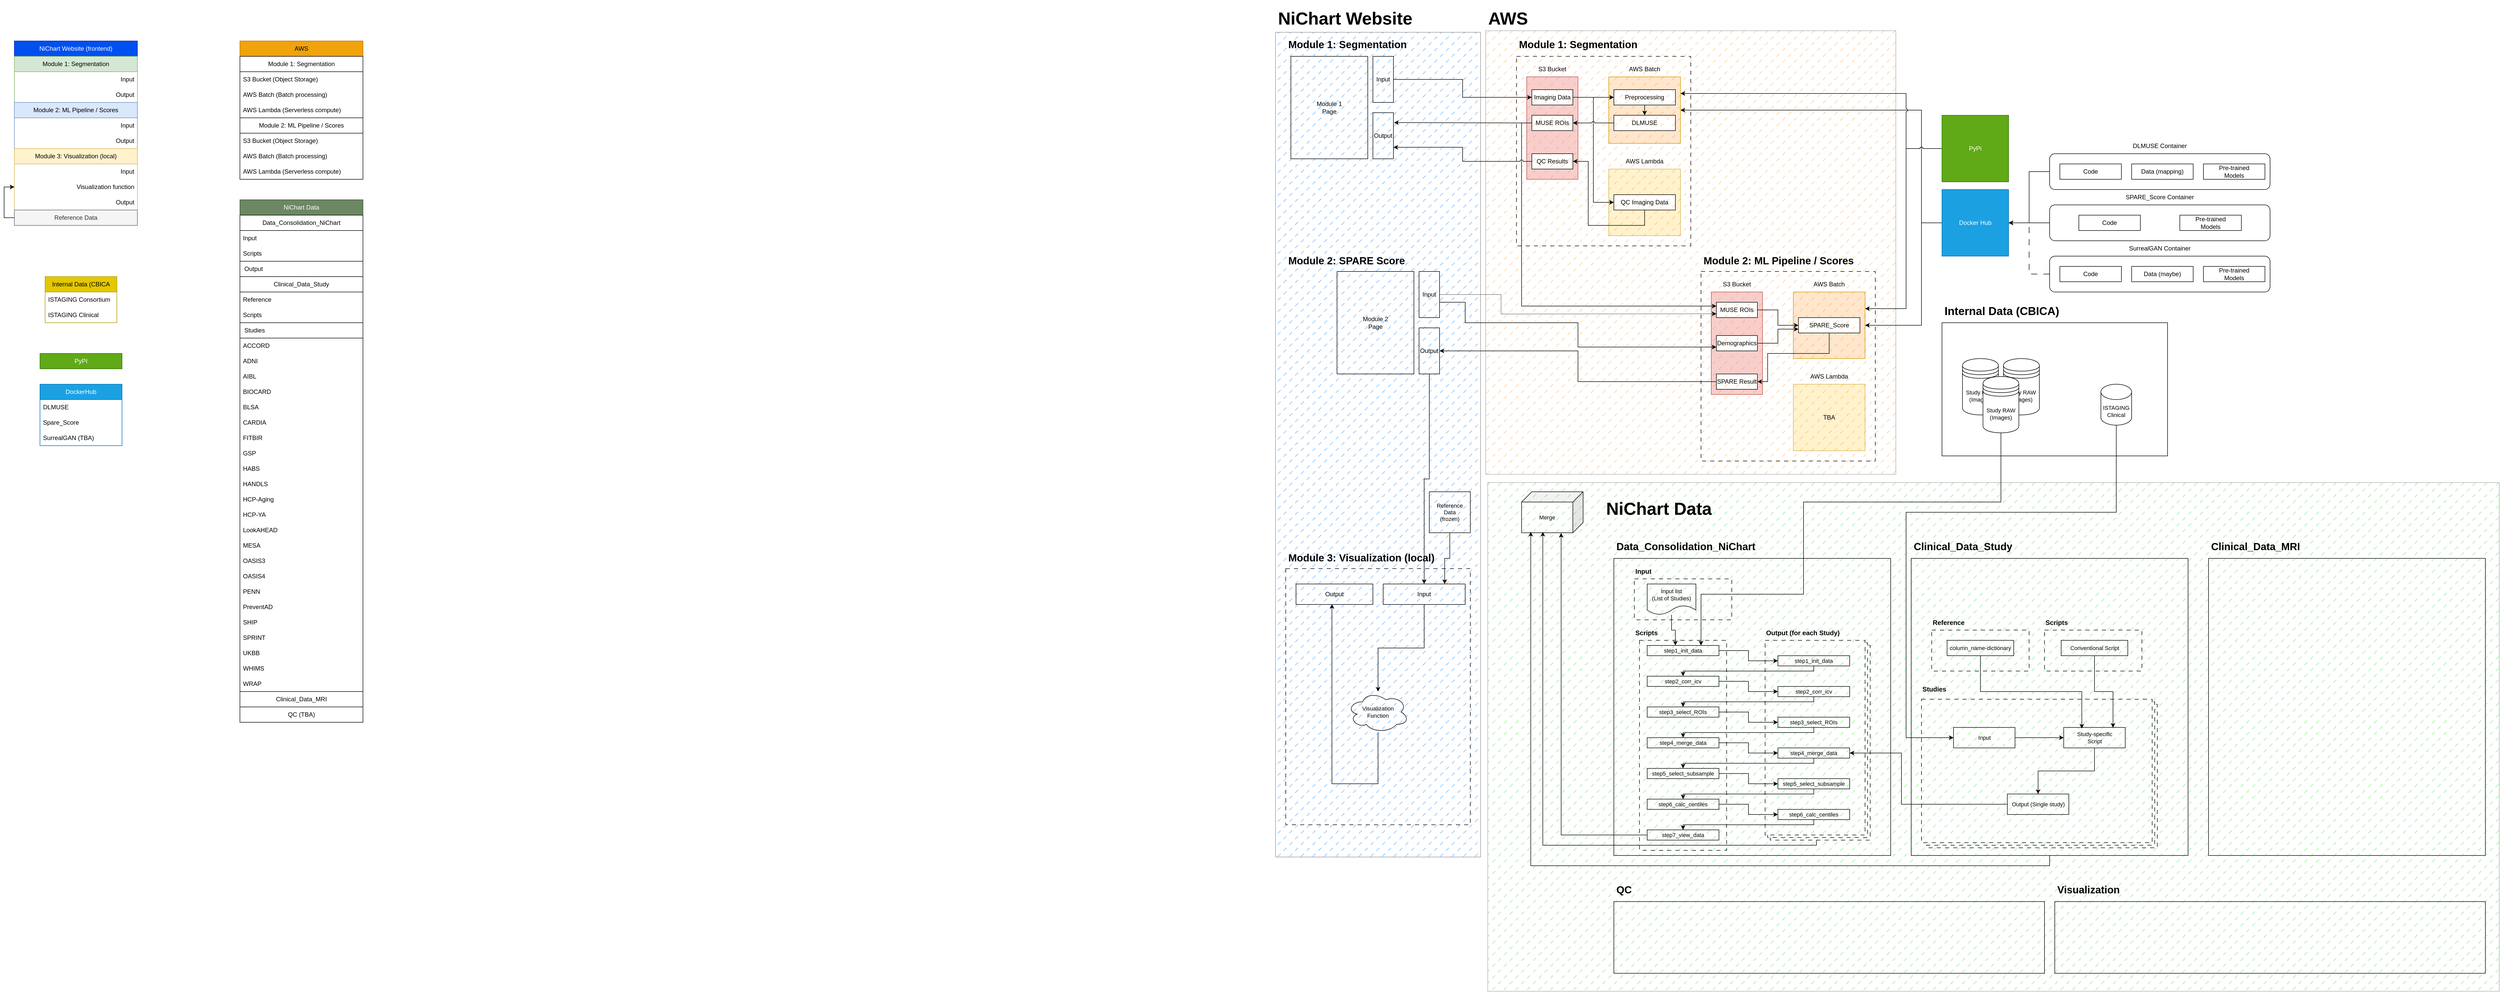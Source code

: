 <mxfile version="22.1.2" type="device" pages="2">
  <diagram id="53cCRegSWCXkiN6Ra-gP" name="NiChart Website + AWS">
    <mxGraphModel dx="7171" dy="2269" grid="1" gridSize="10" guides="1" tooltips="1" connect="1" arrows="1" fold="1" page="1" pageScale="1" pageWidth="850" pageHeight="1100" math="0" shadow="0">
      <root>
        <mxCell id="0" />
        <mxCell id="1" parent="0" />
        <mxCell id="eToo1uj2b1ARvQIdUc5P-3" value="" style="verticalLabelPosition=bottom;verticalAlign=top;html=1;shape=mxgraph.basic.layered_rect;dx=10;outlineConnect=0;whiteSpace=wrap;fontFamily=Helvetica;fontSize=11;fontColor=default;dashed=1;dashPattern=8 8;" parent="1" vertex="1">
          <mxGeometry x="660" y="2015" width="460" height="290" as="geometry" />
        </mxCell>
        <mxCell id="oc_KrWGCgvXSQ-w0boeC-9" value="Study RAW&lt;br&gt;(Images)" style="shape=datastore;whiteSpace=wrap;html=1;fontFamily=Helvetica;fontSize=11;fontColor=default;" parent="1" vertex="1">
          <mxGeometry x="740" y="1350" width="70" height="110" as="geometry" />
        </mxCell>
        <mxCell id="oc_KrWGCgvXSQ-w0boeC-10" value="Study RAW&lt;br&gt;(Images)" style="shape=datastore;whiteSpace=wrap;html=1;fontFamily=Helvetica;fontSize=11;fontColor=default;" parent="1" vertex="1">
          <mxGeometry x="820" y="1350" width="70" height="110" as="geometry" />
        </mxCell>
        <mxCell id="oc_KrWGCgvXSQ-w0boeC-2" value="" style="rounded=0;whiteSpace=wrap;html=1;fontFamily=Helvetica;fontSize=11;fontColor=default;fillColor=none;" parent="1" vertex="1">
          <mxGeometry x="700" y="1280" width="440" height="260" as="geometry" />
        </mxCell>
        <mxCell id="KIxfDSOly882Vs4wJonP-5" value="" style="rounded=0;whiteSpace=wrap;html=1;fontFamily=Helvetica;fontSize=11;fontColor=default;fillColor=none;" parent="1" vertex="1">
          <mxGeometry x="60" y="1740" width="540" height="580" as="geometry" />
        </mxCell>
        <mxCell id="c4oOFyMenq184vYpYAAe-1" value="" style="verticalLabelPosition=bottom;verticalAlign=top;html=1;shape=mxgraph.basic.layered_rect;dx=10;outlineConnect=0;whiteSpace=wrap;fontFamily=Helvetica;fontSize=11;fontColor=default;dashed=1;dashPattern=8 8;" parent="1" vertex="1">
          <mxGeometry x="355" y="1900" width="205" height="390" as="geometry" />
        </mxCell>
        <mxCell id="CK7g-8x-_ucV-Jjm1lYH-17" value="" style="rounded=0;whiteSpace=wrap;html=1;fillColor=none;dashed=1;dashPattern=8 8;" parent="1" vertex="1">
          <mxGeometry x="-580" y="1760" width="360" height="500" as="geometry" />
        </mxCell>
        <mxCell id="HfQkpLC3kCFj8I65ou__-76" value="" style="rounded=0;whiteSpace=wrap;html=1;fillColor=none;dashed=1;dashPattern=8 8;" parent="1" vertex="1">
          <mxGeometry x="230" y="1180" width="340" height="370" as="geometry" />
        </mxCell>
        <mxCell id="HfQkpLC3kCFj8I65ou__-59" value="TBA" style="rounded=0;whiteSpace=wrap;html=1;fillColor=#fff2cc;strokeColor=#d6b656;" parent="1" vertex="1">
          <mxGeometry x="410" y="1400" width="140" height="130" as="geometry" />
        </mxCell>
        <mxCell id="HfQkpLC3kCFj8I65ou__-61" value="" style="rounded=0;whiteSpace=wrap;html=1;fillColor=#ffe6cc;strokeColor=#d79b00;" parent="1" vertex="1">
          <mxGeometry x="410" y="1220" width="140" height="130" as="geometry" />
        </mxCell>
        <mxCell id="HfQkpLC3kCFj8I65ou__-60" value="" style="rounded=0;whiteSpace=wrap;html=1;fillColor=#f8cecc;strokeColor=#b85450;" parent="1" vertex="1">
          <mxGeometry x="250" y="1220" width="100" height="200" as="geometry" />
        </mxCell>
        <mxCell id="HfQkpLC3kCFj8I65ou__-57" value="" style="rounded=0;whiteSpace=wrap;html=1;fillColor=none;dashed=1;dashPattern=8 8;" parent="1" vertex="1">
          <mxGeometry x="-130" y="760" width="340" height="370" as="geometry" />
        </mxCell>
        <mxCell id="HfQkpLC3kCFj8I65ou__-34" value="" style="rounded=0;whiteSpace=wrap;html=1;fillColor=#fff2cc;strokeColor=#d6b656;" parent="1" vertex="1">
          <mxGeometry x="50" y="980" width="140" height="130" as="geometry" />
        </mxCell>
        <mxCell id="HfQkpLC3kCFj8I65ou__-31" value="" style="rounded=0;whiteSpace=wrap;html=1;fillColor=#f8cecc;strokeColor=#b85450;" parent="1" vertex="1">
          <mxGeometry x="-110" y="800" width="100" height="200" as="geometry" />
        </mxCell>
        <mxCell id="HfQkpLC3kCFj8I65ou__-21" value="" style="rounded=0;whiteSpace=wrap;html=1;fillColor=#ffe6cc;strokeColor=#d79b00;" parent="1" vertex="1">
          <mxGeometry x="50" y="800" width="140" height="130" as="geometry" />
        </mxCell>
        <mxCell id="HfQkpLC3kCFj8I65ou__-14" value="S3 Bucket" style="text;html=1;strokeColor=none;fillColor=none;align=center;verticalAlign=middle;whiteSpace=wrap;rounded=0;" parent="1" vertex="1">
          <mxGeometry x="-110" y="770" width="100" height="30" as="geometry" />
        </mxCell>
        <mxCell id="HfQkpLC3kCFj8I65ou__-27" style="edgeStyle=orthogonalEdgeStyle;rounded=0;orthogonalLoop=1;jettySize=auto;html=1;entryX=0;entryY=0.5;entryDx=0;entryDy=0;" parent="1" source="HfQkpLC3kCFj8I65ou__-15" target="HfQkpLC3kCFj8I65ou__-24" edge="1">
          <mxGeometry relative="1" as="geometry" />
        </mxCell>
        <mxCell id="HfQkpLC3kCFj8I65ou__-37" style="edgeStyle=orthogonalEdgeStyle;rounded=0;orthogonalLoop=1;jettySize=auto;html=1;entryX=0;entryY=0.5;entryDx=0;entryDy=0;" parent="1" source="HfQkpLC3kCFj8I65ou__-15" target="HfQkpLC3kCFj8I65ou__-36" edge="1">
          <mxGeometry relative="1" as="geometry" />
        </mxCell>
        <mxCell id="HfQkpLC3kCFj8I65ou__-15" value="Imaging Data" style="rounded=0;whiteSpace=wrap;html=1;" parent="1" vertex="1">
          <mxGeometry x="-100" y="825" width="80" height="30" as="geometry" />
        </mxCell>
        <mxCell id="HfQkpLC3kCFj8I65ou__-115" style="edgeStyle=orthogonalEdgeStyle;rounded=0;orthogonalLoop=1;jettySize=auto;html=1;entryX=1.029;entryY=0.214;entryDx=0;entryDy=0;entryPerimeter=0;jumpStyle=arc;" parent="1" source="HfQkpLC3kCFj8I65ou__-16" target="HfQkpLC3kCFj8I65ou__-97" edge="1">
          <mxGeometry relative="1" as="geometry" />
        </mxCell>
        <mxCell id="HfQkpLC3kCFj8I65ou__-119" style="edgeStyle=orthogonalEdgeStyle;shape=connector;rounded=0;jumpStyle=arc;orthogonalLoop=1;jettySize=auto;html=1;entryX=0;entryY=0.25;entryDx=0;entryDy=0;labelBackgroundColor=default;strokeColor=default;align=center;verticalAlign=middle;fontFamily=Helvetica;fontSize=11;fontColor=default;endArrow=classic;" parent="1" source="HfQkpLC3kCFj8I65ou__-16" target="HfQkpLC3kCFj8I65ou__-66" edge="1">
          <mxGeometry relative="1" as="geometry">
            <Array as="points">
              <mxPoint x="-120" y="890" />
              <mxPoint x="-120" y="1248" />
            </Array>
          </mxGeometry>
        </mxCell>
        <mxCell id="HfQkpLC3kCFj8I65ou__-16" value="MUSE ROIs" style="rounded=0;whiteSpace=wrap;html=1;" parent="1" vertex="1">
          <mxGeometry x="-100" y="875" width="80" height="30" as="geometry" />
        </mxCell>
        <mxCell id="HfQkpLC3kCFj8I65ou__-29" style="edgeStyle=orthogonalEdgeStyle;rounded=0;orthogonalLoop=1;jettySize=auto;html=1;entryX=0.5;entryY=0;entryDx=0;entryDy=0;" parent="1" source="HfQkpLC3kCFj8I65ou__-24" target="HfQkpLC3kCFj8I65ou__-25" edge="1">
          <mxGeometry relative="1" as="geometry" />
        </mxCell>
        <mxCell id="HfQkpLC3kCFj8I65ou__-24" value="Preprocessing" style="rounded=0;whiteSpace=wrap;html=1;" parent="1" vertex="1">
          <mxGeometry x="60" y="825" width="120" height="30" as="geometry" />
        </mxCell>
        <mxCell id="HfQkpLC3kCFj8I65ou__-30" style="edgeStyle=orthogonalEdgeStyle;rounded=0;orthogonalLoop=1;jettySize=auto;html=1;entryX=1;entryY=0.5;entryDx=0;entryDy=0;jumpStyle=arc;" parent="1" source="HfQkpLC3kCFj8I65ou__-25" target="HfQkpLC3kCFj8I65ou__-16" edge="1">
          <mxGeometry relative="1" as="geometry" />
        </mxCell>
        <mxCell id="HfQkpLC3kCFj8I65ou__-25" value="DLMUSE" style="rounded=0;whiteSpace=wrap;html=1;" parent="1" vertex="1">
          <mxGeometry x="60" y="875" width="120" height="30" as="geometry" />
        </mxCell>
        <mxCell id="HfQkpLC3kCFj8I65ou__-26" value="AWS Batch" style="text;html=1;strokeColor=none;fillColor=none;align=center;verticalAlign=middle;whiteSpace=wrap;rounded=0;" parent="1" vertex="1">
          <mxGeometry x="50" y="770" width="140" height="30" as="geometry" />
        </mxCell>
        <mxCell id="HfQkpLC3kCFj8I65ou__-116" style="edgeStyle=orthogonalEdgeStyle;rounded=0;orthogonalLoop=1;jettySize=auto;html=1;entryX=1;entryY=0.75;entryDx=0;entryDy=0;jumpStyle=arc;" parent="1" source="HfQkpLC3kCFj8I65ou__-32" target="HfQkpLC3kCFj8I65ou__-97" edge="1">
          <mxGeometry relative="1" as="geometry" />
        </mxCell>
        <mxCell id="HfQkpLC3kCFj8I65ou__-32" value="QC Results" style="rounded=0;whiteSpace=wrap;html=1;" parent="1" vertex="1">
          <mxGeometry x="-100" y="950" width="80" height="30" as="geometry" />
        </mxCell>
        <mxCell id="HfQkpLC3kCFj8I65ou__-35" value="AWS Lambda" style="text;html=1;strokeColor=none;fillColor=none;align=center;verticalAlign=middle;whiteSpace=wrap;rounded=0;" parent="1" vertex="1">
          <mxGeometry x="50" y="950" width="140" height="30" as="geometry" />
        </mxCell>
        <mxCell id="HfQkpLC3kCFj8I65ou__-38" style="edgeStyle=orthogonalEdgeStyle;rounded=0;orthogonalLoop=1;jettySize=auto;html=1;entryX=1;entryY=0.5;entryDx=0;entryDy=0;" parent="1" source="HfQkpLC3kCFj8I65ou__-36" target="HfQkpLC3kCFj8I65ou__-32" edge="1">
          <mxGeometry relative="1" as="geometry">
            <Array as="points">
              <mxPoint x="120" y="1090" />
              <mxPoint x="10" y="1090" />
              <mxPoint x="10" y="965" />
            </Array>
          </mxGeometry>
        </mxCell>
        <mxCell id="HfQkpLC3kCFj8I65ou__-36" value="QC Imaging Data" style="rounded=0;whiteSpace=wrap;html=1;" parent="1" vertex="1">
          <mxGeometry x="60" y="1030" width="120" height="30" as="geometry" />
        </mxCell>
        <mxCell id="HfQkpLC3kCFj8I65ou__-58" value="&lt;h2&gt;&lt;font style=&quot;font-size: 20px;&quot;&gt;Module 1: Segmentation&lt;/font&gt;&lt;/h2&gt;" style="text;html=1;strokeColor=none;fillColor=none;spacing=5;spacingTop=-20;whiteSpace=wrap;overflow=hidden;rounded=0;" parent="1" vertex="1">
          <mxGeometry x="-130" y="720" width="350" height="40" as="geometry" />
        </mxCell>
        <mxCell id="HfQkpLC3kCFj8I65ou__-62" value="S3 Bucket" style="text;html=1;strokeColor=none;fillColor=none;align=center;verticalAlign=middle;whiteSpace=wrap;rounded=0;" parent="1" vertex="1">
          <mxGeometry x="250" y="1190" width="100" height="30" as="geometry" />
        </mxCell>
        <mxCell id="HfQkpLC3kCFj8I65ou__-78" style="edgeStyle=orthogonalEdgeStyle;rounded=0;orthogonalLoop=1;jettySize=auto;html=1;entryX=0;entryY=0.5;entryDx=0;entryDy=0;" parent="1" source="HfQkpLC3kCFj8I65ou__-66" target="HfQkpLC3kCFj8I65ou__-70" edge="1">
          <mxGeometry relative="1" as="geometry" />
        </mxCell>
        <mxCell id="HfQkpLC3kCFj8I65ou__-66" value="MUSE ROIs" style="rounded=0;whiteSpace=wrap;html=1;" parent="1" vertex="1">
          <mxGeometry x="260" y="1240" width="80" height="30" as="geometry" />
        </mxCell>
        <mxCell id="HfQkpLC3kCFj8I65ou__-80" style="edgeStyle=orthogonalEdgeStyle;rounded=0;orthogonalLoop=1;jettySize=auto;html=1;entryX=1;entryY=0.5;entryDx=0;entryDy=0;" parent="1" source="HfQkpLC3kCFj8I65ou__-70" target="HfQkpLC3kCFj8I65ou__-79" edge="1">
          <mxGeometry relative="1" as="geometry">
            <Array as="points">
              <mxPoint x="480" y="1340" />
              <mxPoint x="360" y="1340" />
              <mxPoint x="360" y="1395" />
            </Array>
          </mxGeometry>
        </mxCell>
        <mxCell id="HfQkpLC3kCFj8I65ou__-70" value="SPARE_Score" style="rounded=0;whiteSpace=wrap;html=1;" parent="1" vertex="1">
          <mxGeometry x="420" y="1270" width="120" height="30" as="geometry" />
        </mxCell>
        <mxCell id="HfQkpLC3kCFj8I65ou__-71" value="AWS Batch" style="text;html=1;strokeColor=none;fillColor=none;align=center;verticalAlign=middle;whiteSpace=wrap;rounded=0;" parent="1" vertex="1">
          <mxGeometry x="410" y="1190" width="140" height="30" as="geometry" />
        </mxCell>
        <mxCell id="HfQkpLC3kCFj8I65ou__-73" value="AWS Lambda" style="text;html=1;strokeColor=none;fillColor=none;align=center;verticalAlign=middle;whiteSpace=wrap;rounded=0;" parent="1" vertex="1">
          <mxGeometry x="410" y="1370" width="140" height="30" as="geometry" />
        </mxCell>
        <mxCell id="HfQkpLC3kCFj8I65ou__-77" value="&lt;h2 style=&quot;font-size: 20px;&quot;&gt;Module 2: ML Pipeline / Scores&lt;/h2&gt;" style="text;html=1;strokeColor=none;fillColor=none;spacing=5;spacingTop=-20;whiteSpace=wrap;overflow=hidden;rounded=0;fontSize=20;verticalAlign=top;" parent="1" vertex="1">
          <mxGeometry x="230" y="1140" width="340" height="40" as="geometry" />
        </mxCell>
        <mxCell id="HfQkpLC3kCFj8I65ou__-121" style="edgeStyle=orthogonalEdgeStyle;shape=connector;rounded=0;jumpStyle=arc;orthogonalLoop=1;jettySize=auto;html=1;entryX=1;entryY=0.5;entryDx=0;entryDy=0;labelBackgroundColor=default;strokeColor=default;align=center;verticalAlign=middle;fontFamily=Helvetica;fontSize=11;fontColor=default;endArrow=classic;" parent="1" source="HfQkpLC3kCFj8I65ou__-79" target="HfQkpLC3kCFj8I65ou__-104" edge="1">
          <mxGeometry relative="1" as="geometry" />
        </mxCell>
        <mxCell id="HfQkpLC3kCFj8I65ou__-79" value="SPARE Result" style="rounded=0;whiteSpace=wrap;html=1;" parent="1" vertex="1">
          <mxGeometry x="260" y="1380" width="80" height="30" as="geometry" />
        </mxCell>
        <mxCell id="HfQkpLC3kCFj8I65ou__-114" style="edgeStyle=orthogonalEdgeStyle;rounded=0;orthogonalLoop=1;jettySize=auto;html=1;" parent="1" source="HfQkpLC3kCFj8I65ou__-96" target="HfQkpLC3kCFj8I65ou__-15" edge="1">
          <mxGeometry relative="1" as="geometry" />
        </mxCell>
        <mxCell id="HfQkpLC3kCFj8I65ou__-96" value="Input" style="rounded=0;whiteSpace=wrap;html=1;fillColor=none;" parent="1" vertex="1">
          <mxGeometry x="-410" y="760" width="40" height="90" as="geometry" />
        </mxCell>
        <mxCell id="HfQkpLC3kCFj8I65ou__-97" value="Output" style="rounded=0;whiteSpace=wrap;html=1;fillColor=none;" parent="1" vertex="1">
          <mxGeometry x="-410" y="870" width="40" height="90" as="geometry" />
        </mxCell>
        <mxCell id="HfQkpLC3kCFj8I65ou__-101" value="Module 1&lt;br&gt;Page" style="rounded=0;whiteSpace=wrap;html=1;fillColor=none;" parent="1" vertex="1">
          <mxGeometry x="-570" y="760" width="150" height="200" as="geometry" />
        </mxCell>
        <mxCell id="HfQkpLC3kCFj8I65ou__-120" style="edgeStyle=orthogonalEdgeStyle;shape=connector;rounded=0;jumpStyle=arc;orthogonalLoop=1;jettySize=auto;html=1;entryX=0;entryY=0.75;entryDx=0;entryDy=0;labelBackgroundColor=default;strokeColor=default;align=center;verticalAlign=middle;fontFamily=Helvetica;fontSize=11;fontColor=default;endArrow=classic;exitX=1;exitY=0.5;exitDx=0;exitDy=0;dashed=1;dashPattern=1 1;" parent="1" source="HfQkpLC3kCFj8I65ou__-103" target="HfQkpLC3kCFj8I65ou__-66" edge="1">
          <mxGeometry relative="1" as="geometry">
            <Array as="points">
              <mxPoint x="-160" y="1225" />
              <mxPoint x="-160" y="1263" />
              <mxPoint x="-20" y="1263" />
            </Array>
          </mxGeometry>
        </mxCell>
        <mxCell id="3BUDHjFz4d8L0ne-tI7D-2" style="edgeStyle=orthogonalEdgeStyle;shape=connector;rounded=0;jumpStyle=arc;orthogonalLoop=1;jettySize=auto;html=1;entryX=0;entryY=0.75;entryDx=0;entryDy=0;labelBackgroundColor=default;strokeColor=default;align=center;verticalAlign=middle;fontFamily=Helvetica;fontSize=11;fontColor=default;endArrow=classic;" parent="1" source="HfQkpLC3kCFj8I65ou__-103" target="3BUDHjFz4d8L0ne-tI7D-1" edge="1">
          <mxGeometry relative="1" as="geometry">
            <Array as="points">
              <mxPoint x="-230" y="1240" />
              <mxPoint x="-230" y="1280" />
              <mxPoint x="-10" y="1280" />
              <mxPoint x="-10" y="1328" />
            </Array>
          </mxGeometry>
        </mxCell>
        <mxCell id="HfQkpLC3kCFj8I65ou__-103" value="Input" style="rounded=0;whiteSpace=wrap;html=1;fillColor=none;" parent="1" vertex="1">
          <mxGeometry x="-320" y="1180" width="40" height="90" as="geometry" />
        </mxCell>
        <mxCell id="CK7g-8x-_ucV-Jjm1lYH-13" style="edgeStyle=orthogonalEdgeStyle;shape=connector;rounded=0;jumpStyle=arc;orthogonalLoop=1;jettySize=auto;html=1;entryX=0.5;entryY=0;entryDx=0;entryDy=0;labelBackgroundColor=default;strokeColor=default;align=center;verticalAlign=middle;fontFamily=Helvetica;fontSize=11;fontColor=default;endArrow=classic;" parent="1" source="HfQkpLC3kCFj8I65ou__-104" target="HfQkpLC3kCFj8I65ou__-107" edge="1">
          <mxGeometry relative="1" as="geometry" />
        </mxCell>
        <mxCell id="HfQkpLC3kCFj8I65ou__-104" value="Output" style="rounded=0;whiteSpace=wrap;html=1;fillColor=none;" parent="1" vertex="1">
          <mxGeometry x="-320" y="1290" width="40" height="90" as="geometry" />
        </mxCell>
        <mxCell id="HfQkpLC3kCFj8I65ou__-105" value="Module 2&lt;br&gt;Page" style="rounded=0;whiteSpace=wrap;html=1;fillColor=none;" parent="1" vertex="1">
          <mxGeometry x="-480" y="1180" width="150" height="200" as="geometry" />
        </mxCell>
        <mxCell id="HfQkpLC3kCFj8I65ou__-106" value="Output" style="rounded=0;whiteSpace=wrap;html=1;fillColor=none;" parent="1" vertex="1">
          <mxGeometry x="-560" y="1790" width="150" height="40" as="geometry" />
        </mxCell>
        <mxCell id="CK7g-8x-_ucV-Jjm1lYH-22" style="edgeStyle=orthogonalEdgeStyle;shape=connector;rounded=0;jumpStyle=arc;orthogonalLoop=1;jettySize=auto;html=1;labelBackgroundColor=default;strokeColor=default;align=center;verticalAlign=middle;fontFamily=Helvetica;fontSize=11;fontColor=default;endArrow=classic;" parent="1" source="HfQkpLC3kCFj8I65ou__-107" target="CK7g-8x-_ucV-Jjm1lYH-21" edge="1">
          <mxGeometry relative="1" as="geometry" />
        </mxCell>
        <mxCell id="HfQkpLC3kCFj8I65ou__-107" value="Input" style="rounded=0;whiteSpace=wrap;html=1;fillColor=none;" parent="1" vertex="1">
          <mxGeometry x="-390" y="1790" width="160" height="40" as="geometry" />
        </mxCell>
        <mxCell id="A6G5gNtqjlQXvQilSKfw-25" style="edgeStyle=orthogonalEdgeStyle;shape=connector;rounded=0;jumpStyle=arc;orthogonalLoop=1;jettySize=auto;html=1;entryX=1;entryY=0.5;entryDx=0;entryDy=0;labelBackgroundColor=default;strokeColor=default;align=center;verticalAlign=middle;fontFamily=Helvetica;fontSize=11;fontColor=default;endArrow=classic;" parent="1" source="A6G5gNtqjlQXvQilSKfw-2" target="A6G5gNtqjlQXvQilSKfw-7" edge="1">
          <mxGeometry relative="1" as="geometry" />
        </mxCell>
        <mxCell id="A6G5gNtqjlQXvQilSKfw-2" value="" style="rounded=1;whiteSpace=wrap;html=1;fillColor=none;" parent="1" vertex="1">
          <mxGeometry x="910" y="950" width="430" height="70" as="geometry" />
        </mxCell>
        <mxCell id="A6G5gNtqjlQXvQilSKfw-3" value="Code" style="rounded=0;whiteSpace=wrap;html=1;" parent="1" vertex="1">
          <mxGeometry x="930" y="970" width="120" height="30" as="geometry" />
        </mxCell>
        <mxCell id="A6G5gNtqjlQXvQilSKfw-4" value="Data (mapping)" style="rounded=0;whiteSpace=wrap;html=1;" parent="1" vertex="1">
          <mxGeometry x="1070" y="970" width="120" height="30" as="geometry" />
        </mxCell>
        <mxCell id="A6G5gNtqjlQXvQilSKfw-5" value="Pre-trained&lt;br&gt;Models" style="rounded=0;whiteSpace=wrap;html=1;" parent="1" vertex="1">
          <mxGeometry x="1210" y="970" width="120" height="30" as="geometry" />
        </mxCell>
        <mxCell id="A6G5gNtqjlQXvQilSKfw-6" value="DLMUSE Container" style="text;html=1;strokeColor=none;fillColor=none;align=center;verticalAlign=middle;whiteSpace=wrap;rounded=0;" parent="1" vertex="1">
          <mxGeometry x="910" y="920" width="430" height="30" as="geometry" />
        </mxCell>
        <mxCell id="A6G5gNtqjlQXvQilSKfw-27" style="edgeStyle=orthogonalEdgeStyle;shape=connector;rounded=0;jumpStyle=arc;orthogonalLoop=1;jettySize=auto;html=1;entryX=1;entryY=0.5;entryDx=0;entryDy=0;labelBackgroundColor=default;strokeColor=default;align=center;verticalAlign=middle;fontFamily=Helvetica;fontSize=11;fontColor=default;endArrow=classic;" parent="1" source="A6G5gNtqjlQXvQilSKfw-7" target="HfQkpLC3kCFj8I65ou__-21" edge="1">
          <mxGeometry relative="1" as="geometry">
            <Array as="points">
              <mxPoint x="660" y="1085" />
              <mxPoint x="660" y="865" />
            </Array>
          </mxGeometry>
        </mxCell>
        <mxCell id="A6G5gNtqjlQXvQilSKfw-29" style="edgeStyle=orthogonalEdgeStyle;shape=connector;rounded=0;jumpStyle=arc;orthogonalLoop=1;jettySize=auto;html=1;labelBackgroundColor=default;strokeColor=default;align=center;verticalAlign=middle;fontFamily=Helvetica;fontSize=11;fontColor=default;endArrow=classic;" parent="1" source="A6G5gNtqjlQXvQilSKfw-7" target="HfQkpLC3kCFj8I65ou__-61" edge="1">
          <mxGeometry relative="1" as="geometry">
            <Array as="points">
              <mxPoint x="660" y="1085" />
              <mxPoint x="660" y="1285" />
            </Array>
          </mxGeometry>
        </mxCell>
        <mxCell id="A6G5gNtqjlQXvQilSKfw-7" value="Docker Hub" style="rounded=0;whiteSpace=wrap;html=1;fillColor=#1ba1e2;fontColor=#ffffff;strokeColor=#006EAF;" parent="1" vertex="1">
          <mxGeometry x="700" y="1020" width="130" height="130" as="geometry" />
        </mxCell>
        <mxCell id="A6G5gNtqjlQXvQilSKfw-26" style="edgeStyle=orthogonalEdgeStyle;shape=connector;rounded=0;jumpStyle=none;orthogonalLoop=1;jettySize=auto;html=1;labelBackgroundColor=default;strokeColor=default;align=center;verticalAlign=middle;fontFamily=Helvetica;fontSize=11;fontColor=default;endArrow=classic;" parent="1" source="A6G5gNtqjlQXvQilSKfw-20" target="A6G5gNtqjlQXvQilSKfw-7" edge="1">
          <mxGeometry relative="1" as="geometry" />
        </mxCell>
        <mxCell id="A6G5gNtqjlQXvQilSKfw-20" value="" style="rounded=1;whiteSpace=wrap;html=1;fillColor=none;" parent="1" vertex="1">
          <mxGeometry x="910" y="1050" width="430" height="70" as="geometry" />
        </mxCell>
        <mxCell id="A6G5gNtqjlQXvQilSKfw-21" value="Code" style="rounded=0;whiteSpace=wrap;html=1;" parent="1" vertex="1">
          <mxGeometry x="967" y="1070" width="120" height="30" as="geometry" />
        </mxCell>
        <mxCell id="A6G5gNtqjlQXvQilSKfw-23" value="Pre-trained&lt;br&gt;Models" style="rounded=0;whiteSpace=wrap;html=1;" parent="1" vertex="1">
          <mxGeometry x="1164" y="1070" width="120" height="30" as="geometry" />
        </mxCell>
        <mxCell id="A6G5gNtqjlQXvQilSKfw-24" value="SPARE_Score Container" style="text;html=1;strokeColor=none;fillColor=none;align=center;verticalAlign=middle;whiteSpace=wrap;rounded=0;" parent="1" vertex="1">
          <mxGeometry x="910" y="1020" width="430" height="30" as="geometry" />
        </mxCell>
        <mxCell id="CK7g-8x-_ucV-Jjm1lYH-5" style="edgeStyle=orthogonalEdgeStyle;shape=connector;rounded=0;jumpStyle=arc;orthogonalLoop=1;jettySize=auto;html=1;entryX=1;entryY=0.5;entryDx=0;entryDy=0;labelBackgroundColor=default;strokeColor=default;align=center;verticalAlign=middle;fontFamily=Helvetica;fontSize=11;fontColor=default;endArrow=classic;dashed=1;dashPattern=12 12;" parent="1" source="z984Q-BBnVBb7h8HNXGi-1" target="A6G5gNtqjlQXvQilSKfw-7" edge="1">
          <mxGeometry relative="1" as="geometry" />
        </mxCell>
        <mxCell id="z984Q-BBnVBb7h8HNXGi-1" value="" style="rounded=1;whiteSpace=wrap;html=1;fillColor=none;" parent="1" vertex="1">
          <mxGeometry x="910" y="1150" width="430" height="70" as="geometry" />
        </mxCell>
        <mxCell id="z984Q-BBnVBb7h8HNXGi-2" value="Code" style="rounded=0;whiteSpace=wrap;html=1;" parent="1" vertex="1">
          <mxGeometry x="930" y="1170" width="120" height="30" as="geometry" />
        </mxCell>
        <mxCell id="z984Q-BBnVBb7h8HNXGi-3" value="Data (maybe)" style="rounded=0;whiteSpace=wrap;html=1;" parent="1" vertex="1">
          <mxGeometry x="1070" y="1170" width="120" height="30" as="geometry" />
        </mxCell>
        <mxCell id="z984Q-BBnVBb7h8HNXGi-4" value="Pre-trained&lt;br&gt;Models" style="rounded=0;whiteSpace=wrap;html=1;" parent="1" vertex="1">
          <mxGeometry x="1210" y="1170" width="120" height="30" as="geometry" />
        </mxCell>
        <mxCell id="z984Q-BBnVBb7h8HNXGi-5" value="SurrealGAN Container" style="text;html=1;strokeColor=none;fillColor=none;align=center;verticalAlign=middle;whiteSpace=wrap;rounded=0;" parent="1" vertex="1">
          <mxGeometry x="910" y="1120" width="430" height="30" as="geometry" />
        </mxCell>
        <mxCell id="CK7g-8x-_ucV-Jjm1lYH-4" value="&lt;h1&gt;&lt;font style=&quot;font-size: 34px;&quot;&gt;AWS&lt;/font&gt;&lt;/h1&gt;" style="text;html=1;strokeColor=none;fillColor=none;spacing=5;spacingTop=-20;whiteSpace=wrap;overflow=hidden;rounded=0;" parent="1" vertex="1">
          <mxGeometry x="-190" y="660" width="340" height="50" as="geometry" />
        </mxCell>
        <mxCell id="CK7g-8x-_ucV-Jjm1lYH-16" style="edgeStyle=orthogonalEdgeStyle;shape=connector;rounded=0;jumpStyle=arc;orthogonalLoop=1;jettySize=auto;html=1;entryX=0.75;entryY=0;entryDx=0;entryDy=0;labelBackgroundColor=default;strokeColor=default;align=center;verticalAlign=middle;fontFamily=Helvetica;fontSize=11;fontColor=default;endArrow=classic;" parent="1" source="CK7g-8x-_ucV-Jjm1lYH-12" target="HfQkpLC3kCFj8I65ou__-107" edge="1">
          <mxGeometry relative="1" as="geometry" />
        </mxCell>
        <mxCell id="CK7g-8x-_ucV-Jjm1lYH-12" value="Reference&lt;br style=&quot;border-color: var(--border-color);&quot;&gt;Data&lt;br&gt;(frozen)" style="whiteSpace=wrap;html=1;aspect=fixed;fontFamily=Helvetica;fontSize=11;fontColor=default;" parent="1" vertex="1">
          <mxGeometry x="-300" y="1610" width="80" height="80" as="geometry" />
        </mxCell>
        <mxCell id="CK7g-8x-_ucV-Jjm1lYH-18" value="&lt;h2 style=&quot;font-size: 20px;&quot;&gt;Module 3: Visualization (local)&lt;/h2&gt;" style="text;html=1;strokeColor=none;fillColor=none;spacing=5;spacingTop=-20;whiteSpace=wrap;overflow=hidden;rounded=0;fontSize=20;verticalAlign=top;" parent="1" vertex="1">
          <mxGeometry x="-580" y="1720" width="360" height="40" as="geometry" />
        </mxCell>
        <mxCell id="CK7g-8x-_ucV-Jjm1lYH-20" value="&lt;h1&gt;&lt;font style=&quot;font-size: 34px;&quot;&gt;NiChart Website&lt;/font&gt;&lt;/h1&gt;" style="text;html=1;strokeColor=none;fillColor=none;spacing=5;spacingTop=-20;whiteSpace=wrap;overflow=hidden;rounded=0;" parent="1" vertex="1">
          <mxGeometry x="-600" y="660" width="400" height="50" as="geometry" />
        </mxCell>
        <mxCell id="CK7g-8x-_ucV-Jjm1lYH-21" value="Visualization&lt;br&gt;Function" style="ellipse;shape=cloud;whiteSpace=wrap;html=1;fontFamily=Helvetica;fontSize=11;fontColor=default;" parent="1" vertex="1">
          <mxGeometry x="-460" y="2000" width="120" height="80" as="geometry" />
        </mxCell>
        <mxCell id="CK7g-8x-_ucV-Jjm1lYH-23" style="edgeStyle=orthogonalEdgeStyle;shape=connector;rounded=0;jumpStyle=arc;orthogonalLoop=1;jettySize=auto;html=1;entryX=0.467;entryY=0.982;entryDx=0;entryDy=0;entryPerimeter=0;labelBackgroundColor=default;strokeColor=default;align=center;verticalAlign=middle;fontFamily=Helvetica;fontSize=11;fontColor=default;endArrow=classic;" parent="1" source="CK7g-8x-_ucV-Jjm1lYH-21" target="HfQkpLC3kCFj8I65ou__-106" edge="1">
          <mxGeometry relative="1" as="geometry">
            <Array as="points">
              <mxPoint x="-400" y="2180" />
              <mxPoint x="-490" y="2180" />
            </Array>
          </mxGeometry>
        </mxCell>
        <mxCell id="CK7g-8x-_ucV-Jjm1lYH-24" value="&lt;h2 style=&quot;font-size: 20px;&quot;&gt;Module 2: SPARE Score&lt;/h2&gt;" style="text;html=1;strokeColor=none;fillColor=none;spacing=5;spacingTop=-20;whiteSpace=wrap;overflow=hidden;rounded=0;fontSize=20;verticalAlign=top;" parent="1" vertex="1">
          <mxGeometry x="-580" y="1140" width="340" height="40" as="geometry" />
        </mxCell>
        <mxCell id="CK7g-8x-_ucV-Jjm1lYH-25" value="&lt;h2&gt;&lt;font style=&quot;font-size: 20px;&quot;&gt;Module 1: Segmentation&lt;/font&gt;&lt;/h2&gt;" style="text;html=1;strokeColor=none;fillColor=none;spacing=5;spacingTop=-20;whiteSpace=wrap;overflow=hidden;rounded=0;" parent="1" vertex="1">
          <mxGeometry x="-580" y="720" width="350" height="40" as="geometry" />
        </mxCell>
        <mxCell id="CK7g-8x-_ucV-Jjm1lYH-203" value="Merge" style="shape=cube;whiteSpace=wrap;html=1;boundedLbl=1;backgroundOutline=1;darkOpacity=0.05;darkOpacity2=0.1;fontFamily=Helvetica;fontSize=11;fontColor=default;flipV=0;flipH=1;" parent="1" vertex="1">
          <mxGeometry x="-120" y="1610" width="120" height="80" as="geometry" />
        </mxCell>
        <mxCell id="zXEOm9zhbUbJKIQH3wM_-2" value="&lt;h2&gt;&lt;span style=&quot;font-size: 20px;&quot;&gt;Data_Consolidation_NiChart&lt;/span&gt;&lt;/h2&gt;" style="text;html=1;strokeColor=none;fillColor=none;spacing=5;spacingTop=-20;whiteSpace=wrap;overflow=hidden;rounded=0;" parent="1" vertex="1">
          <mxGeometry x="60" y="1700" width="350" height="40" as="geometry" />
        </mxCell>
        <mxCell id="R3MZH-MRjxxJCDUfZfmy-4" style="edgeStyle=orthogonalEdgeStyle;shape=connector;rounded=0;jumpStyle=arc;orthogonalLoop=1;jettySize=auto;html=1;entryX=0;entryY=0.5;entryDx=0;entryDy=0;labelBackgroundColor=default;strokeColor=default;align=center;verticalAlign=middle;fontFamily=Helvetica;fontSize=11;fontColor=default;endArrow=classic;" parent="1" source="oapGFXK2UFMUVKaCYQHU-2" target="c4oOFyMenq184vYpYAAe-2" edge="1">
          <mxGeometry relative="1" as="geometry" />
        </mxCell>
        <mxCell id="oapGFXK2UFMUVKaCYQHU-2" value="step1_init_data" style="rounded=0;whiteSpace=wrap;html=1;fontFamily=Helvetica;fontSize=11;fontColor=default;" parent="1" vertex="1">
          <mxGeometry x="125" y="1910" width="140" height="20" as="geometry" />
        </mxCell>
        <mxCell id="NjeRcFu6_T-CQDwp8Fj8-2" value="&lt;h3&gt;Input&lt;/h3&gt;" style="text;html=1;strokeColor=none;fillColor=none;align=left;verticalAlign=middle;whiteSpace=wrap;rounded=0;fontSize=11;fontFamily=Helvetica;fontColor=default;" parent="1" vertex="1">
          <mxGeometry x="100" y="1750" width="60" height="30" as="geometry" />
        </mxCell>
        <mxCell id="NjeRcFu6_T-CQDwp8Fj8-4" value="&lt;h3&gt;Scripts&lt;/h3&gt;" style="text;html=1;strokeColor=none;fillColor=none;align=left;verticalAlign=middle;whiteSpace=wrap;rounded=0;fontSize=11;fontFamily=Helvetica;fontColor=default;" parent="1" vertex="1">
          <mxGeometry x="100" y="1870" width="60" height="30" as="geometry" />
        </mxCell>
        <mxCell id="R3MZH-MRjxxJCDUfZfmy-5" style="edgeStyle=orthogonalEdgeStyle;shape=connector;rounded=0;jumpStyle=arc;orthogonalLoop=1;jettySize=auto;html=1;entryX=0;entryY=0.5;entryDx=0;entryDy=0;labelBackgroundColor=default;strokeColor=default;align=center;verticalAlign=middle;fontFamily=Helvetica;fontSize=11;fontColor=default;endArrow=classic;" parent="1" source="NjeRcFu6_T-CQDwp8Fj8-5" target="c4oOFyMenq184vYpYAAe-3" edge="1">
          <mxGeometry relative="1" as="geometry" />
        </mxCell>
        <mxCell id="NjeRcFu6_T-CQDwp8Fj8-5" value="step2_corr_icv" style="rounded=0;whiteSpace=wrap;html=1;fontFamily=Helvetica;fontSize=11;fontColor=default;" parent="1" vertex="1">
          <mxGeometry x="125" y="1970" width="140" height="20" as="geometry" />
        </mxCell>
        <mxCell id="R3MZH-MRjxxJCDUfZfmy-6" style="edgeStyle=orthogonalEdgeStyle;shape=connector;rounded=0;jumpStyle=arc;orthogonalLoop=1;jettySize=auto;html=1;entryX=0;entryY=0.5;entryDx=0;entryDy=0;labelBackgroundColor=default;strokeColor=default;align=center;verticalAlign=middle;fontFamily=Helvetica;fontSize=11;fontColor=default;endArrow=classic;" parent="1" source="mu3f0GLNDps_eS_9TxsD-1" target="c4oOFyMenq184vYpYAAe-4" edge="1">
          <mxGeometry relative="1" as="geometry" />
        </mxCell>
        <mxCell id="mu3f0GLNDps_eS_9TxsD-1" value="step3_select_ROIs" style="rounded=0;whiteSpace=wrap;html=1;fontFamily=Helvetica;fontSize=11;fontColor=default;" parent="1" vertex="1">
          <mxGeometry x="125" y="2030" width="140" height="20" as="geometry" />
        </mxCell>
        <mxCell id="R3MZH-MRjxxJCDUfZfmy-7" style="edgeStyle=orthogonalEdgeStyle;shape=connector;rounded=0;jumpStyle=arc;orthogonalLoop=1;jettySize=auto;html=1;labelBackgroundColor=default;strokeColor=default;align=center;verticalAlign=middle;fontFamily=Helvetica;fontSize=11;fontColor=default;endArrow=classic;" parent="1" source="mu3f0GLNDps_eS_9TxsD-2" target="c4oOFyMenq184vYpYAAe-5" edge="1">
          <mxGeometry relative="1" as="geometry" />
        </mxCell>
        <mxCell id="mu3f0GLNDps_eS_9TxsD-2" value="step4_merge_data" style="rounded=0;whiteSpace=wrap;html=1;fontFamily=Helvetica;fontSize=11;fontColor=default;" parent="1" vertex="1">
          <mxGeometry x="125" y="2090" width="140" height="20" as="geometry" />
        </mxCell>
        <mxCell id="R3MZH-MRjxxJCDUfZfmy-8" style="edgeStyle=orthogonalEdgeStyle;shape=connector;rounded=0;jumpStyle=arc;orthogonalLoop=1;jettySize=auto;html=1;labelBackgroundColor=default;strokeColor=default;align=center;verticalAlign=middle;fontFamily=Helvetica;fontSize=11;fontColor=default;endArrow=classic;" parent="1" source="mu3f0GLNDps_eS_9TxsD-3" target="c4oOFyMenq184vYpYAAe-6" edge="1">
          <mxGeometry relative="1" as="geometry" />
        </mxCell>
        <mxCell id="mu3f0GLNDps_eS_9TxsD-3" value="step5_select_subsample" style="rounded=0;whiteSpace=wrap;html=1;fontFamily=Helvetica;fontSize=11;fontColor=default;" parent="1" vertex="1">
          <mxGeometry x="125" y="2150" width="140" height="20" as="geometry" />
        </mxCell>
        <mxCell id="R3MZH-MRjxxJCDUfZfmy-9" style="edgeStyle=orthogonalEdgeStyle;shape=connector;rounded=0;jumpStyle=arc;orthogonalLoop=1;jettySize=auto;html=1;entryX=0;entryY=0.5;entryDx=0;entryDy=0;labelBackgroundColor=default;strokeColor=default;align=center;verticalAlign=middle;fontFamily=Helvetica;fontSize=11;fontColor=default;endArrow=classic;" parent="1" source="mu3f0GLNDps_eS_9TxsD-4" target="c4oOFyMenq184vYpYAAe-7" edge="1">
          <mxGeometry relative="1" as="geometry" />
        </mxCell>
        <mxCell id="mu3f0GLNDps_eS_9TxsD-4" value="step6_calc_centiles" style="rounded=0;whiteSpace=wrap;html=1;fontFamily=Helvetica;fontSize=11;fontColor=default;" parent="1" vertex="1">
          <mxGeometry x="125" y="2210" width="140" height="20" as="geometry" />
        </mxCell>
        <mxCell id="mu3f0GLNDps_eS_9TxsD-5" value="step7_view_data" style="rounded=0;whiteSpace=wrap;html=1;fontFamily=Helvetica;fontSize=11;fontColor=default;" parent="1" vertex="1">
          <mxGeometry x="125" y="2270" width="140" height="20" as="geometry" />
        </mxCell>
        <mxCell id="fLtLlD3MquQ-CAmwdAc8-1" value="&lt;h3&gt;Output (for each Study)&lt;/h3&gt;" style="text;html=1;strokeColor=none;fillColor=none;align=left;verticalAlign=middle;whiteSpace=wrap;rounded=0;fontSize=11;fontFamily=Helvetica;fontColor=default;" parent="1" vertex="1">
          <mxGeometry x="355" y="1870" width="190" height="30" as="geometry" />
        </mxCell>
        <mxCell id="R3MZH-MRjxxJCDUfZfmy-10" style="edgeStyle=orthogonalEdgeStyle;shape=connector;rounded=0;jumpStyle=arc;orthogonalLoop=1;jettySize=auto;html=1;labelBackgroundColor=default;strokeColor=default;align=center;verticalAlign=middle;fontFamily=Helvetica;fontSize=11;fontColor=default;endArrow=classic;" parent="1" source="c4oOFyMenq184vYpYAAe-2" target="NjeRcFu6_T-CQDwp8Fj8-5" edge="1">
          <mxGeometry relative="1" as="geometry">
            <Array as="points">
              <mxPoint x="450" y="1960" />
              <mxPoint x="195" y="1960" />
            </Array>
          </mxGeometry>
        </mxCell>
        <mxCell id="c4oOFyMenq184vYpYAAe-2" value="step1_init_data" style="rounded=0;whiteSpace=wrap;html=1;fontFamily=Helvetica;fontSize=11;fontColor=default;" parent="1" vertex="1">
          <mxGeometry x="380" y="1930" width="140" height="20" as="geometry" />
        </mxCell>
        <mxCell id="R3MZH-MRjxxJCDUfZfmy-11" style="edgeStyle=orthogonalEdgeStyle;shape=connector;rounded=0;jumpStyle=arc;orthogonalLoop=1;jettySize=auto;html=1;labelBackgroundColor=default;strokeColor=default;align=center;verticalAlign=middle;fontFamily=Helvetica;fontSize=11;fontColor=default;endArrow=classic;" parent="1" source="c4oOFyMenq184vYpYAAe-3" target="mu3f0GLNDps_eS_9TxsD-1" edge="1">
          <mxGeometry relative="1" as="geometry">
            <Array as="points">
              <mxPoint x="450" y="2020" />
              <mxPoint x="195" y="2020" />
            </Array>
          </mxGeometry>
        </mxCell>
        <mxCell id="c4oOFyMenq184vYpYAAe-3" value="step2_corr_icv" style="rounded=0;whiteSpace=wrap;html=1;fontFamily=Helvetica;fontSize=11;fontColor=default;" parent="1" vertex="1">
          <mxGeometry x="380" y="1990" width="140" height="20" as="geometry" />
        </mxCell>
        <mxCell id="R3MZH-MRjxxJCDUfZfmy-12" style="edgeStyle=orthogonalEdgeStyle;shape=connector;rounded=0;jumpStyle=arc;orthogonalLoop=1;jettySize=auto;html=1;labelBackgroundColor=default;strokeColor=default;align=center;verticalAlign=middle;fontFamily=Helvetica;fontSize=11;fontColor=default;endArrow=classic;" parent="1" source="c4oOFyMenq184vYpYAAe-4" target="mu3f0GLNDps_eS_9TxsD-2" edge="1">
          <mxGeometry relative="1" as="geometry">
            <Array as="points">
              <mxPoint x="450" y="2080" />
              <mxPoint x="195" y="2080" />
            </Array>
          </mxGeometry>
        </mxCell>
        <mxCell id="c4oOFyMenq184vYpYAAe-4" value="step3_select_ROIs" style="rounded=0;whiteSpace=wrap;html=1;fontFamily=Helvetica;fontSize=11;fontColor=default;" parent="1" vertex="1">
          <mxGeometry x="380" y="2050" width="140" height="20" as="geometry" />
        </mxCell>
        <mxCell id="R3MZH-MRjxxJCDUfZfmy-13" style="edgeStyle=orthogonalEdgeStyle;shape=connector;rounded=0;jumpStyle=arc;orthogonalLoop=1;jettySize=auto;html=1;entryX=0.5;entryY=0;entryDx=0;entryDy=0;labelBackgroundColor=default;strokeColor=default;align=center;verticalAlign=middle;fontFamily=Helvetica;fontSize=11;fontColor=default;endArrow=classic;" parent="1" source="c4oOFyMenq184vYpYAAe-5" target="mu3f0GLNDps_eS_9TxsD-3" edge="1">
          <mxGeometry relative="1" as="geometry">
            <Array as="points">
              <mxPoint x="450" y="2140" />
              <mxPoint x="195" y="2140" />
            </Array>
          </mxGeometry>
        </mxCell>
        <mxCell id="c4oOFyMenq184vYpYAAe-5" value="step4_merge_data" style="rounded=0;whiteSpace=wrap;html=1;fontFamily=Helvetica;fontSize=11;fontColor=default;" parent="1" vertex="1">
          <mxGeometry x="380" y="2110" width="140" height="20" as="geometry" />
        </mxCell>
        <mxCell id="R3MZH-MRjxxJCDUfZfmy-14" style="edgeStyle=orthogonalEdgeStyle;shape=connector;rounded=0;jumpStyle=arc;orthogonalLoop=1;jettySize=auto;html=1;labelBackgroundColor=default;strokeColor=default;align=center;verticalAlign=middle;fontFamily=Helvetica;fontSize=11;fontColor=default;endArrow=classic;" parent="1" source="c4oOFyMenq184vYpYAAe-6" target="mu3f0GLNDps_eS_9TxsD-4" edge="1">
          <mxGeometry relative="1" as="geometry">
            <Array as="points">
              <mxPoint x="450" y="2200" />
              <mxPoint x="195" y="2200" />
            </Array>
          </mxGeometry>
        </mxCell>
        <mxCell id="c4oOFyMenq184vYpYAAe-6" value="step5_select_subsample" style="rounded=0;whiteSpace=wrap;html=1;fontFamily=Helvetica;fontSize=11;fontColor=default;" parent="1" vertex="1">
          <mxGeometry x="380" y="2170" width="140" height="20" as="geometry" />
        </mxCell>
        <mxCell id="R3MZH-MRjxxJCDUfZfmy-15" style="edgeStyle=orthogonalEdgeStyle;shape=connector;rounded=0;jumpStyle=arc;orthogonalLoop=1;jettySize=auto;html=1;entryX=0.5;entryY=0;entryDx=0;entryDy=0;labelBackgroundColor=default;strokeColor=default;align=center;verticalAlign=middle;fontFamily=Helvetica;fontSize=11;fontColor=default;endArrow=classic;" parent="1" source="c4oOFyMenq184vYpYAAe-7" target="mu3f0GLNDps_eS_9TxsD-5" edge="1">
          <mxGeometry relative="1" as="geometry">
            <Array as="points">
              <mxPoint x="450" y="2260" />
              <mxPoint x="195" y="2260" />
            </Array>
          </mxGeometry>
        </mxCell>
        <mxCell id="c4oOFyMenq184vYpYAAe-7" value="step6_calc_centiles" style="rounded=0;whiteSpace=wrap;html=1;fontFamily=Helvetica;fontSize=11;fontColor=default;" parent="1" vertex="1">
          <mxGeometry x="380" y="2230" width="140" height="20" as="geometry" />
        </mxCell>
        <mxCell id="oc_KrWGCgvXSQ-w0boeC-5" style="edgeStyle=orthogonalEdgeStyle;shape=connector;rounded=0;jumpStyle=arc;orthogonalLoop=1;jettySize=auto;html=1;entryX=0.75;entryY=0;entryDx=0;entryDy=0;labelBackgroundColor=default;strokeColor=default;align=center;verticalAlign=middle;fontFamily=Helvetica;fontSize=11;fontColor=default;endArrow=classic;" parent="1" source="UBVci4InykhVcPVS9Pi9-1" target="oapGFXK2UFMUVKaCYQHU-2" edge="1">
          <mxGeometry relative="1" as="geometry">
            <Array as="points">
              <mxPoint x="815" y="1630" />
              <mxPoint x="430" y="1630" />
              <mxPoint x="430" y="1810" />
              <mxPoint x="230" y="1810" />
            </Array>
          </mxGeometry>
        </mxCell>
        <mxCell id="UBVci4InykhVcPVS9Pi9-1" value="Study RAW&lt;br&gt;(Images)" style="shape=datastore;whiteSpace=wrap;html=1;fontFamily=Helvetica;fontSize=11;fontColor=default;" parent="1" vertex="1">
          <mxGeometry x="780" y="1385" width="70" height="110" as="geometry" />
        </mxCell>
        <mxCell id="KIxfDSOly882Vs4wJonP-1" value="&lt;h2&gt;&lt;span style=&quot;font-size: 20px;&quot;&gt;Clinical_Data_Study&lt;/span&gt;&lt;/h2&gt;" style="text;html=1;strokeColor=none;fillColor=none;spacing=5;spacingTop=-20;whiteSpace=wrap;overflow=hidden;rounded=0;" parent="1" vertex="1">
          <mxGeometry x="640" y="1700" width="350" height="40" as="geometry" />
        </mxCell>
        <mxCell id="KIxfDSOly882Vs4wJonP-3" style="edgeStyle=orthogonalEdgeStyle;shape=connector;rounded=0;jumpStyle=arc;orthogonalLoop=1;jettySize=auto;html=1;entryX=0.357;entryY=1.005;entryDx=0;entryDy=0;entryPerimeter=0;labelBackgroundColor=default;strokeColor=default;align=center;verticalAlign=middle;fontFamily=Helvetica;fontSize=11;fontColor=default;endArrow=classic;" parent="1" source="mu3f0GLNDps_eS_9TxsD-5" target="CK7g-8x-_ucV-Jjm1lYH-203" edge="1">
          <mxGeometry relative="1" as="geometry" />
        </mxCell>
        <mxCell id="KIxfDSOly882Vs4wJonP-4" style="edgeStyle=orthogonalEdgeStyle;shape=connector;rounded=0;jumpStyle=arc;orthogonalLoop=1;jettySize=auto;html=1;entryX=0.655;entryY=0.978;entryDx=0;entryDy=0;entryPerimeter=0;labelBackgroundColor=default;strokeColor=default;align=center;verticalAlign=middle;fontFamily=Helvetica;fontSize=11;fontColor=default;endArrow=classic;" parent="1" source="c4oOFyMenq184vYpYAAe-1" target="CK7g-8x-_ucV-Jjm1lYH-203" edge="1">
          <mxGeometry relative="1" as="geometry">
            <Array as="points">
              <mxPoint x="455" y="2300" />
              <mxPoint x="-79" y="2300" />
            </Array>
          </mxGeometry>
        </mxCell>
        <mxCell id="oc_KrWGCgvXSQ-w0boeC-1" value="Input list&lt;br style=&quot;border-color: var(--border-color);&quot;&gt;(List of Studies)" style="shape=document;whiteSpace=wrap;html=1;boundedLbl=1;fontFamily=Helvetica;fontSize=11;fontColor=default;" parent="1" vertex="1">
          <mxGeometry x="125" y="1790" width="95" height="60" as="geometry" />
        </mxCell>
        <mxCell id="oc_KrWGCgvXSQ-w0boeC-3" value="&lt;h1&gt;Internal Data (CBICA)&lt;/h1&gt;" style="text;html=1;strokeColor=none;fillColor=none;spacing=5;spacingTop=-20;whiteSpace=wrap;overflow=hidden;rounded=0;fontSize=11;fontFamily=Helvetica;fontColor=default;" parent="1" vertex="1">
          <mxGeometry x="700" y="1240" width="290" height="40" as="geometry" />
        </mxCell>
        <mxCell id="oc_KrWGCgvXSQ-w0boeC-4" style="edgeStyle=orthogonalEdgeStyle;shape=connector;rounded=0;jumpStyle=arc;orthogonalLoop=1;jettySize=auto;html=1;entryX=0.393;entryY=0;entryDx=0;entryDy=0;entryPerimeter=0;labelBackgroundColor=default;strokeColor=default;align=center;verticalAlign=middle;fontFamily=Helvetica;fontSize=11;fontColor=default;endArrow=classic;" parent="1" source="oc_KrWGCgvXSQ-w0boeC-1" target="oapGFXK2UFMUVKaCYQHU-2" edge="1">
          <mxGeometry relative="1" as="geometry" />
        </mxCell>
        <mxCell id="oc_KrWGCgvXSQ-w0boeC-6" value="" style="rounded=0;whiteSpace=wrap;html=1;fillColor=none;dashed=1;dashPattern=8 8;" parent="1" vertex="1">
          <mxGeometry x="100" y="1780" width="190" height="80" as="geometry" />
        </mxCell>
        <mxCell id="oc_KrWGCgvXSQ-w0boeC-7" value="" style="rounded=0;whiteSpace=wrap;html=1;fillColor=none;dashed=1;dashPattern=8 8;" parent="1" vertex="1">
          <mxGeometry x="110" y="1900" width="170" height="410" as="geometry" />
        </mxCell>
        <mxCell id="ALthhLn-OF_V8jZ8Sbn9-3" style="edgeStyle=orthogonalEdgeStyle;shape=connector;rounded=0;jumpStyle=arc;orthogonalLoop=1;jettySize=auto;html=1;entryX=0;entryY=0.5;entryDx=0;entryDy=0;labelBackgroundColor=default;strokeColor=default;align=center;verticalAlign=middle;fontFamily=Helvetica;fontSize=11;fontColor=default;endArrow=classic;" parent="1" source="oc_KrWGCgvXSQ-w0boeC-11" target="_McH_Nw2-zbTuwpOxgld-2" edge="1">
          <mxGeometry relative="1" as="geometry">
            <Array as="points">
              <mxPoint x="1040" y="1650" />
              <mxPoint x="630" y="1650" />
              <mxPoint x="630" y="2090" />
            </Array>
          </mxGeometry>
        </mxCell>
        <mxCell id="oc_KrWGCgvXSQ-w0boeC-11" value="ISTAGING&lt;br&gt;Clinical" style="shape=cylinder3;whiteSpace=wrap;html=1;boundedLbl=1;backgroundOutline=1;size=15;fontFamily=Helvetica;fontSize=11;fontColor=default;" parent="1" vertex="1">
          <mxGeometry x="1010" y="1400" width="60" height="80" as="geometry" />
        </mxCell>
        <mxCell id="3BUDHjFz4d8L0ne-tI7D-3" style="edgeStyle=orthogonalEdgeStyle;shape=connector;rounded=0;jumpStyle=arc;orthogonalLoop=1;jettySize=auto;html=1;entryX=0;entryY=0.75;entryDx=0;entryDy=0;labelBackgroundColor=default;strokeColor=default;align=center;verticalAlign=middle;fontFamily=Helvetica;fontSize=11;fontColor=default;endArrow=classic;" parent="1" source="3BUDHjFz4d8L0ne-tI7D-1" target="HfQkpLC3kCFj8I65ou__-70" edge="1">
          <mxGeometry relative="1" as="geometry" />
        </mxCell>
        <mxCell id="3BUDHjFz4d8L0ne-tI7D-1" value="Demographics" style="rounded=0;whiteSpace=wrap;html=1;" parent="1" vertex="1">
          <mxGeometry x="260" y="1305" width="80" height="30" as="geometry" />
        </mxCell>
        <mxCell id="3BUDHjFz4d8L0ne-tI7D-4" value="" style="rounded=0;whiteSpace=wrap;html=1;fontFamily=Helvetica;fontSize=11;fontColor=default;fillColor=none;" parent="1" vertex="1">
          <mxGeometry x="640" y="1740" width="540" height="580" as="geometry" />
        </mxCell>
        <mxCell id="tsEuYPgvt_K7X8l1rrjh-1" value="&lt;h3&gt;Reference&lt;/h3&gt;" style="text;html=1;strokeColor=none;fillColor=none;align=left;verticalAlign=middle;whiteSpace=wrap;rounded=0;fontSize=11;fontFamily=Helvetica;fontColor=default;" parent="1" vertex="1">
          <mxGeometry x="680" y="1850" width="190" height="30" as="geometry" />
        </mxCell>
        <mxCell id="tsEuYPgvt_K7X8l1rrjh-2" value="" style="rounded=0;whiteSpace=wrap;html=1;fillColor=none;dashed=1;dashPattern=8 8;" parent="1" vertex="1">
          <mxGeometry x="680" y="1880" width="190" height="80" as="geometry" />
        </mxCell>
        <mxCell id="0SSOZMLq-PKCvhTUGQfr-1" value="&lt;h3&gt;Scripts&lt;/h3&gt;" style="text;html=1;strokeColor=none;fillColor=none;align=left;verticalAlign=middle;whiteSpace=wrap;rounded=0;fontSize=11;fontFamily=Helvetica;fontColor=default;" parent="1" vertex="1">
          <mxGeometry x="900" y="1850" width="190" height="30" as="geometry" />
        </mxCell>
        <mxCell id="0SSOZMLq-PKCvhTUGQfr-2" value="" style="rounded=0;whiteSpace=wrap;html=1;fillColor=none;dashed=1;dashPattern=8 8;" parent="1" vertex="1">
          <mxGeometry x="900" y="1880" width="190" height="80" as="geometry" />
        </mxCell>
        <mxCell id="eToo1uj2b1ARvQIdUc5P-1" value="&lt;h3&gt;Studies&lt;/h3&gt;" style="text;html=1;strokeColor=none;fillColor=none;align=left;verticalAlign=middle;whiteSpace=wrap;rounded=0;fontSize=11;fontFamily=Helvetica;fontColor=default;" parent="1" vertex="1">
          <mxGeometry x="660" y="1980" width="190" height="30" as="geometry" />
        </mxCell>
        <mxCell id="ALthhLn-OF_V8jZ8Sbn9-1" style="edgeStyle=orthogonalEdgeStyle;shape=connector;rounded=0;jumpStyle=arc;orthogonalLoop=1;jettySize=auto;html=1;entryX=0;entryY=0.5;entryDx=0;entryDy=0;labelBackgroundColor=default;strokeColor=default;align=center;verticalAlign=middle;fontFamily=Helvetica;fontSize=11;fontColor=default;endArrow=classic;" parent="1" source="_McH_Nw2-zbTuwpOxgld-2" target="_McH_Nw2-zbTuwpOxgld-3" edge="1">
          <mxGeometry relative="1" as="geometry" />
        </mxCell>
        <mxCell id="_McH_Nw2-zbTuwpOxgld-2" value="Input" style="rounded=0;whiteSpace=wrap;html=1;fontFamily=Helvetica;fontSize=11;fontColor=default;" parent="1" vertex="1">
          <mxGeometry x="722.5" y="2070" width="120" height="40" as="geometry" />
        </mxCell>
        <mxCell id="ALthhLn-OF_V8jZ8Sbn9-2" style="edgeStyle=orthogonalEdgeStyle;shape=connector;rounded=0;jumpStyle=arc;orthogonalLoop=1;jettySize=auto;html=1;labelBackgroundColor=default;strokeColor=default;align=center;verticalAlign=middle;fontFamily=Helvetica;fontSize=11;fontColor=default;endArrow=classic;" parent="1" source="_McH_Nw2-zbTuwpOxgld-3" target="GOAOHBEoqi5yDKEKNOpS-1" edge="1">
          <mxGeometry relative="1" as="geometry" />
        </mxCell>
        <mxCell id="_McH_Nw2-zbTuwpOxgld-3" value="Study-specific&lt;br&gt;Script" style="rounded=0;whiteSpace=wrap;html=1;fontFamily=Helvetica;fontSize=11;fontColor=default;" parent="1" vertex="1">
          <mxGeometry x="937.5" y="2070" width="120" height="40" as="geometry" />
        </mxCell>
        <mxCell id="1V1ZFGMDOZq_7fbAYQjQ-18" style="edgeStyle=orthogonalEdgeStyle;shape=connector;rounded=0;jumpStyle=arc;orthogonalLoop=1;jettySize=auto;html=1;entryX=1;entryY=0.5;entryDx=0;entryDy=0;labelBackgroundColor=default;strokeColor=default;align=center;verticalAlign=middle;fontFamily=Helvetica;fontSize=11;fontColor=default;endArrow=classic;" parent="1" source="GOAOHBEoqi5yDKEKNOpS-1" target="c4oOFyMenq184vYpYAAe-5" edge="1">
          <mxGeometry relative="1" as="geometry">
            <Array as="points">
              <mxPoint x="621" y="2220" />
              <mxPoint x="621" y="2120" />
            </Array>
          </mxGeometry>
        </mxCell>
        <mxCell id="GOAOHBEoqi5yDKEKNOpS-1" value="Output (Single study)" style="rounded=0;whiteSpace=wrap;html=1;fontFamily=Helvetica;fontSize=11;fontColor=default;" parent="1" vertex="1">
          <mxGeometry x="827.5" y="2200" width="120" height="40" as="geometry" />
        </mxCell>
        <mxCell id="ALthhLn-OF_V8jZ8Sbn9-4" value="column_name-dictionary" style="rounded=0;whiteSpace=wrap;html=1;fontFamily=Helvetica;fontSize=11;fontColor=default;" parent="1" vertex="1">
          <mxGeometry x="710" y="1900" width="130" height="30" as="geometry" />
        </mxCell>
        <mxCell id="ALthhLn-OF_V8jZ8Sbn9-5" value="Conventional Script" style="rounded=0;whiteSpace=wrap;html=1;fontFamily=Helvetica;fontSize=11;fontColor=default;" parent="1" vertex="1">
          <mxGeometry x="932.5" y="1900" width="130" height="30" as="geometry" />
        </mxCell>
        <mxCell id="ALthhLn-OF_V8jZ8Sbn9-6" style="edgeStyle=orthogonalEdgeStyle;shape=connector;rounded=0;jumpStyle=arc;orthogonalLoop=1;jettySize=auto;html=1;entryX=0.801;entryY=0.015;entryDx=0;entryDy=0;entryPerimeter=0;labelBackgroundColor=default;strokeColor=default;align=center;verticalAlign=middle;fontFamily=Helvetica;fontSize=11;fontColor=default;endArrow=classic;" parent="1" source="ALthhLn-OF_V8jZ8Sbn9-5" target="_McH_Nw2-zbTuwpOxgld-3" edge="1">
          <mxGeometry relative="1" as="geometry" />
        </mxCell>
        <mxCell id="ALthhLn-OF_V8jZ8Sbn9-7" style="edgeStyle=orthogonalEdgeStyle;shape=connector;rounded=0;jumpStyle=arc;orthogonalLoop=1;jettySize=auto;html=1;entryX=0.294;entryY=0.055;entryDx=0;entryDy=0;entryPerimeter=0;labelBackgroundColor=default;strokeColor=default;align=center;verticalAlign=middle;fontFamily=Helvetica;fontSize=11;fontColor=default;endArrow=classic;" parent="1" source="ALthhLn-OF_V8jZ8Sbn9-4" target="_McH_Nw2-zbTuwpOxgld-3" edge="1">
          <mxGeometry relative="1" as="geometry">
            <Array as="points">
              <mxPoint x="775" y="2000" />
              <mxPoint x="973" y="2000" />
            </Array>
          </mxGeometry>
        </mxCell>
        <mxCell id="Y2w2ZanXuCLovX-aBaCc-1" style="edgeStyle=orthogonalEdgeStyle;shape=connector;rounded=0;jumpStyle=arc;orthogonalLoop=1;jettySize=auto;html=1;entryX=0.851;entryY=0.979;entryDx=0;entryDy=0;entryPerimeter=0;labelBackgroundColor=default;strokeColor=default;align=center;verticalAlign=middle;fontFamily=Helvetica;fontSize=11;fontColor=default;endArrow=classic;" parent="1" source="3BUDHjFz4d8L0ne-tI7D-4" target="CK7g-8x-_ucV-Jjm1lYH-203" edge="1">
          <mxGeometry relative="1" as="geometry">
            <Array as="points">
              <mxPoint x="910" y="2340" />
              <mxPoint x="-102" y="2340" />
            </Array>
          </mxGeometry>
        </mxCell>
        <mxCell id="Y2w2ZanXuCLovX-aBaCc-2" value="&lt;h2&gt;&lt;span style=&quot;font-size: 20px;&quot;&gt;Clinical_Data_MRI&lt;/span&gt;&lt;/h2&gt;" style="text;html=1;strokeColor=none;fillColor=none;spacing=5;spacingTop=-20;whiteSpace=wrap;overflow=hidden;rounded=0;" parent="1" vertex="1">
          <mxGeometry x="1220" y="1700" width="350" height="40" as="geometry" />
        </mxCell>
        <mxCell id="OTsnvVz4ZM3vwK64wr2K-1" value="" style="rounded=0;whiteSpace=wrap;html=1;fontFamily=Helvetica;fontSize=11;fontColor=default;fillColor=none;" parent="1" vertex="1">
          <mxGeometry x="1220" y="1740" width="540" height="580" as="geometry" />
        </mxCell>
        <mxCell id="1V1ZFGMDOZq_7fbAYQjQ-1" value="&lt;h2&gt;&lt;span style=&quot;font-size: 20px;&quot;&gt;QC&lt;/span&gt;&lt;/h2&gt;" style="text;html=1;strokeColor=none;fillColor=none;spacing=5;spacingTop=-20;whiteSpace=wrap;overflow=hidden;rounded=0;" parent="1" vertex="1">
          <mxGeometry x="60" y="2370" width="350" height="40" as="geometry" />
        </mxCell>
        <mxCell id="1V1ZFGMDOZq_7fbAYQjQ-2" value="" style="rounded=0;whiteSpace=wrap;html=1;fontFamily=Helvetica;fontSize=11;fontColor=default;fillColor=none;" parent="1" vertex="1">
          <mxGeometry x="60" y="2410" width="840" height="140" as="geometry" />
        </mxCell>
        <mxCell id="1V1ZFGMDOZq_7fbAYQjQ-3" value="&lt;h2&gt;&lt;span style=&quot;font-size: 20px;&quot;&gt;Visualization&lt;/span&gt;&lt;/h2&gt;" style="text;html=1;strokeColor=none;fillColor=none;spacing=5;spacingTop=-20;whiteSpace=wrap;overflow=hidden;rounded=0;" parent="1" vertex="1">
          <mxGeometry x="920" y="2370" width="350" height="40" as="geometry" />
        </mxCell>
        <mxCell id="1V1ZFGMDOZq_7fbAYQjQ-4" value="" style="rounded=0;whiteSpace=wrap;html=1;fontFamily=Helvetica;fontSize=11;fontColor=default;fillColor=none;" parent="1" vertex="1">
          <mxGeometry x="920" y="2410" width="840" height="140" as="geometry" />
        </mxCell>
        <mxCell id="1V1ZFGMDOZq_7fbAYQjQ-6" value="&lt;h1 style=&quot;&quot;&gt;&lt;font style=&quot;font-size: 34px;&quot;&gt;NiChart Data&lt;/font&gt;&lt;/h1&gt;" style="text;html=1;strokeColor=none;fillColor=none;spacing=5;spacingTop=-20;whiteSpace=wrap;overflow=hidden;rounded=0;fontSize=20;verticalAlign=top;" parent="1" vertex="1">
          <mxGeometry x="40" y="1600" width="360" height="70" as="geometry" />
        </mxCell>
        <mxCell id="1V1ZFGMDOZq_7fbAYQjQ-14" style="edgeStyle=orthogonalEdgeStyle;shape=connector;rounded=0;jumpStyle=arc;orthogonalLoop=1;jettySize=auto;html=1;entryX=1;entryY=0.25;entryDx=0;entryDy=0;labelBackgroundColor=default;strokeColor=default;align=center;verticalAlign=middle;fontFamily=Helvetica;fontSize=11;fontColor=default;endArrow=classic;" parent="1" source="1V1ZFGMDOZq_7fbAYQjQ-10" target="HfQkpLC3kCFj8I65ou__-61" edge="1">
          <mxGeometry relative="1" as="geometry">
            <Array as="points">
              <mxPoint x="630" y="940" />
              <mxPoint x="630" y="1253" />
            </Array>
          </mxGeometry>
        </mxCell>
        <mxCell id="1V1ZFGMDOZq_7fbAYQjQ-16" style="edgeStyle=orthogonalEdgeStyle;shape=connector;rounded=0;jumpStyle=arc;orthogonalLoop=1;jettySize=auto;html=1;entryX=1;entryY=0.25;entryDx=0;entryDy=0;labelBackgroundColor=default;strokeColor=default;align=center;verticalAlign=middle;fontFamily=Helvetica;fontSize=11;fontColor=default;endArrow=classic;" parent="1" source="1V1ZFGMDOZq_7fbAYQjQ-10" target="HfQkpLC3kCFj8I65ou__-21" edge="1">
          <mxGeometry relative="1" as="geometry">
            <Array as="points">
              <mxPoint x="630" y="940" />
              <mxPoint x="630" y="833" />
            </Array>
          </mxGeometry>
        </mxCell>
        <mxCell id="1V1ZFGMDOZq_7fbAYQjQ-10" value="PyPi" style="rounded=0;whiteSpace=wrap;html=1;fillColor=#60a917;fontColor=#ffffff;strokeColor=#2D7600;" parent="1" vertex="1">
          <mxGeometry x="700" y="875" width="130" height="130" as="geometry" />
        </mxCell>
        <mxCell id="1V1ZFGMDOZq_7fbAYQjQ-19" value="" style="rounded=0;whiteSpace=wrap;html=1;fontFamily=Helvetica;fontSize=11;fontColor=default;fillColor=#00CC00;fillStyle=dashed;strokeColor=default;opacity=30;" parent="1" vertex="1">
          <mxGeometry x="-186" y="1592" width="1973" height="993" as="geometry" />
        </mxCell>
        <mxCell id="CWnHMLI2hWgPFUj4vNDs-1" value="" style="rounded=0;whiteSpace=wrap;html=1;fontFamily=Helvetica;fontSize=11;fontColor=default;fillColor=#FF8000;fillStyle=dashed;strokeColor=default;opacity=30;" parent="1" vertex="1">
          <mxGeometry x="-190" y="710" width="800" height="866" as="geometry" />
        </mxCell>
        <mxCell id="klk1ivTHdH1H8QMOO06S-4" value="NiChart Data" style="swimlane;fontStyle=0;childLayout=stackLayout;horizontal=1;startSize=30;horizontalStack=0;resizeParent=1;resizeParentMax=0;resizeLast=0;collapsible=1;marginBottom=0;whiteSpace=wrap;html=1;fillColor=#6d8764;fontColor=#ffffff;strokeColor=#3A5431;" vertex="1" parent="1">
          <mxGeometry x="-2620" y="1040" width="240" height="1020" as="geometry" />
        </mxCell>
        <mxCell id="klk1ivTHdH1H8QMOO06S-183" value="Data_Consolidation_NiChart" style="swimlane;fontStyle=0;childLayout=stackLayout;horizontal=1;startSize=30;horizontalStack=0;resizeParent=1;resizeParentMax=0;resizeLast=0;collapsible=1;marginBottom=0;whiteSpace=wrap;html=1;" vertex="1" parent="klk1ivTHdH1H8QMOO06S-4">
          <mxGeometry y="30" width="240" height="120" as="geometry">
            <mxRectangle y="30" width="240" height="30" as="alternateBounds" />
          </mxGeometry>
        </mxCell>
        <mxCell id="klk1ivTHdH1H8QMOO06S-184" value="Input" style="text;strokeColor=none;fillColor=none;align=left;verticalAlign=middle;spacingLeft=4;spacingRight=4;overflow=hidden;points=[[0,0.5],[1,0.5]];portConstraint=eastwest;rotatable=0;whiteSpace=wrap;html=1;" vertex="1" parent="klk1ivTHdH1H8QMOO06S-183">
          <mxGeometry y="30" width="240" height="30" as="geometry" />
        </mxCell>
        <mxCell id="klk1ivTHdH1H8QMOO06S-185" value="Scripts" style="text;strokeColor=none;fillColor=none;align=left;verticalAlign=middle;spacingLeft=4;spacingRight=4;overflow=hidden;points=[[0,0.5],[1,0.5]];portConstraint=eastwest;rotatable=0;whiteSpace=wrap;html=1;" vertex="1" parent="klk1ivTHdH1H8QMOO06S-183">
          <mxGeometry y="60" width="240" height="30" as="geometry" />
        </mxCell>
        <mxCell id="klk1ivTHdH1H8QMOO06S-186" value="&amp;nbsp; Output" style="swimlane;fontStyle=0;childLayout=stackLayout;horizontal=1;startSize=30;horizontalStack=0;resizeParent=1;resizeParentMax=0;resizeLast=0;collapsible=1;marginBottom=0;whiteSpace=wrap;html=1;align=left;" vertex="1" collapsed="1" parent="klk1ivTHdH1H8QMOO06S-183">
          <mxGeometry y="90" width="240" height="30" as="geometry">
            <mxRectangle y="90" width="240" height="720" as="alternateBounds" />
          </mxGeometry>
        </mxCell>
        <mxCell id="klk1ivTHdH1H8QMOO06S-187" value="ACCORD" style="text;strokeColor=none;fillColor=none;align=left;verticalAlign=middle;spacingLeft=4;spacingRight=4;overflow=hidden;points=[[0,0.5],[1,0.5]];portConstraint=eastwest;rotatable=0;whiteSpace=wrap;html=1;" vertex="1" parent="klk1ivTHdH1H8QMOO06S-186">
          <mxGeometry y="30" width="240" height="30" as="geometry" />
        </mxCell>
        <mxCell id="klk1ivTHdH1H8QMOO06S-188" value="ADNI" style="text;strokeColor=none;fillColor=none;align=left;verticalAlign=middle;spacingLeft=4;spacingRight=4;overflow=hidden;points=[[0,0.5],[1,0.5]];portConstraint=eastwest;rotatable=0;whiteSpace=wrap;html=1;" vertex="1" parent="klk1ivTHdH1H8QMOO06S-186">
          <mxGeometry y="60" width="240" height="30" as="geometry" />
        </mxCell>
        <mxCell id="klk1ivTHdH1H8QMOO06S-189" value="AIBL" style="text;strokeColor=none;fillColor=none;align=left;verticalAlign=middle;spacingLeft=4;spacingRight=4;overflow=hidden;points=[[0,0.5],[1,0.5]];portConstraint=eastwest;rotatable=0;whiteSpace=wrap;html=1;" vertex="1" parent="klk1ivTHdH1H8QMOO06S-186">
          <mxGeometry y="90" width="240" height="30" as="geometry" />
        </mxCell>
        <mxCell id="klk1ivTHdH1H8QMOO06S-190" value="BIOCARD" style="text;strokeColor=none;fillColor=none;align=left;verticalAlign=middle;spacingLeft=4;spacingRight=4;overflow=hidden;points=[[0,0.5],[1,0.5]];portConstraint=eastwest;rotatable=0;whiteSpace=wrap;html=1;" vertex="1" parent="klk1ivTHdH1H8QMOO06S-186">
          <mxGeometry y="120" width="240" height="30" as="geometry" />
        </mxCell>
        <mxCell id="klk1ivTHdH1H8QMOO06S-191" value="BLSA" style="text;strokeColor=none;fillColor=none;align=left;verticalAlign=middle;spacingLeft=4;spacingRight=4;overflow=hidden;points=[[0,0.5],[1,0.5]];portConstraint=eastwest;rotatable=0;whiteSpace=wrap;html=1;" vertex="1" parent="klk1ivTHdH1H8QMOO06S-186">
          <mxGeometry y="150" width="240" height="30" as="geometry" />
        </mxCell>
        <mxCell id="klk1ivTHdH1H8QMOO06S-192" value="CARDIA" style="text;strokeColor=none;fillColor=none;align=left;verticalAlign=middle;spacingLeft=4;spacingRight=4;overflow=hidden;points=[[0,0.5],[1,0.5]];portConstraint=eastwest;rotatable=0;whiteSpace=wrap;html=1;" vertex="1" parent="klk1ivTHdH1H8QMOO06S-186">
          <mxGeometry y="180" width="240" height="30" as="geometry" />
        </mxCell>
        <mxCell id="klk1ivTHdH1H8QMOO06S-193" value="FITBIR" style="text;strokeColor=none;fillColor=none;align=left;verticalAlign=middle;spacingLeft=4;spacingRight=4;overflow=hidden;points=[[0,0.5],[1,0.5]];portConstraint=eastwest;rotatable=0;whiteSpace=wrap;html=1;" vertex="1" parent="klk1ivTHdH1H8QMOO06S-186">
          <mxGeometry y="210" width="240" height="30" as="geometry" />
        </mxCell>
        <mxCell id="klk1ivTHdH1H8QMOO06S-194" value="GSP" style="text;strokeColor=none;fillColor=none;align=left;verticalAlign=middle;spacingLeft=4;spacingRight=4;overflow=hidden;points=[[0,0.5],[1,0.5]];portConstraint=eastwest;rotatable=0;whiteSpace=wrap;html=1;" vertex="1" parent="klk1ivTHdH1H8QMOO06S-186">
          <mxGeometry y="240" width="240" height="30" as="geometry" />
        </mxCell>
        <mxCell id="klk1ivTHdH1H8QMOO06S-195" value="HABS" style="text;strokeColor=none;fillColor=none;align=left;verticalAlign=middle;spacingLeft=4;spacingRight=4;overflow=hidden;points=[[0,0.5],[1,0.5]];portConstraint=eastwest;rotatable=0;whiteSpace=wrap;html=1;" vertex="1" parent="klk1ivTHdH1H8QMOO06S-186">
          <mxGeometry y="270" width="240" height="30" as="geometry" />
        </mxCell>
        <mxCell id="klk1ivTHdH1H8QMOO06S-196" value="HANDLS" style="text;strokeColor=none;fillColor=none;align=left;verticalAlign=middle;spacingLeft=4;spacingRight=4;overflow=hidden;points=[[0,0.5],[1,0.5]];portConstraint=eastwest;rotatable=0;whiteSpace=wrap;html=1;" vertex="1" parent="klk1ivTHdH1H8QMOO06S-186">
          <mxGeometry y="300" width="240" height="30" as="geometry" />
        </mxCell>
        <mxCell id="klk1ivTHdH1H8QMOO06S-197" value="HCP-Aging" style="text;strokeColor=none;fillColor=none;align=left;verticalAlign=middle;spacingLeft=4;spacingRight=4;overflow=hidden;points=[[0,0.5],[1,0.5]];portConstraint=eastwest;rotatable=0;whiteSpace=wrap;html=1;" vertex="1" parent="klk1ivTHdH1H8QMOO06S-186">
          <mxGeometry y="330" width="240" height="30" as="geometry" />
        </mxCell>
        <mxCell id="klk1ivTHdH1H8QMOO06S-198" value="HCP-YA" style="text;strokeColor=none;fillColor=none;align=left;verticalAlign=middle;spacingLeft=4;spacingRight=4;overflow=hidden;points=[[0,0.5],[1,0.5]];portConstraint=eastwest;rotatable=0;whiteSpace=wrap;html=1;" vertex="1" parent="klk1ivTHdH1H8QMOO06S-186">
          <mxGeometry y="360" width="240" height="30" as="geometry" />
        </mxCell>
        <mxCell id="klk1ivTHdH1H8QMOO06S-199" value="LookAHEAD" style="text;strokeColor=none;fillColor=none;align=left;verticalAlign=middle;spacingLeft=4;spacingRight=4;overflow=hidden;points=[[0,0.5],[1,0.5]];portConstraint=eastwest;rotatable=0;whiteSpace=wrap;html=1;" vertex="1" parent="klk1ivTHdH1H8QMOO06S-186">
          <mxGeometry y="390" width="240" height="30" as="geometry" />
        </mxCell>
        <mxCell id="klk1ivTHdH1H8QMOO06S-200" value="MESA" style="text;strokeColor=none;fillColor=none;align=left;verticalAlign=middle;spacingLeft=4;spacingRight=4;overflow=hidden;points=[[0,0.5],[1,0.5]];portConstraint=eastwest;rotatable=0;whiteSpace=wrap;html=1;" vertex="1" parent="klk1ivTHdH1H8QMOO06S-186">
          <mxGeometry y="420" width="240" height="30" as="geometry" />
        </mxCell>
        <mxCell id="klk1ivTHdH1H8QMOO06S-201" value="OASIS3" style="text;strokeColor=none;fillColor=none;align=left;verticalAlign=middle;spacingLeft=4;spacingRight=4;overflow=hidden;points=[[0,0.5],[1,0.5]];portConstraint=eastwest;rotatable=0;whiteSpace=wrap;html=1;" vertex="1" parent="klk1ivTHdH1H8QMOO06S-186">
          <mxGeometry y="450" width="240" height="30" as="geometry" />
        </mxCell>
        <mxCell id="klk1ivTHdH1H8QMOO06S-202" value="OASIS4" style="text;strokeColor=none;fillColor=none;align=left;verticalAlign=middle;spacingLeft=4;spacingRight=4;overflow=hidden;points=[[0,0.5],[1,0.5]];portConstraint=eastwest;rotatable=0;whiteSpace=wrap;html=1;" vertex="1" parent="klk1ivTHdH1H8QMOO06S-186">
          <mxGeometry y="480" width="240" height="30" as="geometry" />
        </mxCell>
        <mxCell id="klk1ivTHdH1H8QMOO06S-203" value="PENN" style="text;strokeColor=none;fillColor=none;align=left;verticalAlign=middle;spacingLeft=4;spacingRight=4;overflow=hidden;points=[[0,0.5],[1,0.5]];portConstraint=eastwest;rotatable=0;whiteSpace=wrap;html=1;" vertex="1" parent="klk1ivTHdH1H8QMOO06S-186">
          <mxGeometry y="510" width="240" height="30" as="geometry" />
        </mxCell>
        <mxCell id="klk1ivTHdH1H8QMOO06S-204" value="PreventAD" style="text;strokeColor=none;fillColor=none;align=left;verticalAlign=middle;spacingLeft=4;spacingRight=4;overflow=hidden;points=[[0,0.5],[1,0.5]];portConstraint=eastwest;rotatable=0;whiteSpace=wrap;html=1;" vertex="1" parent="klk1ivTHdH1H8QMOO06S-186">
          <mxGeometry y="540" width="240" height="30" as="geometry" />
        </mxCell>
        <mxCell id="klk1ivTHdH1H8QMOO06S-205" value="SHIP" style="text;strokeColor=none;fillColor=none;align=left;verticalAlign=middle;spacingLeft=4;spacingRight=4;overflow=hidden;points=[[0,0.5],[1,0.5]];portConstraint=eastwest;rotatable=0;whiteSpace=wrap;html=1;" vertex="1" parent="klk1ivTHdH1H8QMOO06S-186">
          <mxGeometry y="570" width="240" height="30" as="geometry" />
        </mxCell>
        <mxCell id="klk1ivTHdH1H8QMOO06S-206" value="SPRINT" style="text;strokeColor=none;fillColor=none;align=left;verticalAlign=middle;spacingLeft=4;spacingRight=4;overflow=hidden;points=[[0,0.5],[1,0.5]];portConstraint=eastwest;rotatable=0;whiteSpace=wrap;html=1;" vertex="1" parent="klk1ivTHdH1H8QMOO06S-186">
          <mxGeometry y="600" width="240" height="30" as="geometry" />
        </mxCell>
        <mxCell id="klk1ivTHdH1H8QMOO06S-207" value="UKBB" style="text;strokeColor=none;fillColor=none;align=left;verticalAlign=middle;spacingLeft=4;spacingRight=4;overflow=hidden;points=[[0,0.5],[1,0.5]];portConstraint=eastwest;rotatable=0;whiteSpace=wrap;html=1;" vertex="1" parent="klk1ivTHdH1H8QMOO06S-186">
          <mxGeometry y="630" width="240" height="30" as="geometry" />
        </mxCell>
        <mxCell id="klk1ivTHdH1H8QMOO06S-208" value="WHIMS" style="text;strokeColor=none;fillColor=none;align=left;verticalAlign=middle;spacingLeft=4;spacingRight=4;overflow=hidden;points=[[0,0.5],[1,0.5]];portConstraint=eastwest;rotatable=0;whiteSpace=wrap;html=1;" vertex="1" parent="klk1ivTHdH1H8QMOO06S-186">
          <mxGeometry y="660" width="240" height="30" as="geometry" />
        </mxCell>
        <mxCell id="klk1ivTHdH1H8QMOO06S-209" value="WRAP" style="text;strokeColor=none;fillColor=none;align=left;verticalAlign=middle;spacingLeft=4;spacingRight=4;overflow=hidden;points=[[0,0.5],[1,0.5]];portConstraint=eastwest;rotatable=0;whiteSpace=wrap;html=1;" vertex="1" parent="klk1ivTHdH1H8QMOO06S-186">
          <mxGeometry y="690" width="240" height="30" as="geometry" />
        </mxCell>
        <mxCell id="klk1ivTHdH1H8QMOO06S-55" value="Clinical_Data_Study" style="swimlane;fontStyle=0;childLayout=stackLayout;horizontal=1;startSize=30;horizontalStack=0;resizeParent=1;resizeParentMax=0;resizeLast=0;collapsible=1;marginBottom=0;whiteSpace=wrap;html=1;" vertex="1" parent="klk1ivTHdH1H8QMOO06S-4">
          <mxGeometry y="150" width="240" height="810" as="geometry">
            <mxRectangle y="150" width="240" height="30" as="alternateBounds" />
          </mxGeometry>
        </mxCell>
        <mxCell id="klk1ivTHdH1H8QMOO06S-56" value="Reference" style="text;strokeColor=none;fillColor=none;align=left;verticalAlign=middle;spacingLeft=4;spacingRight=4;overflow=hidden;points=[[0,0.5],[1,0.5]];portConstraint=eastwest;rotatable=0;whiteSpace=wrap;html=1;" vertex="1" parent="klk1ivTHdH1H8QMOO06S-55">
          <mxGeometry y="30" width="240" height="30" as="geometry" />
        </mxCell>
        <mxCell id="klk1ivTHdH1H8QMOO06S-57" value="Scripts" style="text;strokeColor=none;fillColor=none;align=left;verticalAlign=middle;spacingLeft=4;spacingRight=4;overflow=hidden;points=[[0,0.5],[1,0.5]];portConstraint=eastwest;rotatable=0;whiteSpace=wrap;html=1;" vertex="1" parent="klk1ivTHdH1H8QMOO06S-55">
          <mxGeometry y="60" width="240" height="30" as="geometry" />
        </mxCell>
        <mxCell id="klk1ivTHdH1H8QMOO06S-59" value="&amp;nbsp; Studies" style="swimlane;fontStyle=0;childLayout=stackLayout;horizontal=1;startSize=30;horizontalStack=0;resizeParent=1;resizeParentMax=0;resizeLast=0;collapsible=1;marginBottom=0;whiteSpace=wrap;html=1;align=left;" vertex="1" parent="klk1ivTHdH1H8QMOO06S-55">
          <mxGeometry y="90" width="240" height="720" as="geometry">
            <mxRectangle y="90" width="240" height="30" as="alternateBounds" />
          </mxGeometry>
        </mxCell>
        <mxCell id="klk1ivTHdH1H8QMOO06S-60" value="ACCORD" style="text;strokeColor=none;fillColor=none;align=left;verticalAlign=middle;spacingLeft=4;spacingRight=4;overflow=hidden;points=[[0,0.5],[1,0.5]];portConstraint=eastwest;rotatable=0;whiteSpace=wrap;html=1;" vertex="1" parent="klk1ivTHdH1H8QMOO06S-59">
          <mxGeometry y="30" width="240" height="30" as="geometry" />
        </mxCell>
        <mxCell id="klk1ivTHdH1H8QMOO06S-61" value="ADNI" style="text;strokeColor=none;fillColor=none;align=left;verticalAlign=middle;spacingLeft=4;spacingRight=4;overflow=hidden;points=[[0,0.5],[1,0.5]];portConstraint=eastwest;rotatable=0;whiteSpace=wrap;html=1;" vertex="1" parent="klk1ivTHdH1H8QMOO06S-59">
          <mxGeometry y="60" width="240" height="30" as="geometry" />
        </mxCell>
        <mxCell id="klk1ivTHdH1H8QMOO06S-62" value="AIBL" style="text;strokeColor=none;fillColor=none;align=left;verticalAlign=middle;spacingLeft=4;spacingRight=4;overflow=hidden;points=[[0,0.5],[1,0.5]];portConstraint=eastwest;rotatable=0;whiteSpace=wrap;html=1;" vertex="1" parent="klk1ivTHdH1H8QMOO06S-59">
          <mxGeometry y="90" width="240" height="30" as="geometry" />
        </mxCell>
        <mxCell id="klk1ivTHdH1H8QMOO06S-63" value="BIOCARD" style="text;strokeColor=none;fillColor=none;align=left;verticalAlign=middle;spacingLeft=4;spacingRight=4;overflow=hidden;points=[[0,0.5],[1,0.5]];portConstraint=eastwest;rotatable=0;whiteSpace=wrap;html=1;" vertex="1" parent="klk1ivTHdH1H8QMOO06S-59">
          <mxGeometry y="120" width="240" height="30" as="geometry" />
        </mxCell>
        <mxCell id="klk1ivTHdH1H8QMOO06S-64" value="BLSA" style="text;strokeColor=none;fillColor=none;align=left;verticalAlign=middle;spacingLeft=4;spacingRight=4;overflow=hidden;points=[[0,0.5],[1,0.5]];portConstraint=eastwest;rotatable=0;whiteSpace=wrap;html=1;" vertex="1" parent="klk1ivTHdH1H8QMOO06S-59">
          <mxGeometry y="150" width="240" height="30" as="geometry" />
        </mxCell>
        <mxCell id="klk1ivTHdH1H8QMOO06S-65" value="CARDIA" style="text;strokeColor=none;fillColor=none;align=left;verticalAlign=middle;spacingLeft=4;spacingRight=4;overflow=hidden;points=[[0,0.5],[1,0.5]];portConstraint=eastwest;rotatable=0;whiteSpace=wrap;html=1;" vertex="1" parent="klk1ivTHdH1H8QMOO06S-59">
          <mxGeometry y="180" width="240" height="30" as="geometry" />
        </mxCell>
        <mxCell id="klk1ivTHdH1H8QMOO06S-66" value="FITBIR" style="text;strokeColor=none;fillColor=none;align=left;verticalAlign=middle;spacingLeft=4;spacingRight=4;overflow=hidden;points=[[0,0.5],[1,0.5]];portConstraint=eastwest;rotatable=0;whiteSpace=wrap;html=1;" vertex="1" parent="klk1ivTHdH1H8QMOO06S-59">
          <mxGeometry y="210" width="240" height="30" as="geometry" />
        </mxCell>
        <mxCell id="klk1ivTHdH1H8QMOO06S-67" value="GSP" style="text;strokeColor=none;fillColor=none;align=left;verticalAlign=middle;spacingLeft=4;spacingRight=4;overflow=hidden;points=[[0,0.5],[1,0.5]];portConstraint=eastwest;rotatable=0;whiteSpace=wrap;html=1;" vertex="1" parent="klk1ivTHdH1H8QMOO06S-59">
          <mxGeometry y="240" width="240" height="30" as="geometry" />
        </mxCell>
        <mxCell id="klk1ivTHdH1H8QMOO06S-68" value="HABS" style="text;strokeColor=none;fillColor=none;align=left;verticalAlign=middle;spacingLeft=4;spacingRight=4;overflow=hidden;points=[[0,0.5],[1,0.5]];portConstraint=eastwest;rotatable=0;whiteSpace=wrap;html=1;" vertex="1" parent="klk1ivTHdH1H8QMOO06S-59">
          <mxGeometry y="270" width="240" height="30" as="geometry" />
        </mxCell>
        <mxCell id="klk1ivTHdH1H8QMOO06S-69" value="HANDLS" style="text;strokeColor=none;fillColor=none;align=left;verticalAlign=middle;spacingLeft=4;spacingRight=4;overflow=hidden;points=[[0,0.5],[1,0.5]];portConstraint=eastwest;rotatable=0;whiteSpace=wrap;html=1;" vertex="1" parent="klk1ivTHdH1H8QMOO06S-59">
          <mxGeometry y="300" width="240" height="30" as="geometry" />
        </mxCell>
        <mxCell id="klk1ivTHdH1H8QMOO06S-70" value="HCP-Aging" style="text;strokeColor=none;fillColor=none;align=left;verticalAlign=middle;spacingLeft=4;spacingRight=4;overflow=hidden;points=[[0,0.5],[1,0.5]];portConstraint=eastwest;rotatable=0;whiteSpace=wrap;html=1;" vertex="1" parent="klk1ivTHdH1H8QMOO06S-59">
          <mxGeometry y="330" width="240" height="30" as="geometry" />
        </mxCell>
        <mxCell id="klk1ivTHdH1H8QMOO06S-71" value="HCP-YA" style="text;strokeColor=none;fillColor=none;align=left;verticalAlign=middle;spacingLeft=4;spacingRight=4;overflow=hidden;points=[[0,0.5],[1,0.5]];portConstraint=eastwest;rotatable=0;whiteSpace=wrap;html=1;" vertex="1" parent="klk1ivTHdH1H8QMOO06S-59">
          <mxGeometry y="360" width="240" height="30" as="geometry" />
        </mxCell>
        <mxCell id="klk1ivTHdH1H8QMOO06S-83" value="LookAHEAD" style="text;strokeColor=none;fillColor=none;align=left;verticalAlign=middle;spacingLeft=4;spacingRight=4;overflow=hidden;points=[[0,0.5],[1,0.5]];portConstraint=eastwest;rotatable=0;whiteSpace=wrap;html=1;" vertex="1" parent="klk1ivTHdH1H8QMOO06S-59">
          <mxGeometry y="390" width="240" height="30" as="geometry" />
        </mxCell>
        <mxCell id="klk1ivTHdH1H8QMOO06S-72" value="MESA" style="text;strokeColor=none;fillColor=none;align=left;verticalAlign=middle;spacingLeft=4;spacingRight=4;overflow=hidden;points=[[0,0.5],[1,0.5]];portConstraint=eastwest;rotatable=0;whiteSpace=wrap;html=1;" vertex="1" parent="klk1ivTHdH1H8QMOO06S-59">
          <mxGeometry y="420" width="240" height="30" as="geometry" />
        </mxCell>
        <mxCell id="klk1ivTHdH1H8QMOO06S-73" value="OASIS3" style="text;strokeColor=none;fillColor=none;align=left;verticalAlign=middle;spacingLeft=4;spacingRight=4;overflow=hidden;points=[[0,0.5],[1,0.5]];portConstraint=eastwest;rotatable=0;whiteSpace=wrap;html=1;" vertex="1" parent="klk1ivTHdH1H8QMOO06S-59">
          <mxGeometry y="450" width="240" height="30" as="geometry" />
        </mxCell>
        <mxCell id="klk1ivTHdH1H8QMOO06S-74" value="OASIS4" style="text;strokeColor=none;fillColor=none;align=left;verticalAlign=middle;spacingLeft=4;spacingRight=4;overflow=hidden;points=[[0,0.5],[1,0.5]];portConstraint=eastwest;rotatable=0;whiteSpace=wrap;html=1;" vertex="1" parent="klk1ivTHdH1H8QMOO06S-59">
          <mxGeometry y="480" width="240" height="30" as="geometry" />
        </mxCell>
        <mxCell id="klk1ivTHdH1H8QMOO06S-75" value="PENN" style="text;strokeColor=none;fillColor=none;align=left;verticalAlign=middle;spacingLeft=4;spacingRight=4;overflow=hidden;points=[[0,0.5],[1,0.5]];portConstraint=eastwest;rotatable=0;whiteSpace=wrap;html=1;" vertex="1" parent="klk1ivTHdH1H8QMOO06S-59">
          <mxGeometry y="510" width="240" height="30" as="geometry" />
        </mxCell>
        <mxCell id="klk1ivTHdH1H8QMOO06S-76" value="PreventAD" style="text;strokeColor=none;fillColor=none;align=left;verticalAlign=middle;spacingLeft=4;spacingRight=4;overflow=hidden;points=[[0,0.5],[1,0.5]];portConstraint=eastwest;rotatable=0;whiteSpace=wrap;html=1;" vertex="1" parent="klk1ivTHdH1H8QMOO06S-59">
          <mxGeometry y="540" width="240" height="30" as="geometry" />
        </mxCell>
        <mxCell id="klk1ivTHdH1H8QMOO06S-77" value="SHIP" style="text;strokeColor=none;fillColor=none;align=left;verticalAlign=middle;spacingLeft=4;spacingRight=4;overflow=hidden;points=[[0,0.5],[1,0.5]];portConstraint=eastwest;rotatable=0;whiteSpace=wrap;html=1;" vertex="1" parent="klk1ivTHdH1H8QMOO06S-59">
          <mxGeometry y="570" width="240" height="30" as="geometry" />
        </mxCell>
        <mxCell id="klk1ivTHdH1H8QMOO06S-78" value="SPRINT" style="text;strokeColor=none;fillColor=none;align=left;verticalAlign=middle;spacingLeft=4;spacingRight=4;overflow=hidden;points=[[0,0.5],[1,0.5]];portConstraint=eastwest;rotatable=0;whiteSpace=wrap;html=1;" vertex="1" parent="klk1ivTHdH1H8QMOO06S-59">
          <mxGeometry y="600" width="240" height="30" as="geometry" />
        </mxCell>
        <mxCell id="klk1ivTHdH1H8QMOO06S-79" value="UKBB" style="text;strokeColor=none;fillColor=none;align=left;verticalAlign=middle;spacingLeft=4;spacingRight=4;overflow=hidden;points=[[0,0.5],[1,0.5]];portConstraint=eastwest;rotatable=0;whiteSpace=wrap;html=1;" vertex="1" parent="klk1ivTHdH1H8QMOO06S-59">
          <mxGeometry y="630" width="240" height="30" as="geometry" />
        </mxCell>
        <mxCell id="klk1ivTHdH1H8QMOO06S-80" value="WHIMS" style="text;strokeColor=none;fillColor=none;align=left;verticalAlign=middle;spacingLeft=4;spacingRight=4;overflow=hidden;points=[[0,0.5],[1,0.5]];portConstraint=eastwest;rotatable=0;whiteSpace=wrap;html=1;" vertex="1" parent="klk1ivTHdH1H8QMOO06S-59">
          <mxGeometry y="660" width="240" height="30" as="geometry" />
        </mxCell>
        <mxCell id="klk1ivTHdH1H8QMOO06S-81" value="WRAP" style="text;strokeColor=none;fillColor=none;align=left;verticalAlign=middle;spacingLeft=4;spacingRight=4;overflow=hidden;points=[[0,0.5],[1,0.5]];portConstraint=eastwest;rotatable=0;whiteSpace=wrap;html=1;" vertex="1" parent="klk1ivTHdH1H8QMOO06S-59">
          <mxGeometry y="690" width="240" height="30" as="geometry" />
        </mxCell>
        <mxCell id="klk1ivTHdH1H8QMOO06S-210" value="Clinical_Data_MRI" style="swimlane;fontStyle=0;childLayout=stackLayout;horizontal=1;startSize=30;horizontalStack=0;resizeParent=1;resizeParentMax=0;resizeLast=0;collapsible=1;marginBottom=0;whiteSpace=wrap;html=1;strokeColor=default;align=center;verticalAlign=middle;fontFamily=Helvetica;fontSize=12;fontColor=default;fillColor=default;" vertex="1" collapsed="1" parent="klk1ivTHdH1H8QMOO06S-4">
          <mxGeometry y="960" width="240" height="30" as="geometry">
            <mxRectangle y="960" width="240" height="60" as="alternateBounds" />
          </mxGeometry>
        </mxCell>
        <mxCell id="klk1ivTHdH1H8QMOO06S-218" value="QC (TBA)" style="swimlane;fontStyle=0;childLayout=stackLayout;horizontal=1;startSize=30;horizontalStack=0;resizeParent=1;resizeParentMax=0;resizeLast=0;collapsible=1;marginBottom=0;whiteSpace=wrap;html=1;strokeColor=default;align=center;verticalAlign=middle;fontFamily=Helvetica;fontSize=12;fontColor=default;fillColor=default;" vertex="1" collapsed="1" parent="klk1ivTHdH1H8QMOO06S-4">
          <mxGeometry y="990" width="240" height="30" as="geometry">
            <mxRectangle y="1020" width="240" height="60" as="alternateBounds" />
          </mxGeometry>
        </mxCell>
        <mxCell id="klk1ivTHdH1H8QMOO06S-10" value="AWS" style="swimlane;fontStyle=0;childLayout=stackLayout;horizontal=1;startSize=30;horizontalStack=0;resizeParent=1;resizeParentMax=0;resizeLast=0;collapsible=1;marginBottom=0;whiteSpace=wrap;html=1;fillColor=#f0a30a;fontColor=#000000;strokeColor=#BD7000;" vertex="1" parent="1">
          <mxGeometry x="-2620" y="730" width="240" height="270" as="geometry" />
        </mxCell>
        <mxCell id="klk1ivTHdH1H8QMOO06S-30" value="Module 1: Segmentation" style="swimlane;fontStyle=0;childLayout=stackLayout;horizontal=1;startSize=30;horizontalStack=0;resizeParent=1;resizeParentMax=0;resizeLast=0;collapsible=1;marginBottom=0;whiteSpace=wrap;html=1;" vertex="1" parent="klk1ivTHdH1H8QMOO06S-10">
          <mxGeometry y="30" width="240" height="120" as="geometry">
            <mxRectangle y="30" width="200" height="30" as="alternateBounds" />
          </mxGeometry>
        </mxCell>
        <mxCell id="klk1ivTHdH1H8QMOO06S-31" value="S3 Bucket (Object Storage)" style="text;strokeColor=none;fillColor=none;align=left;verticalAlign=middle;spacingLeft=4;spacingRight=4;overflow=hidden;points=[[0,0.5],[1,0.5]];portConstraint=eastwest;rotatable=0;whiteSpace=wrap;html=1;" vertex="1" parent="klk1ivTHdH1H8QMOO06S-30">
          <mxGeometry y="30" width="240" height="30" as="geometry" />
        </mxCell>
        <mxCell id="klk1ivTHdH1H8QMOO06S-32" value="AWS Batch (Batch processing)" style="text;strokeColor=none;fillColor=none;align=left;verticalAlign=middle;spacingLeft=4;spacingRight=4;overflow=hidden;points=[[0,0.5],[1,0.5]];portConstraint=eastwest;rotatable=0;whiteSpace=wrap;html=1;" vertex="1" parent="klk1ivTHdH1H8QMOO06S-30">
          <mxGeometry y="60" width="240" height="30" as="geometry" />
        </mxCell>
        <mxCell id="klk1ivTHdH1H8QMOO06S-33" value="AWS Lambda (Serverless compute)" style="text;strokeColor=none;fillColor=none;align=left;verticalAlign=middle;spacingLeft=4;spacingRight=4;overflow=hidden;points=[[0,0.5],[1,0.5]];portConstraint=eastwest;rotatable=0;whiteSpace=wrap;html=1;" vertex="1" parent="klk1ivTHdH1H8QMOO06S-30">
          <mxGeometry y="90" width="240" height="30" as="geometry" />
        </mxCell>
        <mxCell id="klk1ivTHdH1H8QMOO06S-42" value="Module 2: ML Pipeline / Scores" style="swimlane;fontStyle=0;childLayout=stackLayout;horizontal=1;startSize=30;horizontalStack=0;resizeParent=1;resizeParentMax=0;resizeLast=0;collapsible=1;marginBottom=0;whiteSpace=wrap;html=1;" vertex="1" parent="klk1ivTHdH1H8QMOO06S-10">
          <mxGeometry y="150" width="240" height="120" as="geometry">
            <mxRectangle y="60" width="200" height="30" as="alternateBounds" />
          </mxGeometry>
        </mxCell>
        <mxCell id="klk1ivTHdH1H8QMOO06S-43" value="S3 Bucket (Object Storage)" style="text;strokeColor=none;fillColor=none;align=left;verticalAlign=middle;spacingLeft=4;spacingRight=4;overflow=hidden;points=[[0,0.5],[1,0.5]];portConstraint=eastwest;rotatable=0;whiteSpace=wrap;html=1;" vertex="1" parent="klk1ivTHdH1H8QMOO06S-42">
          <mxGeometry y="30" width="240" height="30" as="geometry" />
        </mxCell>
        <mxCell id="klk1ivTHdH1H8QMOO06S-44" value="AWS Batch (Batch processing)" style="text;strokeColor=none;fillColor=none;align=left;verticalAlign=middle;spacingLeft=4;spacingRight=4;overflow=hidden;points=[[0,0.5],[1,0.5]];portConstraint=eastwest;rotatable=0;whiteSpace=wrap;html=1;" vertex="1" parent="klk1ivTHdH1H8QMOO06S-42">
          <mxGeometry y="60" width="240" height="30" as="geometry" />
        </mxCell>
        <mxCell id="klk1ivTHdH1H8QMOO06S-45" value="AWS Lambda (Serverless compute)" style="text;strokeColor=none;fillColor=none;align=left;verticalAlign=middle;spacingLeft=4;spacingRight=4;overflow=hidden;points=[[0,0.5],[1,0.5]];portConstraint=eastwest;rotatable=0;whiteSpace=wrap;html=1;" vertex="1" parent="klk1ivTHdH1H8QMOO06S-42">
          <mxGeometry y="90" width="240" height="30" as="geometry" />
        </mxCell>
        <mxCell id="klk1ivTHdH1H8QMOO06S-26" value="Internal Data (CBICA" style="swimlane;fontStyle=0;childLayout=stackLayout;horizontal=1;startSize=30;horizontalStack=0;resizeParent=1;resizeParentMax=0;resizeLast=0;collapsible=1;marginBottom=0;whiteSpace=wrap;html=1;fillColor=#e3c800;fontColor=#000000;strokeColor=#B09500;" vertex="1" parent="1">
          <mxGeometry x="-3000" y="1190" width="140" height="90" as="geometry" />
        </mxCell>
        <mxCell id="klk1ivTHdH1H8QMOO06S-28" value="ISTAGING Consortium" style="text;strokeColor=none;fillColor=none;align=left;verticalAlign=middle;spacingLeft=4;spacingRight=4;overflow=hidden;points=[[0,0.5],[1,0.5]];portConstraint=eastwest;rotatable=0;whiteSpace=wrap;html=1;" vertex="1" parent="klk1ivTHdH1H8QMOO06S-26">
          <mxGeometry y="30" width="140" height="30" as="geometry" />
        </mxCell>
        <mxCell id="klk1ivTHdH1H8QMOO06S-29" value="ISTAGING Clinical" style="text;strokeColor=none;fillColor=none;align=left;verticalAlign=middle;spacingLeft=4;spacingRight=4;overflow=hidden;points=[[0,0.5],[1,0.5]];portConstraint=eastwest;rotatable=0;whiteSpace=wrap;html=1;" vertex="1" parent="klk1ivTHdH1H8QMOO06S-26">
          <mxGeometry y="60" width="140" height="30" as="geometry" />
        </mxCell>
        <mxCell id="klk1ivTHdH1H8QMOO06S-108" value="PyPI" style="rounded=0;whiteSpace=wrap;html=1;fillColor=#60a917;fontColor=#ffffff;strokeColor=#2D7600;" vertex="1" parent="1">
          <mxGeometry x="-3010" y="1340" width="160" height="30" as="geometry" />
        </mxCell>
        <mxCell id="klk1ivTHdH1H8QMOO06S-109" value="DockerHub" style="swimlane;fontStyle=0;childLayout=stackLayout;horizontal=1;startSize=30;horizontalStack=0;resizeParent=1;resizeParentMax=0;resizeLast=0;collapsible=1;marginBottom=0;whiteSpace=wrap;html=1;fillColor=#1ba1e2;strokeColor=#006EAF;fontColor=#ffffff;" vertex="1" parent="1">
          <mxGeometry x="-3010" y="1400" width="160" height="120" as="geometry" />
        </mxCell>
        <mxCell id="klk1ivTHdH1H8QMOO06S-110" value="DLMUSE" style="text;strokeColor=none;fillColor=none;align=left;verticalAlign=middle;spacingLeft=4;spacingRight=4;overflow=hidden;points=[[0,0.5],[1,0.5]];portConstraint=eastwest;rotatable=0;whiteSpace=wrap;html=1;" vertex="1" parent="klk1ivTHdH1H8QMOO06S-109">
          <mxGeometry y="30" width="160" height="30" as="geometry" />
        </mxCell>
        <mxCell id="klk1ivTHdH1H8QMOO06S-111" value="Spare_Score" style="text;strokeColor=none;fillColor=none;align=left;verticalAlign=middle;spacingLeft=4;spacingRight=4;overflow=hidden;points=[[0,0.5],[1,0.5]];portConstraint=eastwest;rotatable=0;whiteSpace=wrap;html=1;" vertex="1" parent="klk1ivTHdH1H8QMOO06S-109">
          <mxGeometry y="60" width="160" height="30" as="geometry" />
        </mxCell>
        <mxCell id="klk1ivTHdH1H8QMOO06S-112" value="SurrealGAN (TBA)" style="text;strokeColor=none;fillColor=none;align=left;verticalAlign=middle;spacingLeft=4;spacingRight=4;overflow=hidden;points=[[0,0.5],[1,0.5]];portConstraint=eastwest;rotatable=0;whiteSpace=wrap;html=1;" vertex="1" parent="klk1ivTHdH1H8QMOO06S-109">
          <mxGeometry y="90" width="160" height="30" as="geometry" />
        </mxCell>
        <mxCell id="klk1ivTHdH1H8QMOO06S-113" value="" style="rounded=0;whiteSpace=wrap;html=1;fontFamily=Helvetica;fontSize=11;fontColor=default;fillColor=#007FFF;fillStyle=dashed;opacity=40;" vertex="1" parent="1">
          <mxGeometry x="-600" y="713" width="400" height="1610" as="geometry" />
        </mxCell>
        <mxCell id="klk1ivTHdH1H8QMOO06S-114" value="NiChart Website (frontend)" style="swimlane;fontStyle=0;childLayout=stackLayout;horizontal=1;startSize=30;horizontalStack=0;resizeParent=1;resizeParentMax=0;resizeLast=0;collapsible=1;marginBottom=0;whiteSpace=wrap;html=1;fillColor=#0050ef;fontColor=#ffffff;strokeColor=#001DBC;" vertex="1" parent="1">
          <mxGeometry x="-3060" y="730" width="240" height="360" as="geometry" />
        </mxCell>
        <mxCell id="klk1ivTHdH1H8QMOO06S-122" value="Module 1: Segmentation" style="swimlane;fontStyle=0;childLayout=stackLayout;horizontal=1;startSize=30;horizontalStack=0;resizeParent=1;resizeParentMax=0;resizeLast=0;collapsible=1;marginBottom=0;whiteSpace=wrap;html=1;fillColor=#d5e8d4;strokeColor=#82b366;" vertex="1" parent="klk1ivTHdH1H8QMOO06S-114">
          <mxGeometry y="30" width="240" height="90" as="geometry">
            <mxRectangle y="30" width="240" height="30" as="alternateBounds" />
          </mxGeometry>
        </mxCell>
        <mxCell id="klk1ivTHdH1H8QMOO06S-124" value="Input" style="text;strokeColor=none;fillColor=none;align=right;verticalAlign=middle;spacingLeft=4;spacingRight=4;overflow=hidden;points=[[0,0.5],[1,0.5]];portConstraint=eastwest;rotatable=0;whiteSpace=wrap;html=1;" vertex="1" parent="klk1ivTHdH1H8QMOO06S-122">
          <mxGeometry y="30" width="240" height="30" as="geometry" />
        </mxCell>
        <mxCell id="klk1ivTHdH1H8QMOO06S-125" value="Output" style="text;strokeColor=none;fillColor=none;align=right;verticalAlign=middle;spacingLeft=4;spacingRight=4;overflow=hidden;points=[[0,0.5],[1,0.5]];portConstraint=eastwest;rotatable=0;whiteSpace=wrap;html=1;strokeWidth=0.5;" vertex="1" parent="klk1ivTHdH1H8QMOO06S-122">
          <mxGeometry y="60" width="240" height="30" as="geometry" />
        </mxCell>
        <mxCell id="klk1ivTHdH1H8QMOO06S-126" value="Module 2: ML Pipeline / Scores" style="swimlane;fontStyle=0;childLayout=stackLayout;horizontal=1;startSize=30;horizontalStack=0;resizeParent=1;resizeParentMax=0;resizeLast=0;collapsible=1;marginBottom=0;whiteSpace=wrap;html=1;fillColor=#dae8fc;strokeColor=#6c8ebf;" vertex="1" parent="klk1ivTHdH1H8QMOO06S-114">
          <mxGeometry y="120" width="240" height="90" as="geometry">
            <mxRectangle y="60" width="240" height="30" as="alternateBounds" />
          </mxGeometry>
        </mxCell>
        <mxCell id="klk1ivTHdH1H8QMOO06S-127" value="Input" style="text;strokeColor=none;fillColor=none;align=right;verticalAlign=middle;spacingLeft=4;spacingRight=4;overflow=hidden;points=[[0,0.5],[1,0.5]];portConstraint=eastwest;rotatable=0;whiteSpace=wrap;html=1;" vertex="1" parent="klk1ivTHdH1H8QMOO06S-126">
          <mxGeometry y="30" width="240" height="30" as="geometry" />
        </mxCell>
        <mxCell id="klk1ivTHdH1H8QMOO06S-128" value="Output" style="text;strokeColor=none;fillColor=none;align=right;verticalAlign=middle;spacingLeft=4;spacingRight=4;overflow=hidden;points=[[0,0.5],[1,0.5]];portConstraint=eastwest;rotatable=0;whiteSpace=wrap;html=1;strokeWidth=0.5;" vertex="1" parent="klk1ivTHdH1H8QMOO06S-126">
          <mxGeometry y="60" width="240" height="30" as="geometry" />
        </mxCell>
        <mxCell id="klk1ivTHdH1H8QMOO06S-129" value="Module 3: Visualization (local)" style="swimlane;fontStyle=0;childLayout=stackLayout;horizontal=1;startSize=30;horizontalStack=0;resizeParent=1;resizeParentMax=0;resizeLast=0;collapsible=1;marginBottom=0;whiteSpace=wrap;html=1;fillColor=#fff2cc;strokeColor=#d6b656;" vertex="1" parent="klk1ivTHdH1H8QMOO06S-114">
          <mxGeometry y="210" width="240" height="120" as="geometry">
            <mxRectangle y="30" width="200" height="30" as="alternateBounds" />
          </mxGeometry>
        </mxCell>
        <mxCell id="klk1ivTHdH1H8QMOO06S-130" value="Input" style="text;strokeColor=none;fillColor=none;align=right;verticalAlign=middle;spacingLeft=4;spacingRight=4;overflow=hidden;points=[[0,0.5],[1,0.5]];portConstraint=eastwest;rotatable=0;whiteSpace=wrap;html=1;" vertex="1" parent="klk1ivTHdH1H8QMOO06S-129">
          <mxGeometry y="30" width="240" height="30" as="geometry" />
        </mxCell>
        <mxCell id="klk1ivTHdH1H8QMOO06S-132" value="Visualization function" style="text;strokeColor=none;fillColor=none;align=right;verticalAlign=middle;spacingLeft=4;spacingRight=4;overflow=hidden;points=[[0,0.5],[1,0.5]];portConstraint=eastwest;rotatable=0;whiteSpace=wrap;html=1;strokeWidth=0.5;" vertex="1" parent="klk1ivTHdH1H8QMOO06S-129">
          <mxGeometry y="60" width="240" height="30" as="geometry" />
        </mxCell>
        <mxCell id="klk1ivTHdH1H8QMOO06S-131" value="Output" style="text;strokeColor=none;fillColor=none;align=right;verticalAlign=middle;spacingLeft=4;spacingRight=4;overflow=hidden;points=[[0,0.5],[1,0.5]];portConstraint=eastwest;rotatable=0;whiteSpace=wrap;html=1;" vertex="1" parent="klk1ivTHdH1H8QMOO06S-129">
          <mxGeometry y="90" width="240" height="30" as="geometry" />
        </mxCell>
        <mxCell id="klk1ivTHdH1H8QMOO06S-182" style="edgeStyle=orthogonalEdgeStyle;rounded=0;orthogonalLoop=1;jettySize=auto;html=1;entryX=0;entryY=0.5;entryDx=0;entryDy=0;fontFamily=Helvetica;fontSize=12;fontColor=default;startSize=30;" edge="1" parent="klk1ivTHdH1H8QMOO06S-114" source="klk1ivTHdH1H8QMOO06S-115" target="klk1ivTHdH1H8QMOO06S-132">
          <mxGeometry relative="1" as="geometry" />
        </mxCell>
        <mxCell id="klk1ivTHdH1H8QMOO06S-115" value="Reference Data" style="text;strokeColor=#666666;fillColor=#f5f5f5;align=center;verticalAlign=middle;spacingLeft=4;spacingRight=4;overflow=hidden;points=[[0,0.5],[1,0.5]];portConstraint=eastwest;rotatable=0;whiteSpace=wrap;html=1;fontColor=#333333;" vertex="1" parent="klk1ivTHdH1H8QMOO06S-114">
          <mxGeometry y="330" width="240" height="30" as="geometry" />
        </mxCell>
      </root>
    </mxGraphModel>
  </diagram>
  <diagram id="cHSa7X14_8NsHsQTJBEa" name="NiChart Data">
    <mxGraphModel dx="2963" dy="183" grid="1" gridSize="10" guides="1" tooltips="1" connect="1" arrows="1" fold="1" page="0" pageScale="1" pageWidth="850" pageHeight="1100" math="0" shadow="0">
      <root>
        <mxCell id="0" />
        <mxCell id="1" parent="0" />
        <mxCell id="i57yBYP4YpkLfWuTjgx--1" value="" style="rounded=0;whiteSpace=wrap;html=1;fontFamily=Helvetica;fontSize=11;fontColor=default;fillColor=none;" parent="1" vertex="1">
          <mxGeometry x="60" y="1810" width="3320" height="1740" as="geometry" />
        </mxCell>
        <mxCell id="i57yBYP4YpkLfWuTjgx--2" value="&lt;h1&gt;NiChart - Data&lt;/h1&gt;" style="text;html=1;strokeColor=none;fillColor=none;spacing=5;spacingTop=-20;whiteSpace=wrap;overflow=hidden;rounded=0;" parent="1" vertex="1">
          <mxGeometry x="70" y="1760" width="340" height="40" as="geometry" />
        </mxCell>
        <mxCell id="i57yBYP4YpkLfWuTjgx--3" value="" style="rounded=0;whiteSpace=wrap;html=1;fillColor=none;" parent="1" vertex="1">
          <mxGeometry x="80" y="1880" width="1210" height="1650" as="geometry" />
        </mxCell>
        <mxCell id="i57yBYP4YpkLfWuTjgx--4" value="" style="rounded=0;whiteSpace=wrap;html=1;fillColor=none;" parent="1" vertex="1">
          <mxGeometry x="170" y="2220" width="1070" height="420" as="geometry" />
        </mxCell>
        <mxCell id="i57yBYP4YpkLfWuTjgx--5" value="" style="rounded=0;whiteSpace=wrap;html=1;fillColor=none;" parent="1" vertex="1">
          <mxGeometry x="160" y="2230" width="1070" height="420" as="geometry" />
        </mxCell>
        <mxCell id="i57yBYP4YpkLfWuTjgx--6" value="" style="rounded=0;whiteSpace=wrap;html=1;fillColor=none;" parent="1" vertex="1">
          <mxGeometry x="1490" y="2030" width="1870" height="1500" as="geometry" />
        </mxCell>
        <mxCell id="i57yBYP4YpkLfWuTjgx--7" value="" style="rounded=0;whiteSpace=wrap;html=1;fillColor=none;" parent="1" vertex="1">
          <mxGeometry x="150" y="2240" width="1070" height="420" as="geometry" />
        </mxCell>
        <mxCell id="i57yBYP4YpkLfWuTjgx--8" value="" style="rounded=0;whiteSpace=wrap;html=1;fillColor=none;" parent="1" vertex="1">
          <mxGeometry x="1610" y="2620" width="1670" height="410" as="geometry" />
        </mxCell>
        <mxCell id="i57yBYP4YpkLfWuTjgx--9" value="" style="rounded=0;whiteSpace=wrap;html=1;fillColor=none;" parent="1" vertex="1">
          <mxGeometry x="1600" y="2630" width="1670" height="410" as="geometry" />
        </mxCell>
        <mxCell id="i57yBYP4YpkLfWuTjgx--10" value="" style="rounded=0;whiteSpace=wrap;html=1;fillColor=none;" parent="1" vertex="1">
          <mxGeometry x="1590" y="2640" width="1670" height="410" as="geometry" />
        </mxCell>
        <mxCell id="i57yBYP4YpkLfWuTjgx--11" value="&lt;h1&gt;/scripts/&lt;/h1&gt;" style="text;html=1;strokeColor=none;fillColor=none;spacing=5;spacingTop=-20;whiteSpace=wrap;overflow=hidden;rounded=0;align=center;" parent="1" vertex="1">
          <mxGeometry x="1600" y="2360" width="130" height="40" as="geometry" />
        </mxCell>
        <mxCell id="i57yBYP4YpkLfWuTjgx--12" style="edgeStyle=orthogonalEdgeStyle;rounded=0;orthogonalLoop=1;jettySize=auto;html=1;" parent="1" source="i57yBYP4YpkLfWuTjgx--13" target="i57yBYP4YpkLfWuTjgx--50" edge="1">
          <mxGeometry relative="1" as="geometry" />
        </mxCell>
        <mxCell id="i57yBYP4YpkLfWuTjgx--13" value="step1_init_data" style="swimlane;fontStyle=0;childLayout=stackLayout;horizontal=1;startSize=30;horizontalStack=0;resizeParent=1;resizeParentMax=0;resizeLast=0;collapsible=1;marginBottom=0;whiteSpace=wrap;html=1;" parent="1" vertex="1">
          <mxGeometry x="1750" y="2360" width="190" height="210" as="geometry" />
        </mxCell>
        <mxCell id="i57yBYP4YpkLfWuTjgx--14" value="s1_copy_init_data.sh" style="text;strokeColor=none;fillColor=none;align=left;verticalAlign=middle;spacingLeft=4;spacingRight=4;overflow=hidden;points=[[0,0.5],[1,0.5]];portConstraint=eastwest;rotatable=0;whiteSpace=wrap;html=1;" parent="i57yBYP4YpkLfWuTjgx--13" vertex="1">
          <mxGeometry y="30" width="190" height="30" as="geometry" />
        </mxCell>
        <mxCell id="i57yBYP4YpkLfWuTjgx--15" value="s1_TMP_copy_data_dx.sh" style="text;strokeColor=none;fillColor=none;align=left;verticalAlign=middle;spacingLeft=4;spacingRight=4;overflow=hidden;points=[[0,0.5],[1,0.5]];portConstraint=eastwest;rotatable=0;whiteSpace=wrap;html=1;" parent="i57yBYP4YpkLfWuTjgx--13" vertex="1">
          <mxGeometry y="60" width="190" height="30" as="geometry" />
        </mxCell>
        <mxCell id="i57yBYP4YpkLfWuTjgx--16" value="s1_TMP_copy_data_race.sh" style="text;strokeColor=none;fillColor=none;align=left;verticalAlign=middle;spacingLeft=4;spacingRight=4;overflow=hidden;points=[[0,0.5],[1,0.5]];portConstraint=eastwest;rotatable=0;whiteSpace=wrap;html=1;" parent="i57yBYP4YpkLfWuTjgx--13" vertex="1">
          <mxGeometry y="90" width="190" height="30" as="geometry" />
        </mxCell>
        <mxCell id="i57yBYP4YpkLfWuTjgx--17" value="s1_TMP_copy_data_race.sh" style="text;strokeColor=none;fillColor=none;align=left;verticalAlign=middle;spacingLeft=4;spacingRight=4;overflow=hidden;points=[[0,0.5],[1,0.5]];portConstraint=eastwest;rotatable=0;whiteSpace=wrap;html=1;" parent="i57yBYP4YpkLfWuTjgx--13" vertex="1">
          <mxGeometry y="120" width="190" height="30" as="geometry" />
        </mxCell>
        <mxCell id="i57yBYP4YpkLfWuTjgx--18" value="util_filter_to_subsampled.py" style="text;strokeColor=none;fillColor=none;align=left;verticalAlign=middle;spacingLeft=4;spacingRight=4;overflow=hidden;points=[[0,0.5],[1,0.5]];portConstraint=eastwest;rotatable=0;whiteSpace=wrap;html=1;" parent="i57yBYP4YpkLfWuTjgx--13" vertex="1">
          <mxGeometry y="150" width="190" height="30" as="geometry" />
        </mxCell>
        <mxCell id="i57yBYP4YpkLfWuTjgx--19" value="util_subsample_data.py" style="text;strokeColor=none;fillColor=none;align=left;verticalAlign=middle;spacingLeft=4;spacingRight=4;overflow=hidden;points=[[0,0.5],[1,0.5]];portConstraint=eastwest;rotatable=0;whiteSpace=wrap;html=1;" parent="i57yBYP4YpkLfWuTjgx--13" vertex="1">
          <mxGeometry y="180" width="190" height="30" as="geometry" />
        </mxCell>
        <mxCell id="i57yBYP4YpkLfWuTjgx--20" style="edgeStyle=orthogonalEdgeStyle;rounded=0;orthogonalLoop=1;jettySize=auto;html=1;entryX=0.5;entryY=0;entryDx=0;entryDy=0;" parent="1" source="i57yBYP4YpkLfWuTjgx--21" target="i57yBYP4YpkLfWuTjgx--69" edge="1">
          <mxGeometry relative="1" as="geometry" />
        </mxCell>
        <mxCell id="i57yBYP4YpkLfWuTjgx--21" value="step2_corr_icv" style="swimlane;fontStyle=0;childLayout=stackLayout;horizontal=1;startSize=30;horizontalStack=0;resizeParent=1;resizeParentMax=0;resizeLast=0;collapsible=1;marginBottom=0;whiteSpace=wrap;html=1;" parent="1" vertex="1">
          <mxGeometry x="1990" y="2360" width="190" height="90" as="geometry" />
        </mxCell>
        <mxCell id="i57yBYP4YpkLfWuTjgx--22" value="s1_corr_ICV.sh" style="text;strokeColor=none;fillColor=none;align=left;verticalAlign=middle;spacingLeft=4;spacingRight=4;overflow=hidden;points=[[0,0.5],[1,0.5]];portConstraint=eastwest;rotatable=0;whiteSpace=wrap;html=1;" parent="i57yBYP4YpkLfWuTjgx--21" vertex="1">
          <mxGeometry y="30" width="190" height="30" as="geometry" />
        </mxCell>
        <mxCell id="i57yBYP4YpkLfWuTjgx--23" value="util_corr_icv.py" style="text;strokeColor=none;fillColor=none;align=left;verticalAlign=middle;spacingLeft=4;spacingRight=4;overflow=hidden;points=[[0,0.5],[1,0.5]];portConstraint=eastwest;rotatable=0;whiteSpace=wrap;html=1;" parent="i57yBYP4YpkLfWuTjgx--21" vertex="1">
          <mxGeometry y="60" width="190" height="30" as="geometry" />
        </mxCell>
        <mxCell id="i57yBYP4YpkLfWuTjgx--24" style="edgeStyle=orthogonalEdgeStyle;rounded=0;orthogonalLoop=1;jettySize=auto;html=1;" parent="1" source="i57yBYP4YpkLfWuTjgx--25" target="i57yBYP4YpkLfWuTjgx--72" edge="1">
          <mxGeometry relative="1" as="geometry" />
        </mxCell>
        <mxCell id="i57yBYP4YpkLfWuTjgx--25" value="step3_select_ROIs" style="swimlane;fontStyle=0;childLayout=stackLayout;horizontal=1;startSize=30;horizontalStack=0;resizeParent=1;resizeParentMax=0;resizeLast=0;collapsible=1;marginBottom=0;whiteSpace=wrap;html=1;" parent="1" vertex="1">
          <mxGeometry x="2230" y="2360" width="190" height="120" as="geometry" />
        </mxCell>
        <mxCell id="i57yBYP4YpkLfWuTjgx--26" value="s1_select_ROIs.sh" style="text;strokeColor=none;fillColor=none;align=left;verticalAlign=middle;spacingLeft=4;spacingRight=4;overflow=hidden;points=[[0,0.5],[1,0.5]];portConstraint=eastwest;rotatable=0;whiteSpace=wrap;html=1;" parent="i57yBYP4YpkLfWuTjgx--25" vertex="1">
          <mxGeometry y="30" width="190" height="30" as="geometry" />
        </mxCell>
        <mxCell id="i57yBYP4YpkLfWuTjgx--27" value="s2_select_ICV_Corr_ROIs.sh" style="text;strokeColor=none;fillColor=none;align=left;verticalAlign=middle;spacingLeft=4;spacingRight=4;overflow=hidden;points=[[0,0.5],[1,0.5]];portConstraint=eastwest;rotatable=0;whiteSpace=wrap;html=1;" parent="i57yBYP4YpkLfWuTjgx--25" vertex="1">
          <mxGeometry y="60" width="190" height="30" as="geometry" />
        </mxCell>
        <mxCell id="i57yBYP4YpkLfWuTjgx--28" value="util_sel_roi.py" style="text;strokeColor=none;fillColor=none;align=left;verticalAlign=middle;spacingLeft=4;spacingRight=4;overflow=hidden;points=[[0,0.5],[1,0.5]];portConstraint=eastwest;rotatable=0;whiteSpace=wrap;html=1;" parent="i57yBYP4YpkLfWuTjgx--25" vertex="1">
          <mxGeometry y="90" width="190" height="30" as="geometry" />
        </mxCell>
        <mxCell id="i57yBYP4YpkLfWuTjgx--29" style="edgeStyle=orthogonalEdgeStyle;rounded=0;orthogonalLoop=1;jettySize=auto;html=1;entryX=0.5;entryY=0;entryDx=0;entryDy=0;" parent="1" source="i57yBYP4YpkLfWuTjgx--30" target="i57yBYP4YpkLfWuTjgx--77" edge="1">
          <mxGeometry relative="1" as="geometry" />
        </mxCell>
        <mxCell id="i57yBYP4YpkLfWuTjgx--30" value="step4_merge_data" style="swimlane;fontStyle=0;childLayout=stackLayout;horizontal=1;startSize=30;horizontalStack=0;resizeParent=1;resizeParentMax=0;resizeLast=0;collapsible=1;marginBottom=0;whiteSpace=wrap;html=1;" parent="1" vertex="1">
          <mxGeometry x="2470" y="2360" width="190" height="90" as="geometry" />
        </mxCell>
        <mxCell id="i57yBYP4YpkLfWuTjgx--31" value="s1_merge_within_study.py" style="text;strokeColor=none;fillColor=none;align=left;verticalAlign=middle;spacingLeft=4;spacingRight=4;overflow=hidden;points=[[0,0.5],[1,0.5]];portConstraint=eastwest;rotatable=0;whiteSpace=wrap;html=1;" parent="i57yBYP4YpkLfWuTjgx--30" vertex="1">
          <mxGeometry y="30" width="190" height="30" as="geometry" />
        </mxCell>
        <mxCell id="i57yBYP4YpkLfWuTjgx--32" value="s2_merge_studies.py" style="text;strokeColor=none;fillColor=none;align=left;verticalAlign=middle;spacingLeft=4;spacingRight=4;overflow=hidden;points=[[0,0.5],[1,0.5]];portConstraint=eastwest;rotatable=0;whiteSpace=wrap;html=1;" parent="i57yBYP4YpkLfWuTjgx--30" vertex="1">
          <mxGeometry y="60" width="190" height="30" as="geometry" />
        </mxCell>
        <mxCell id="i57yBYP4YpkLfWuTjgx--33" style="edgeStyle=orthogonalEdgeStyle;rounded=0;orthogonalLoop=1;jettySize=auto;html=1;" parent="1" source="i57yBYP4YpkLfWuTjgx--34" target="i57yBYP4YpkLfWuTjgx--80" edge="1">
          <mxGeometry relative="1" as="geometry" />
        </mxCell>
        <mxCell id="i57yBYP4YpkLfWuTjgx--34" value="step5_select_subsample" style="swimlane;fontStyle=0;childLayout=stackLayout;horizontal=1;startSize=30;horizontalStack=0;resizeParent=1;resizeParentMax=0;resizeLast=0;collapsible=1;marginBottom=0;whiteSpace=wrap;html=1;" parent="1" vertex="1">
          <mxGeometry x="2710" y="2360" width="200" height="60" as="geometry" />
        </mxCell>
        <mxCell id="i57yBYP4YpkLfWuTjgx--35" value="s1_select_subsamples.py" style="text;strokeColor=none;fillColor=none;align=left;verticalAlign=middle;spacingLeft=4;spacingRight=4;overflow=hidden;points=[[0,0.5],[1,0.5]];portConstraint=eastwest;rotatable=0;whiteSpace=wrap;html=1;" parent="i57yBYP4YpkLfWuTjgx--34" vertex="1">
          <mxGeometry y="30" width="200" height="30" as="geometry" />
        </mxCell>
        <mxCell id="i57yBYP4YpkLfWuTjgx--36" style="edgeStyle=orthogonalEdgeStyle;rounded=0;orthogonalLoop=1;jettySize=auto;html=1;" parent="1" source="i57yBYP4YpkLfWuTjgx--37" target="i57yBYP4YpkLfWuTjgx--85" edge="1">
          <mxGeometry relative="1" as="geometry" />
        </mxCell>
        <mxCell id="i57yBYP4YpkLfWuTjgx--37" value="step6_calc_centiles" style="swimlane;fontStyle=0;childLayout=stackLayout;horizontal=1;startSize=30;horizontalStack=0;resizeParent=1;resizeParentMax=0;resizeLast=0;collapsible=1;marginBottom=0;whiteSpace=wrap;html=1;" parent="1" vertex="1">
          <mxGeometry x="2960" y="2360" width="190" height="120" as="geometry" />
        </mxCell>
        <mxCell id="i57yBYP4YpkLfWuTjgx--38" value="s1_run_calc_centiles.sh" style="text;strokeColor=none;fillColor=none;align=left;verticalAlign=middle;spacingLeft=4;spacingRight=4;overflow=hidden;points=[[0,0.5],[1,0.5]];portConstraint=eastwest;rotatable=0;whiteSpace=wrap;html=1;" parent="i57yBYP4YpkLfWuTjgx--37" vertex="1">
          <mxGeometry y="30" width="190" height="30" as="geometry" />
        </mxCell>
        <mxCell id="i57yBYP4YpkLfWuTjgx--39" value="s2_TMP_run_calc_centiles_SPARE.sh" style="text;strokeColor=none;fillColor=none;align=left;verticalAlign=middle;spacingLeft=4;spacingRight=4;overflow=hidden;points=[[0,0.5],[1,0.5]];portConstraint=eastwest;rotatable=0;whiteSpace=wrap;html=1;" parent="i57yBYP4YpkLfWuTjgx--37" vertex="1">
          <mxGeometry y="60" width="190" height="30" as="geometry" />
        </mxCell>
        <mxCell id="i57yBYP4YpkLfWuTjgx--40" value="util_calc_centiles.r" style="text;strokeColor=none;fillColor=none;align=left;verticalAlign=middle;spacingLeft=4;spacingRight=4;overflow=hidden;points=[[0,0.5],[1,0.5]];portConstraint=eastwest;rotatable=0;whiteSpace=wrap;html=1;" parent="i57yBYP4YpkLfWuTjgx--37" vertex="1">
          <mxGeometry y="90" width="190" height="30" as="geometry" />
        </mxCell>
        <mxCell id="i57yBYP4YpkLfWuTjgx--41" value="step7_view_data" style="swimlane;fontStyle=0;childLayout=stackLayout;horizontal=1;startSize=30;horizontalStack=0;resizeParent=1;resizeParentMax=0;resizeLast=0;collapsible=1;marginBottom=0;whiteSpace=wrap;html=1;" parent="1" vertex="1">
          <mxGeometry x="2000" y="3120" width="900" height="180" as="geometry" />
        </mxCell>
        <mxCell id="i57yBYP4YpkLfWuTjgx--42" value="s1_view_rois.ipynb" style="text;strokeColor=none;fillColor=none;align=left;verticalAlign=middle;spacingLeft=4;spacingRight=4;overflow=hidden;points=[[0,0.5],[1,0.5]];portConstraint=eastwest;rotatable=0;whiteSpace=wrap;html=1;" parent="i57yBYP4YpkLfWuTjgx--41" vertex="1">
          <mxGeometry y="30" width="900" height="30" as="geometry" />
        </mxCell>
        <mxCell id="i57yBYP4YpkLfWuTjgx--43" value="..." style="text;strokeColor=none;fillColor=none;align=left;verticalAlign=middle;spacingLeft=4;spacingRight=4;overflow=hidden;points=[[0,0.5],[1,0.5]];portConstraint=eastwest;rotatable=0;whiteSpace=wrap;html=1;" parent="i57yBYP4YpkLfWuTjgx--41" vertex="1">
          <mxGeometry y="60" width="900" height="30" as="geometry" />
        </mxCell>
        <mxCell id="i57yBYP4YpkLfWuTjgx--44" value="..." style="text;strokeColor=none;fillColor=none;align=left;verticalAlign=middle;spacingLeft=4;spacingRight=4;overflow=hidden;points=[[0,0.5],[1,0.5]];portConstraint=eastwest;rotatable=0;whiteSpace=wrap;html=1;" parent="i57yBYP4YpkLfWuTjgx--41" vertex="1">
          <mxGeometry y="90" width="900" height="30" as="geometry" />
        </mxCell>
        <mxCell id="i57yBYP4YpkLfWuTjgx--45" value="..." style="text;strokeColor=none;fillColor=none;align=left;verticalAlign=middle;spacingLeft=4;spacingRight=4;overflow=hidden;points=[[0,0.5],[1,0.5]];portConstraint=eastwest;rotatable=0;whiteSpace=wrap;html=1;" parent="i57yBYP4YpkLfWuTjgx--41" vertex="1">
          <mxGeometry y="120" width="900" height="30" as="geometry" />
        </mxCell>
        <mxCell id="i57yBYP4YpkLfWuTjgx--46" value="...." style="text;strokeColor=none;fillColor=none;align=left;verticalAlign=middle;spacingLeft=4;spacingRight=4;overflow=hidden;points=[[0,0.5],[1,0.5]];portConstraint=eastwest;rotatable=0;whiteSpace=wrap;html=1;" parent="i57yBYP4YpkLfWuTjgx--41" vertex="1">
          <mxGeometry y="150" width="900" height="30" as="geometry" />
        </mxCell>
        <mxCell id="i57yBYP4YpkLfWuTjgx--47" value="&lt;h1&gt;/output&lt;/h1&gt;&lt;div&gt;/STUDY/&lt;/div&gt;" style="text;html=1;strokeColor=none;fillColor=none;spacing=5;spacingTop=-20;whiteSpace=wrap;overflow=hidden;rounded=0;align=center;" parent="1" vertex="1">
          <mxGeometry x="1600" y="2660" width="130" height="130" as="geometry" />
        </mxCell>
        <mxCell id="i57yBYP4YpkLfWuTjgx--48" style="edgeStyle=orthogonalEdgeStyle;rounded=0;orthogonalLoop=1;jettySize=auto;html=1;entryX=0;entryY=0.25;entryDx=0;entryDy=0;" parent="1" source="i57yBYP4YpkLfWuTjgx--50" target="i57yBYP4YpkLfWuTjgx--21" edge="1">
          <mxGeometry relative="1" as="geometry" />
        </mxCell>
        <mxCell id="i57yBYP4YpkLfWuTjgx--49" style="edgeStyle=orthogonalEdgeStyle;rounded=0;orthogonalLoop=1;jettySize=auto;html=1;" parent="1" source="i57yBYP4YpkLfWuTjgx--50" target="i57yBYP4YpkLfWuTjgx--41" edge="1">
          <mxGeometry relative="1" as="geometry">
            <Array as="points">
              <mxPoint x="1845" y="3010" />
              <mxPoint x="2450" y="3010" />
            </Array>
          </mxGeometry>
        </mxCell>
        <mxCell id="i57yBYP4YpkLfWuTjgx--50" value="step1_init_data/STUDY/" style="swimlane;fontStyle=0;childLayout=stackLayout;horizontal=1;startSize=30;horizontalStack=0;resizeParent=1;resizeParentMax=0;resizeLast=0;collapsible=1;marginBottom=0;whiteSpace=wrap;html=1;labelBackgroundColor=none;fillStyle=solid;fillColor=default;" parent="1" vertex="1">
          <mxGeometry x="1750" y="2660" width="190" height="330" as="geometry">
            <mxRectangle x="-100" y="490" width="170" height="30" as="alternateBounds" />
          </mxGeometry>
        </mxCell>
        <mxCell id="i57yBYP4YpkLfWuTjgx--51" value="path_nichart_prjdir.lnk" style="text;strokeColor=none;fillColor=none;align=left;verticalAlign=middle;spacingLeft=4;spacingRight=4;overflow=hidden;points=[[0,0.5],[1,0.5]];portConstraint=eastwest;rotatable=0;whiteSpace=wrap;html=1;" parent="i57yBYP4YpkLfWuTjgx--50" vertex="1">
          <mxGeometry y="30" width="190" height="30" as="geometry" />
        </mxCell>
        <mxCell id="i57yBYP4YpkLfWuTjgx--52" value="STUDY_DLICV.csv" style="text;strokeColor=none;fillColor=none;align=left;verticalAlign=middle;spacingLeft=4;spacingRight=4;overflow=hidden;points=[[0,0.5],[1,0.5]];portConstraint=eastwest;rotatable=0;whiteSpace=wrap;html=1;" parent="i57yBYP4YpkLfWuTjgx--50" vertex="1">
          <mxGeometry y="60" width="190" height="30" as="geometry" />
        </mxCell>
        <mxCell id="i57yBYP4YpkLfWuTjgx--53" value="STUDY_DLMUSE.csv" style="text;strokeColor=none;fillColor=none;align=left;verticalAlign=middle;spacingLeft=4;spacingRight=4;overflow=hidden;points=[[0,0.5],[1,0.5]];portConstraint=eastwest;rotatable=0;whiteSpace=wrap;html=1;" parent="i57yBYP4YpkLfWuTjgx--50" vertex="1">
          <mxGeometry y="90" width="190" height="30" as="geometry" />
        </mxCell>
        <mxCell id="i57yBYP4YpkLfWuTjgx--54" value="STUDY_MasterList_DemogDXInfo.csv" style="text;strokeColor=none;fillColor=none;align=left;verticalAlign=middle;spacingLeft=4;spacingRight=4;overflow=hidden;points=[[0,0.5],[1,0.5]];portConstraint=eastwest;rotatable=0;whiteSpace=wrap;html=1;" parent="i57yBYP4YpkLfWuTjgx--50" vertex="1">
          <mxGeometry y="120" width="190" height="30" as="geometry" />
        </mxCell>
        <mxCell id="i57yBYP4YpkLfWuTjgx--55" value="STUDY_MasterList_ScanInfo.csv" style="text;strokeColor=none;fillColor=none;align=left;verticalAlign=middle;spacingLeft=4;spacingRight=4;overflow=hidden;points=[[0,0.5],[1,0.5]];portConstraint=eastwest;rotatable=0;whiteSpace=wrap;html=1;" parent="i57yBYP4YpkLfWuTjgx--50" vertex="1">
          <mxGeometry y="150" width="190" height="30" as="geometry" />
        </mxCell>
        <mxCell id="i57yBYP4YpkLfWuTjgx--56" value="STUDY_MasterList_sMRI.csv" style="text;strokeColor=none;fillColor=none;align=left;verticalAlign=middle;spacingLeft=4;spacingRight=4;overflow=hidden;points=[[0,0.5],[1,0.5]];portConstraint=eastwest;rotatable=0;whiteSpace=wrap;html=1;" parent="i57yBYP4YpkLfWuTjgx--50" vertex="1">
          <mxGeometry y="180" width="190" height="30" as="geometry" />
        </mxCell>
        <mxCell id="i57yBYP4YpkLfWuTjgx--57" value="STUDY_MasterList_withAllVars.csv" style="text;strokeColor=none;fillColor=none;align=left;verticalAlign=middle;spacingLeft=4;spacingRight=4;overflow=hidden;points=[[0,0.5],[1,0.5]];portConstraint=eastwest;rotatable=0;whiteSpace=wrap;html=1;" parent="i57yBYP4YpkLfWuTjgx--50" vertex="1">
          <mxGeometry y="210" width="190" height="30" as="geometry" />
        </mxCell>
        <mxCell id="i57yBYP4YpkLfWuTjgx--58" value="STUDY_MUSE-ISTAGING.csv" style="text;strokeColor=none;fillColor=none;align=left;verticalAlign=middle;spacingLeft=4;spacingRight=4;overflow=hidden;points=[[0,0.5],[1,0.5]];portConstraint=eastwest;rotatable=0;whiteSpace=wrap;html=1;" parent="i57yBYP4YpkLfWuTjgx--50" vertex="1">
          <mxGeometry y="240" width="190" height="30" as="geometry" />
        </mxCell>
        <mxCell id="i57yBYP4YpkLfWuTjgx--59" value="STUDY_MUSE-ISTAGING_QCFlags.csv" style="text;strokeColor=none;fillColor=none;align=left;verticalAlign=middle;spacingLeft=4;spacingRight=4;overflow=hidden;points=[[0,0.5],[1,0.5]];portConstraint=eastwest;rotatable=0;whiteSpace=wrap;html=1;" parent="i57yBYP4YpkLfWuTjgx--50" vertex="1">
          <mxGeometry y="270" width="190" height="30" as="geometry" />
        </mxCell>
        <mxCell id="i57yBYP4YpkLfWuTjgx--60" value="study_consolidation" style="swimlane;fontStyle=0;childLayout=stackLayout;horizontal=1;startSize=30;horizontalStack=0;resizeParent=1;resizeParentMax=0;resizeLast=0;collapsible=1;marginBottom=0;whiteSpace=wrap;html=1;" parent="i57yBYP4YpkLfWuTjgx--50" vertex="1" collapsed="1">
          <mxGeometry y="300" width="190" height="30" as="geometry">
            <mxRectangle y="300" width="190" height="240" as="alternateBounds" />
          </mxGeometry>
        </mxCell>
        <mxCell id="i57yBYP4YpkLfWuTjgx--61" value="STUDY_PI_Race_Ethnicity.csv" style="text;strokeColor=none;fillColor=none;align=left;verticalAlign=middle;spacingLeft=4;spacingRight=4;overflow=hidden;points=[[0,0.5],[1,0.5]];portConstraint=eastwest;rotatable=0;whiteSpace=wrap;html=1;" parent="i57yBYP4YpkLfWuTjgx--60" vertex="1">
          <mxGeometry y="30" width="190" height="30" as="geometry" />
        </mxCell>
        <mxCell id="i57yBYP4YpkLfWuTjgx--62" value="STUDY_DX_Diabetes.csv" style="text;strokeColor=none;fillColor=none;align=left;verticalAlign=middle;spacingLeft=4;spacingRight=4;overflow=hidden;points=[[0,0.5],[1,0.5]];portConstraint=eastwest;rotatable=0;whiteSpace=wrap;html=1;" parent="i57yBYP4YpkLfWuTjgx--60" vertex="1">
          <mxGeometry y="60" width="190" height="30" as="geometry" />
        </mxCell>
        <mxCell id="i57yBYP4YpkLfWuTjgx--63" value="STUDY_DX_AD.csv" style="text;strokeColor=none;fillColor=none;align=left;verticalAlign=middle;spacingLeft=4;spacingRight=4;overflow=hidden;points=[[0,0.5],[1,0.5]];portConstraint=eastwest;rotatable=0;whiteSpace=wrap;html=1;" parent="i57yBYP4YpkLfWuTjgx--60" vertex="1">
          <mxGeometry y="90" width="190" height="30" as="geometry" />
        </mxCell>
        <mxCell id="i57yBYP4YpkLfWuTjgx--64" value="STUDY_DX_Hypertension.csv" style="text;strokeColor=none;fillColor=none;align=left;verticalAlign=middle;spacingLeft=4;spacingRight=4;overflow=hidden;points=[[0,0.5],[1,0.5]];portConstraint=eastwest;rotatable=0;whiteSpace=wrap;html=1;" parent="i57yBYP4YpkLfWuTjgx--60" vertex="1">
          <mxGeometry y="120" width="190" height="30" as="geometry" />
        </mxCell>
        <mxCell id="i57yBYP4YpkLfWuTjgx--65" value="STUDY_CO_MMSE.csv" style="text;strokeColor=none;fillColor=none;align=left;verticalAlign=middle;spacingLeft=4;spacingRight=4;overflow=hidden;points=[[0,0.5],[1,0.5]];portConstraint=eastwest;rotatable=0;whiteSpace=wrap;html=1;" parent="i57yBYP4YpkLfWuTjgx--60" vertex="1">
          <mxGeometry y="150" width="190" height="30" as="geometry" />
        </mxCell>
        <mxCell id="i57yBYP4YpkLfWuTjgx--66" value="STUDY_CO_DSST.csv" style="text;strokeColor=none;fillColor=none;align=left;verticalAlign=middle;spacingLeft=4;spacingRight=4;overflow=hidden;points=[[0,0.5],[1,0.5]];portConstraint=eastwest;rotatable=0;whiteSpace=wrap;html=1;" parent="i57yBYP4YpkLfWuTjgx--60" vertex="1">
          <mxGeometry y="180" width="190" height="30" as="geometry" />
        </mxCell>
        <mxCell id="i57yBYP4YpkLfWuTjgx--67" value="STUDY_CO_MOCA.csv" style="text;strokeColor=none;fillColor=none;align=left;verticalAlign=middle;spacingLeft=4;spacingRight=4;overflow=hidden;points=[[0,0.5],[1,0.5]];portConstraint=eastwest;rotatable=0;whiteSpace=wrap;html=1;" parent="i57yBYP4YpkLfWuTjgx--60" vertex="1">
          <mxGeometry y="210" width="190" height="30" as="geometry" />
        </mxCell>
        <mxCell id="i57yBYP4YpkLfWuTjgx--68" style="edgeStyle=orthogonalEdgeStyle;rounded=0;orthogonalLoop=1;jettySize=auto;html=1;" parent="1" source="i57yBYP4YpkLfWuTjgx--69" edge="1">
          <mxGeometry relative="1" as="geometry">
            <mxPoint x="2450" y="3120" as="targetPoint" />
            <Array as="points">
              <mxPoint x="2085" y="2950" />
              <mxPoint x="2450" y="2950" />
            </Array>
          </mxGeometry>
        </mxCell>
        <mxCell id="i57yBYP4YpkLfWuTjgx--69" value="step2_corr_icv/STUDY/" style="swimlane;fontStyle=0;childLayout=stackLayout;horizontal=1;startSize=30;horizontalStack=0;resizeParent=1;resizeParentMax=0;resizeLast=0;collapsible=1;marginBottom=0;whiteSpace=wrap;html=1;" parent="1" vertex="1">
          <mxGeometry x="1990" y="2660" width="190" height="60" as="geometry" />
        </mxCell>
        <mxCell id="i57yBYP4YpkLfWuTjgx--70" value="STUDY_DLMUSE_PercICV.csv" style="text;strokeColor=none;fillColor=none;align=left;verticalAlign=middle;spacingLeft=4;spacingRight=4;overflow=hidden;points=[[0,0.5],[1,0.5]];portConstraint=eastwest;rotatable=0;whiteSpace=wrap;html=1;" parent="i57yBYP4YpkLfWuTjgx--69" vertex="1">
          <mxGeometry y="30" width="190" height="30" as="geometry" />
        </mxCell>
        <mxCell id="i57yBYP4YpkLfWuTjgx--71" style="edgeStyle=orthogonalEdgeStyle;rounded=0;orthogonalLoop=1;jettySize=auto;html=1;" parent="1" source="i57yBYP4YpkLfWuTjgx--72" edge="1">
          <mxGeometry relative="1" as="geometry">
            <mxPoint x="2450" y="3120" as="targetPoint" />
            <Array as="points">
              <mxPoint x="2325" y="2890" />
              <mxPoint x="2450" y="2890" />
              <mxPoint x="2450" y="3070" />
            </Array>
          </mxGeometry>
        </mxCell>
        <mxCell id="i57yBYP4YpkLfWuTjgx--72" value="step3_select_ROIs/STUDY/" style="swimlane;fontStyle=0;childLayout=stackLayout;horizontal=1;startSize=30;horizontalStack=0;resizeParent=1;resizeParentMax=0;resizeLast=0;collapsible=1;marginBottom=0;html=1;whiteSpace=wrap;" parent="1" vertex="1">
          <mxGeometry x="2230" y="2660" width="190" height="90" as="geometry" />
        </mxCell>
        <mxCell id="i57yBYP4YpkLfWuTjgx--73" value="STUDY_DLMUSE_PercICV_SelROI.csv&lt;br&gt;" style="text;strokeColor=none;fillColor=none;align=left;verticalAlign=middle;spacingLeft=4;spacingRight=4;overflow=hidden;points=[[0,0.5],[1,0.5]];portConstraint=eastwest;rotatable=0;html=1;whiteSpace=wrap;shadow=0;rounded=0;" parent="i57yBYP4YpkLfWuTjgx--72" vertex="1">
          <mxGeometry y="30" width="190" height="30" as="geometry" />
        </mxCell>
        <mxCell id="i57yBYP4YpkLfWuTjgx--74" value="STUDY_DLMUSE_SelROI.csv" style="text;strokeColor=none;fillColor=none;align=left;verticalAlign=middle;spacingLeft=4;spacingRight=4;overflow=hidden;points=[[0,0.5],[1,0.5]];portConstraint=eastwest;rotatable=0;whiteSpace=wrap;html=1;" parent="i57yBYP4YpkLfWuTjgx--72" vertex="1">
          <mxGeometry y="60" width="190" height="30" as="geometry" />
        </mxCell>
        <mxCell id="i57yBYP4YpkLfWuTjgx--75" style="edgeStyle=orthogonalEdgeStyle;rounded=0;orthogonalLoop=1;jettySize=auto;html=1;entryX=0;entryY=0.25;entryDx=0;entryDy=0;" parent="1" source="i57yBYP4YpkLfWuTjgx--77" target="i57yBYP4YpkLfWuTjgx--34" edge="1">
          <mxGeometry relative="1" as="geometry" />
        </mxCell>
        <mxCell id="i57yBYP4YpkLfWuTjgx--76" style="edgeStyle=orthogonalEdgeStyle;rounded=0;orthogonalLoop=1;jettySize=auto;html=1;" parent="1" source="i57yBYP4YpkLfWuTjgx--77" edge="1">
          <mxGeometry relative="1" as="geometry">
            <mxPoint x="2450" y="3120" as="targetPoint" />
            <Array as="points">
              <mxPoint x="2565" y="2860" />
              <mxPoint x="2450" y="2860" />
              <mxPoint x="2450" y="3070" />
            </Array>
          </mxGeometry>
        </mxCell>
        <mxCell id="i57yBYP4YpkLfWuTjgx--77" value="step4_merge_data/STUDY/" style="swimlane;fontStyle=0;childLayout=stackLayout;horizontal=1;startSize=30;horizontalStack=0;resizeParent=1;resizeParentMax=0;resizeLast=0;collapsible=1;marginBottom=0;whiteSpace=wrap;html=1;" parent="1" vertex="1">
          <mxGeometry x="2470" y="2660" width="190" height="60" as="geometry" />
        </mxCell>
        <mxCell id="i57yBYP4YpkLfWuTjgx--78" value="STUDY_SelVars.csv" style="text;strokeColor=none;fillColor=none;align=left;verticalAlign=middle;spacingLeft=4;spacingRight=4;overflow=hidden;points=[[0,0.5],[1,0.5]];portConstraint=eastwest;rotatable=0;whiteSpace=wrap;html=1;" parent="i57yBYP4YpkLfWuTjgx--77" vertex="1">
          <mxGeometry y="30" width="190" height="30" as="geometry" />
        </mxCell>
        <mxCell id="i57yBYP4YpkLfWuTjgx--79" style="edgeStyle=orthogonalEdgeStyle;rounded=0;orthogonalLoop=1;jettySize=auto;html=1;" parent="1" source="i57yBYP4YpkLfWuTjgx--80" edge="1">
          <mxGeometry relative="1" as="geometry">
            <mxPoint x="2450" y="3120" as="targetPoint" />
            <Array as="points">
              <mxPoint x="2810" y="2920" />
              <mxPoint x="2450" y="2920" />
              <mxPoint x="2450" y="3070" />
            </Array>
          </mxGeometry>
        </mxCell>
        <mxCell id="i57yBYP4YpkLfWuTjgx--80" value="step5_select_subsample/PURPOSE/" style="swimlane;fontStyle=0;childLayout=stackLayout;horizontal=1;startSize=30;horizontalStack=0;resizeParent=1;resizeParentMax=0;resizeLast=0;collapsible=1;marginBottom=0;whiteSpace=wrap;html=1;" parent="1" vertex="1">
          <mxGeometry x="2710" y="2660" width="200" height="120" as="geometry" />
        </mxCell>
        <mxCell id="i57yBYP4YpkLfWuTjgx--81" value="PURPOSE_SelVars_SelSample_IsF_X_DXAD_X.csv" style="text;strokeColor=none;fillColor=none;align=left;verticalAlign=middle;spacingLeft=4;spacingRight=4;overflow=hidden;points=[[0,0.5],[1,0.5]];portConstraint=eastwest;rotatable=0;html=1;whiteSpace=wrap;" parent="i57yBYP4YpkLfWuTjgx--80" vertex="1">
          <mxGeometry y="30" width="200" height="30" as="geometry" />
        </mxCell>
        <mxCell id="i57yBYP4YpkLfWuTjgx--82" value="..." style="text;strokeColor=none;fillColor=none;align=left;verticalAlign=middle;spacingLeft=4;spacingRight=4;overflow=hidden;points=[[0,0.5],[1,0.5]];portConstraint=eastwest;rotatable=0;whiteSpace=wrap;html=1;" parent="i57yBYP4YpkLfWuTjgx--80" vertex="1">
          <mxGeometry y="60" width="200" height="30" as="geometry" />
        </mxCell>
        <mxCell id="i57yBYP4YpkLfWuTjgx--83" value="...." style="text;strokeColor=none;fillColor=none;align=left;verticalAlign=middle;spacingLeft=4;spacingRight=4;overflow=hidden;points=[[0,0.5],[1,0.5]];portConstraint=eastwest;rotatable=0;whiteSpace=wrap;html=1;" parent="i57yBYP4YpkLfWuTjgx--80" vertex="1">
          <mxGeometry y="90" width="200" height="30" as="geometry" />
        </mxCell>
        <mxCell id="i57yBYP4YpkLfWuTjgx--84" style="edgeStyle=orthogonalEdgeStyle;rounded=0;orthogonalLoop=1;jettySize=auto;html=1;" parent="1" source="i57yBYP4YpkLfWuTjgx--85" edge="1">
          <mxGeometry relative="1" as="geometry">
            <mxPoint x="2450" y="3120" as="targetPoint" />
            <Array as="points">
              <mxPoint x="3055" y="2980" />
              <mxPoint x="2450" y="2980" />
              <mxPoint x="2450" y="3070" />
            </Array>
          </mxGeometry>
        </mxCell>
        <mxCell id="i57yBYP4YpkLfWuTjgx--85" value="step6_calc_centiles/PURPOSE" style="swimlane;fontStyle=0;childLayout=stackLayout;horizontal=1;startSize=30;horizontalStack=0;resizeParent=1;resizeParentMax=0;resizeLast=0;collapsible=1;marginBottom=0;whiteSpace=wrap;html=1;" parent="1" vertex="1">
          <mxGeometry x="2960" y="2660" width="190" height="120" as="geometry" />
        </mxCell>
        <mxCell id="i57yBYP4YpkLfWuTjgx--86" value="PURPOSE_SelVars_SelSample_IsF_X_DXAD_X_Centiles.csv" style="text;strokeColor=none;fillColor=none;align=left;verticalAlign=middle;spacingLeft=4;spacingRight=4;overflow=hidden;points=[[0,0.5],[1,0.5]];portConstraint=eastwest;rotatable=0;whiteSpace=wrap;html=1;" parent="i57yBYP4YpkLfWuTjgx--85" vertex="1">
          <mxGeometry y="30" width="190" height="30" as="geometry" />
        </mxCell>
        <mxCell id="i57yBYP4YpkLfWuTjgx--87" value="..." style="text;strokeColor=none;fillColor=none;align=left;verticalAlign=middle;spacingLeft=4;spacingRight=4;overflow=hidden;points=[[0,0.5],[1,0.5]];portConstraint=eastwest;rotatable=0;whiteSpace=wrap;html=1;" parent="i57yBYP4YpkLfWuTjgx--85" vertex="1">
          <mxGeometry y="60" width="190" height="30" as="geometry" />
        </mxCell>
        <mxCell id="i57yBYP4YpkLfWuTjgx--88" value="..." style="text;strokeColor=none;fillColor=none;align=left;verticalAlign=middle;spacingLeft=4;spacingRight=4;overflow=hidden;points=[[0,0.5],[1,0.5]];portConstraint=eastwest;rotatable=0;whiteSpace=wrap;html=1;" parent="i57yBYP4YpkLfWuTjgx--85" vertex="1">
          <mxGeometry y="90" width="190" height="30" as="geometry" />
        </mxCell>
        <mxCell id="i57yBYP4YpkLfWuTjgx--89" value="&lt;h1&gt;/input/&lt;/h1&gt;" style="text;html=1;strokeColor=none;fillColor=none;spacing=5;spacingTop=-20;whiteSpace=wrap;overflow=hidden;rounded=0;align=center;" parent="1" vertex="1">
          <mxGeometry x="1600" y="2060" width="130" height="40" as="geometry" />
        </mxCell>
        <mxCell id="i57yBYP4YpkLfWuTjgx--90" style="edgeStyle=orthogonalEdgeStyle;rounded=0;orthogonalLoop=1;jettySize=auto;html=1;" parent="1" source="i57yBYP4YpkLfWuTjgx--91" target="i57yBYP4YpkLfWuTjgx--13" edge="1">
          <mxGeometry relative="1" as="geometry" />
        </mxCell>
        <mxCell id="i57yBYP4YpkLfWuTjgx--91" value="/input/" style="swimlane;fontStyle=0;childLayout=stackLayout;horizontal=1;startSize=30;horizontalStack=0;resizeParent=1;resizeParentMax=0;resizeLast=0;collapsible=1;marginBottom=0;whiteSpace=wrap;html=1;" parent="1" vertex="1">
          <mxGeometry x="1750" y="2060" width="420" height="210" as="geometry">
            <mxRectangle x="-100" y="-110" width="70" height="30" as="alternateBounds" />
          </mxGeometry>
        </mxCell>
        <mxCell id="i57yBYP4YpkLfWuTjgx--92" value="nichart_list_studies_v1.1.csv" style="text;strokeColor=none;fillColor=none;align=left;verticalAlign=middle;spacingLeft=4;spacingRight=4;overflow=hidden;points=[[0,0.5],[1,0.5]];portConstraint=eastwest;rotatable=0;whiteSpace=wrap;html=1;" parent="i57yBYP4YpkLfWuTjgx--91" vertex="1">
          <mxGeometry y="30" width="420" height="30" as="geometry" />
        </mxCell>
        <mxCell id="i57yBYP4YpkLfWuTjgx--93" value="nichart_list_tables_v1.1.csv" style="text;strokeColor=none;fillColor=none;align=left;verticalAlign=middle;spacingLeft=4;spacingRight=4;overflow=hidden;points=[[0,0.5],[1,0.5]];portConstraint=eastwest;rotatable=0;whiteSpace=wrap;html=1;" parent="i57yBYP4YpkLfWuTjgx--91" vertex="1">
          <mxGeometry y="60" width="420" height="30" as="geometry" />
        </mxCell>
        <mxCell id="i57yBYP4YpkLfWuTjgx--94" value="nichart_list_rois_for_centiles_v1.1.csv" style="text;strokeColor=none;fillColor=none;align=left;verticalAlign=middle;spacingLeft=4;spacingRight=4;overflow=hidden;points=[[0,0.5],[1,0.5]];portConstraint=eastwest;rotatable=0;whiteSpace=wrap;html=1;" parent="i57yBYP4YpkLfWuTjgx--91" vertex="1">
          <mxGeometry y="90" width="420" height="30" as="geometry" />
        </mxCell>
        <mxCell id="i57yBYP4YpkLfWuTjgx--95" value="&amp;nbsp; &amp;nbsp; /external_data" style="swimlane;fontStyle=0;childLayout=stackLayout;horizontal=1;startSize=30;horizontalStack=0;resizeParent=1;resizeParentMax=0;resizeLast=0;collapsible=1;marginBottom=0;whiteSpace=wrap;html=1;align=left;" parent="i57yBYP4YpkLfWuTjgx--91" vertex="1">
          <mxGeometry y="120" width="420" height="90" as="geometry">
            <mxRectangle y="120" width="420" height="30" as="alternateBounds" />
          </mxGeometry>
        </mxCell>
        <mxCell id="i57yBYP4YpkLfWuTjgx--96" value="CombatBatchesShannon" style="text;strokeColor=none;fillColor=none;align=left;verticalAlign=middle;spacingLeft=4;spacingRight=4;overflow=hidden;points=[[0,0.5],[1,0.5]];portConstraint=eastwest;rotatable=0;whiteSpace=wrap;html=1;" parent="i57yBYP4YpkLfWuTjgx--95" vertex="1">
          <mxGeometry y="30" width="420" height="30" as="geometry" />
        </mxCell>
        <mxCell id="i57yBYP4YpkLfWuTjgx--97" value="NIAGADS_FS_Values" style="text;strokeColor=none;fillColor=none;align=left;verticalAlign=middle;spacingLeft=4;spacingRight=4;overflow=hidden;points=[[0,0.5],[1,0.5]];portConstraint=eastwest;rotatable=0;whiteSpace=wrap;html=1;" parent="i57yBYP4YpkLfWuTjgx--95" vertex="1">
          <mxGeometry y="60" width="420" height="30" as="geometry" />
        </mxCell>
        <mxCell id="i57yBYP4YpkLfWuTjgx--98" style="edgeStyle=orthogonalEdgeStyle;rounded=0;orthogonalLoop=1;jettySize=auto;html=1;entryX=-0.001;entryY=0.123;entryDx=0;entryDy=0;entryPerimeter=0;" parent="1" source="i57yBYP4YpkLfWuTjgx--69" target="i57yBYP4YpkLfWuTjgx--25" edge="1">
          <mxGeometry relative="1" as="geometry" />
        </mxCell>
        <mxCell id="i57yBYP4YpkLfWuTjgx--99" style="edgeStyle=orthogonalEdgeStyle;rounded=0;orthogonalLoop=1;jettySize=auto;html=1;entryX=0.005;entryY=0.155;entryDx=0;entryDy=0;entryPerimeter=0;" parent="1" source="i57yBYP4YpkLfWuTjgx--72" target="i57yBYP4YpkLfWuTjgx--30" edge="1">
          <mxGeometry relative="1" as="geometry" />
        </mxCell>
        <mxCell id="i57yBYP4YpkLfWuTjgx--100" style="edgeStyle=orthogonalEdgeStyle;rounded=0;orthogonalLoop=1;jettySize=auto;html=1;entryX=-0.005;entryY=0.116;entryDx=0;entryDy=0;entryPerimeter=0;" parent="1" source="i57yBYP4YpkLfWuTjgx--80" target="i57yBYP4YpkLfWuTjgx--37" edge="1">
          <mxGeometry relative="1" as="geometry" />
        </mxCell>
        <mxCell id="i57yBYP4YpkLfWuTjgx--101" style="edgeStyle=orthogonalEdgeStyle;rounded=0;orthogonalLoop=1;jettySize=auto;html=1;entryX=0.75;entryY=0;entryDx=0;entryDy=0;" parent="1" source="i57yBYP4YpkLfWuTjgx--102" target="i57yBYP4YpkLfWuTjgx--13" edge="1">
          <mxGeometry relative="1" as="geometry">
            <Array as="points">
              <mxPoint x="2345" y="2330" />
              <mxPoint x="1892" y="2330" />
            </Array>
          </mxGeometry>
        </mxCell>
        <mxCell id="i57yBYP4YpkLfWuTjgx--102" value="Data Source" style="shape=cylinder3;whiteSpace=wrap;html=1;boundedLbl=1;backgroundOutline=1;size=15;" parent="1" vertex="1">
          <mxGeometry x="2300" y="2080" width="90" height="150" as="geometry" />
        </mxCell>
        <mxCell id="i57yBYP4YpkLfWuTjgx--103" value="&lt;h1&gt;*/analysis/ (Suggestion)&lt;/h1&gt;&lt;div&gt;&lt;br&gt;&lt;/div&gt;&lt;div&gt;Move the view_data into a higher-level folder &quot;analysis/&quot; for better organization&lt;/div&gt;" style="text;html=1;strokeColor=none;fillColor=none;spacing=5;spacingTop=-20;whiteSpace=wrap;overflow=hidden;rounded=0;" parent="1" vertex="1">
          <mxGeometry x="1620" y="3120" width="200" height="180" as="geometry" />
        </mxCell>
        <mxCell id="i57yBYP4YpkLfWuTjgx--104" value="&lt;h1 style=&quot;font-size: 28px;&quot;&gt;Data_Consolidation_NiChart&lt;/h1&gt;" style="text;html=1;strokeColor=#005700;fillColor=#008a00;spacing=5;spacingTop=-20;whiteSpace=wrap;overflow=hidden;rounded=0;fontColor=#ffffff;fontSize=28;align=center;verticalAlign=top;" parent="1" vertex="1">
          <mxGeometry x="1490" y="1980" width="530" height="50" as="geometry" />
        </mxCell>
        <mxCell id="i57yBYP4YpkLfWuTjgx--105" value="&lt;h1&gt;/Studies&lt;/h1&gt;&lt;div&gt;/STUDY/&lt;/div&gt;" style="text;html=1;strokeColor=none;fillColor=none;spacing=5;spacingTop=-20;whiteSpace=wrap;overflow=hidden;rounded=0;align=center;" parent="1" vertex="1">
          <mxGeometry x="180" y="2250" width="130" height="80" as="geometry" />
        </mxCell>
        <mxCell id="i57yBYP4YpkLfWuTjgx--106" value="&lt;h1 style=&quot;font-size: 28px;&quot;&gt;Clinical_Data_Study&lt;br&gt;&lt;/h1&gt;" style="text;html=1;strokeColor=#006EAF;fillColor=#1ba1e2;spacing=5;spacingTop=-20;whiteSpace=wrap;overflow=hidden;rounded=0;fontColor=#ffffff;fontSize=28;align=center;verticalAlign=top;" parent="1" vertex="1">
          <mxGeometry x="80" y="1830" width="460" height="50" as="geometry" />
        </mxCell>
        <mxCell id="i57yBYP4YpkLfWuTjgx--107" value="&lt;h1&gt;/Reference&lt;/h1&gt;" style="text;html=1;strokeColor=none;fillColor=none;spacing=5;spacingTop=-20;whiteSpace=wrap;overflow=hidden;rounded=0;align=center;" parent="1" vertex="1">
          <mxGeometry x="180" y="1920" width="130" height="40" as="geometry" />
        </mxCell>
        <mxCell id="i57yBYP4YpkLfWuTjgx--108" style="edgeStyle=orthogonalEdgeStyle;rounded=0;orthogonalLoop=1;jettySize=auto;html=1;entryX=0.5;entryY=0;entryDx=0;entryDy=0;" parent="1" source="i57yBYP4YpkLfWuTjgx--109" target="i57yBYP4YpkLfWuTjgx--112" edge="1">
          <mxGeometry relative="1" as="geometry" />
        </mxCell>
        <mxCell id="i57yBYP4YpkLfWuTjgx--109" value="input/" style="swimlane;fontStyle=0;childLayout=stackLayout;horizontal=1;startSize=30;horizontalStack=0;resizeParent=1;resizeParentMax=0;resizeLast=0;collapsible=1;marginBottom=0;whiteSpace=wrap;html=1;" parent="1" vertex="1">
          <mxGeometry x="400" y="2270" width="200" height="90" as="geometry" />
        </mxCell>
        <mxCell id="i57yBYP4YpkLfWuTjgx--110" value="STUDY_ISTAGING_Clin.csv" style="text;strokeColor=none;fillColor=none;align=left;verticalAlign=middle;spacingLeft=4;spacingRight=4;overflow=hidden;points=[[0,0.5],[1,0.5]];portConstraint=eastwest;rotatable=0;whiteSpace=wrap;html=1;" parent="i57yBYP4YpkLfWuTjgx--109" vertex="1">
          <mxGeometry y="30" width="200" height="30" as="geometry" />
        </mxCell>
        <mxCell id="i57yBYP4YpkLfWuTjgx--111" value="STUDY_sMRI.csv" style="text;strokeColor=none;fillColor=none;align=left;verticalAlign=middle;spacingLeft=4;spacingRight=4;overflow=hidden;points=[[0,0.5],[1,0.5]];portConstraint=eastwest;rotatable=0;whiteSpace=wrap;html=1;" parent="i57yBYP4YpkLfWuTjgx--109" vertex="1">
          <mxGeometry y="60" width="200" height="30" as="geometry" />
        </mxCell>
        <mxCell id="i57yBYP4YpkLfWuTjgx--112" value="script/" style="swimlane;fontStyle=0;childLayout=stackLayout;horizontal=1;startSize=30;horizontalStack=0;resizeParent=1;resizeParentMax=0;resizeLast=0;collapsible=1;marginBottom=0;whiteSpace=wrap;html=1;" parent="1" vertex="1">
          <mxGeometry x="380" y="2390" width="190" height="240" as="geometry">
            <mxRectangle y="300" width="190" height="30" as="alternateBounds" />
          </mxGeometry>
        </mxCell>
        <mxCell id="i57yBYP4YpkLfWuTjgx--113" value="STUDY_PI_Race_Ethnicity.sh" style="text;strokeColor=none;fillColor=none;align=left;verticalAlign=middle;spacingLeft=4;spacingRight=4;overflow=hidden;points=[[0,0.5],[1,0.5]];portConstraint=eastwest;rotatable=0;whiteSpace=wrap;html=1;" parent="i57yBYP4YpkLfWuTjgx--112" vertex="1">
          <mxGeometry y="30" width="190" height="30" as="geometry" />
        </mxCell>
        <mxCell id="i57yBYP4YpkLfWuTjgx--114" value="STUDY_DX_Diabetes.sh" style="text;strokeColor=none;fillColor=none;align=left;verticalAlign=middle;spacingLeft=4;spacingRight=4;overflow=hidden;points=[[0,0.5],[1,0.5]];portConstraint=eastwest;rotatable=0;whiteSpace=wrap;html=1;" parent="i57yBYP4YpkLfWuTjgx--112" vertex="1">
          <mxGeometry y="60" width="190" height="30" as="geometry" />
        </mxCell>
        <mxCell id="i57yBYP4YpkLfWuTjgx--115" value="STUDY_DX_AD.sh" style="text;strokeColor=none;fillColor=none;align=left;verticalAlign=middle;spacingLeft=4;spacingRight=4;overflow=hidden;points=[[0,0.5],[1,0.5]];portConstraint=eastwest;rotatable=0;whiteSpace=wrap;html=1;" parent="i57yBYP4YpkLfWuTjgx--112" vertex="1">
          <mxGeometry y="90" width="190" height="30" as="geometry" />
        </mxCell>
        <mxCell id="i57yBYP4YpkLfWuTjgx--116" value="STUDY_DX_Hypertension.sh" style="text;strokeColor=none;fillColor=none;align=left;verticalAlign=middle;spacingLeft=4;spacingRight=4;overflow=hidden;points=[[0,0.5],[1,0.5]];portConstraint=eastwest;rotatable=0;whiteSpace=wrap;html=1;" parent="i57yBYP4YpkLfWuTjgx--112" vertex="1">
          <mxGeometry y="120" width="190" height="30" as="geometry" />
        </mxCell>
        <mxCell id="i57yBYP4YpkLfWuTjgx--117" value="STUDY_CO_MMSE.sh" style="text;strokeColor=none;fillColor=none;align=left;verticalAlign=middle;spacingLeft=4;spacingRight=4;overflow=hidden;points=[[0,0.5],[1,0.5]];portConstraint=eastwest;rotatable=0;whiteSpace=wrap;html=1;" parent="i57yBYP4YpkLfWuTjgx--112" vertex="1">
          <mxGeometry y="150" width="190" height="30" as="geometry" />
        </mxCell>
        <mxCell id="i57yBYP4YpkLfWuTjgx--118" value="STUDY_CO_DSST.sh" style="text;strokeColor=none;fillColor=none;align=left;verticalAlign=middle;spacingLeft=4;spacingRight=4;overflow=hidden;points=[[0,0.5],[1,0.5]];portConstraint=eastwest;rotatable=0;whiteSpace=wrap;html=1;" parent="i57yBYP4YpkLfWuTjgx--112" vertex="1">
          <mxGeometry y="180" width="190" height="30" as="geometry" />
        </mxCell>
        <mxCell id="i57yBYP4YpkLfWuTjgx--119" value="STUDY_CO_MOCA.sh" style="text;strokeColor=none;fillColor=none;align=left;verticalAlign=middle;spacingLeft=4;spacingRight=4;overflow=hidden;points=[[0,0.5],[1,0.5]];portConstraint=eastwest;rotatable=0;whiteSpace=wrap;html=1;" parent="i57yBYP4YpkLfWuTjgx--112" vertex="1">
          <mxGeometry y="210" width="190" height="30" as="geometry" />
        </mxCell>
        <mxCell id="i57yBYP4YpkLfWuTjgx--120" style="edgeStyle=orthogonalEdgeStyle;rounded=0;orthogonalLoop=1;jettySize=auto;html=1;" parent="1" source="i57yBYP4YpkLfWuTjgx--121" target="i57yBYP4YpkLfWuTjgx--112" edge="1">
          <mxGeometry relative="1" as="geometry">
            <Array as="points">
              <mxPoint x="355" y="2370" />
              <mxPoint x="475" y="2370" />
            </Array>
          </mxGeometry>
        </mxCell>
        <mxCell id="i57yBYP4YpkLfWuTjgx--121" value="" style="swimlane;fontStyle=0;childLayout=stackLayout;horizontal=1;startSize=30;horizontalStack=0;resizeParent=1;resizeParentMax=0;resizeLast=0;collapsible=1;marginBottom=0;whiteSpace=wrap;html=1;" parent="1" vertex="1">
          <mxGeometry x="180" y="2000" width="350" height="120" as="geometry" />
        </mxCell>
        <mxCell id="i57yBYP4YpkLfWuTjgx--122" value="Mapping_PI_Race_Ethnicity.json" style="text;strokeColor=none;fillColor=none;align=left;verticalAlign=middle;spacingLeft=4;spacingRight=4;overflow=hidden;points=[[0,0.5],[1,0.5]];portConstraint=eastwest;rotatable=0;whiteSpace=wrap;html=1;" parent="i57yBYP4YpkLfWuTjgx--121" vertex="1">
          <mxGeometry y="30" width="350" height="30" as="geometry" />
        </mxCell>
        <mxCell id="i57yBYP4YpkLfWuTjgx--123" value="Item 2" style="text;strokeColor=none;fillColor=none;align=left;verticalAlign=middle;spacingLeft=4;spacingRight=4;overflow=hidden;points=[[0,0.5],[1,0.5]];portConstraint=eastwest;rotatable=0;whiteSpace=wrap;html=1;" parent="i57yBYP4YpkLfWuTjgx--121" vertex="1">
          <mxGeometry y="60" width="350" height="30" as="geometry" />
        </mxCell>
        <mxCell id="i57yBYP4YpkLfWuTjgx--124" value="Item 3" style="text;strokeColor=none;fillColor=none;align=left;verticalAlign=middle;spacingLeft=4;spacingRight=4;overflow=hidden;points=[[0,0.5],[1,0.5]];portConstraint=eastwest;rotatable=0;whiteSpace=wrap;html=1;" parent="i57yBYP4YpkLfWuTjgx--121" vertex="1">
          <mxGeometry y="90" width="350" height="30" as="geometry" />
        </mxCell>
        <mxCell id="i57yBYP4YpkLfWuTjgx--125" value="" style="swimlane;fontStyle=0;childLayout=stackLayout;horizontal=1;startSize=30;horizontalStack=0;resizeParent=1;resizeParentMax=0;resizeLast=0;collapsible=1;marginBottom=0;whiteSpace=wrap;html=1;" parent="1" vertex="1">
          <mxGeometry x="320" y="2820" width="440" height="150" as="geometry" />
        </mxCell>
        <mxCell id="i57yBYP4YpkLfWuTjgx--126" value="util_PI_Race_Ethnicity.py" style="text;strokeColor=none;fillColor=none;align=left;verticalAlign=middle;spacingLeft=4;spacingRight=4;overflow=hidden;points=[[0,0.5],[1,0.5]];portConstraint=eastwest;rotatable=0;whiteSpace=wrap;html=1;" parent="i57yBYP4YpkLfWuTjgx--125" vertex="1">
          <mxGeometry y="30" width="440" height="30" as="geometry" />
        </mxCell>
        <mxCell id="i57yBYP4YpkLfWuTjgx--127" value="util_DX.py" style="text;strokeColor=none;fillColor=none;align=left;verticalAlign=middle;spacingLeft=4;spacingRight=4;overflow=hidden;points=[[0,0.5],[1,0.5]];portConstraint=eastwest;rotatable=0;whiteSpace=wrap;html=1;" parent="i57yBYP4YpkLfWuTjgx--125" vertex="1">
          <mxGeometry y="60" width="440" height="30" as="geometry" />
        </mxCell>
        <mxCell id="i57yBYP4YpkLfWuTjgx--128" value="util_CO.py" style="text;strokeColor=none;fillColor=none;align=left;verticalAlign=middle;spacingLeft=4;spacingRight=4;overflow=hidden;points=[[0,0.5],[1,0.5]];portConstraint=eastwest;rotatable=0;whiteSpace=wrap;html=1;" parent="i57yBYP4YpkLfWuTjgx--125" vertex="1">
          <mxGeometry y="90" width="440" height="30" as="geometry" />
        </mxCell>
        <mxCell id="i57yBYP4YpkLfWuTjgx--129" value="util_run_all_sge.sh" style="text;strokeColor=none;fillColor=none;align=left;verticalAlign=middle;spacingLeft=4;spacingRight=4;overflow=hidden;points=[[0,0.5],[1,0.5]];portConstraint=eastwest;rotatable=0;whiteSpace=wrap;html=1;" parent="i57yBYP4YpkLfWuTjgx--125" vertex="1">
          <mxGeometry y="120" width="440" height="30" as="geometry" />
        </mxCell>
        <mxCell id="i57yBYP4YpkLfWuTjgx--130" value="&lt;h1&gt;/Scripts&lt;/h1&gt;" style="text;html=1;strokeColor=none;fillColor=none;spacing=5;spacingTop=-20;whiteSpace=wrap;overflow=hidden;rounded=0;align=center;" parent="1" vertex="1">
          <mxGeometry x="160" y="2750" width="130" height="40" as="geometry" />
        </mxCell>
        <mxCell id="i57yBYP4YpkLfWuTjgx--131" value="&lt;h1&gt;/Log&lt;/h1&gt;" style="text;html=1;strokeColor=none;fillColor=none;spacing=5;spacingTop=-20;whiteSpace=wrap;overflow=hidden;rounded=0;align=center;" parent="1" vertex="1">
          <mxGeometry x="120" y="3110" width="170" height="40" as="geometry" />
        </mxCell>
        <mxCell id="i57yBYP4YpkLfWuTjgx--132" value="&lt;h1&gt;.README&lt;/h1&gt;" style="text;html=1;strokeColor=none;fillColor=none;spacing=5;spacingTop=-20;whiteSpace=wrap;overflow=hidden;rounded=0;align=center;" parent="1" vertex="1">
          <mxGeometry x="150" y="3380" width="170" height="40" as="geometry" />
        </mxCell>
        <mxCell id="i57yBYP4YpkLfWuTjgx--133" value="/SGE" style="swimlane;fontStyle=0;childLayout=stackLayout;horizontal=1;startSize=30;horizontalStack=0;resizeParent=1;resizeParentMax=0;resizeLast=0;collapsible=1;marginBottom=0;whiteSpace=wrap;html=1;" parent="1" vertex="1">
          <mxGeometry x="320" y="3160" width="290" height="120" as="geometry" />
        </mxCell>
        <mxCell id="i57yBYP4YpkLfWuTjgx--134" value="sge_ADNI_DX_AD-$JOBID.log" style="text;strokeColor=none;fillColor=none;align=left;verticalAlign=middle;spacingLeft=4;spacingRight=4;overflow=hidden;points=[[0,0.5],[1,0.5]];portConstraint=eastwest;rotatable=0;whiteSpace=wrap;html=1;" parent="i57yBYP4YpkLfWuTjgx--133" vertex="1">
          <mxGeometry y="30" width="290" height="30" as="geometry" />
        </mxCell>
        <mxCell id="i57yBYP4YpkLfWuTjgx--135" value="..." style="text;strokeColor=none;fillColor=none;align=left;verticalAlign=middle;spacingLeft=4;spacingRight=4;overflow=hidden;points=[[0,0.5],[1,0.5]];portConstraint=eastwest;rotatable=0;whiteSpace=wrap;html=1;" parent="i57yBYP4YpkLfWuTjgx--133" vertex="1">
          <mxGeometry y="60" width="290" height="30" as="geometry" />
        </mxCell>
        <mxCell id="i57yBYP4YpkLfWuTjgx--136" value="..." style="text;strokeColor=none;fillColor=none;align=left;verticalAlign=middle;spacingLeft=4;spacingRight=4;overflow=hidden;points=[[0,0.5],[1,0.5]];portConstraint=eastwest;rotatable=0;whiteSpace=wrap;html=1;" parent="i57yBYP4YpkLfWuTjgx--133" vertex="1">
          <mxGeometry y="90" width="290" height="30" as="geometry" />
        </mxCell>
        <mxCell id="i57yBYP4YpkLfWuTjgx--137" style="edgeStyle=orthogonalEdgeStyle;rounded=0;orthogonalLoop=1;jettySize=auto;html=1;entryX=0;entryY=0.5;entryDx=0;entryDy=0;" parent="1" source="i57yBYP4YpkLfWuTjgx--138" target="i57yBYP4YpkLfWuTjgx--60" edge="1">
          <mxGeometry relative="1" as="geometry" />
        </mxCell>
        <mxCell id="i57yBYP4YpkLfWuTjgx--138" value="output" style="swimlane;fontStyle=0;childLayout=stackLayout;horizontal=1;startSize=30;horizontalStack=0;resizeParent=1;resizeParentMax=0;resizeLast=0;collapsible=1;marginBottom=0;whiteSpace=wrap;html=1;" parent="1" vertex="1">
          <mxGeometry x="780" y="2320" width="190" height="240" as="geometry">
            <mxRectangle x="780" y="2320" width="190" height="30" as="alternateBounds" />
          </mxGeometry>
        </mxCell>
        <mxCell id="i57yBYP4YpkLfWuTjgx--139" value="STUDY_PI_Race_Ethnicity.csv" style="text;strokeColor=none;fillColor=none;align=left;verticalAlign=middle;spacingLeft=4;spacingRight=4;overflow=hidden;points=[[0,0.5],[1,0.5]];portConstraint=eastwest;rotatable=0;whiteSpace=wrap;html=1;" parent="i57yBYP4YpkLfWuTjgx--138" vertex="1">
          <mxGeometry y="30" width="190" height="30" as="geometry" />
        </mxCell>
        <mxCell id="i57yBYP4YpkLfWuTjgx--140" value="STUDY_DX_Diabetes.csv" style="text;strokeColor=none;fillColor=none;align=left;verticalAlign=middle;spacingLeft=4;spacingRight=4;overflow=hidden;points=[[0,0.5],[1,0.5]];portConstraint=eastwest;rotatable=0;whiteSpace=wrap;html=1;" parent="i57yBYP4YpkLfWuTjgx--138" vertex="1">
          <mxGeometry y="60" width="190" height="30" as="geometry" />
        </mxCell>
        <mxCell id="i57yBYP4YpkLfWuTjgx--141" value="STUDY_DX_AD.csv" style="text;strokeColor=none;fillColor=none;align=left;verticalAlign=middle;spacingLeft=4;spacingRight=4;overflow=hidden;points=[[0,0.5],[1,0.5]];portConstraint=eastwest;rotatable=0;whiteSpace=wrap;html=1;" parent="i57yBYP4YpkLfWuTjgx--138" vertex="1">
          <mxGeometry y="90" width="190" height="30" as="geometry" />
        </mxCell>
        <mxCell id="i57yBYP4YpkLfWuTjgx--142" value="STUDY_DX_Hypertension.csv" style="text;strokeColor=none;fillColor=none;align=left;verticalAlign=middle;spacingLeft=4;spacingRight=4;overflow=hidden;points=[[0,0.5],[1,0.5]];portConstraint=eastwest;rotatable=0;whiteSpace=wrap;html=1;" parent="i57yBYP4YpkLfWuTjgx--138" vertex="1">
          <mxGeometry y="120" width="190" height="30" as="geometry" />
        </mxCell>
        <mxCell id="i57yBYP4YpkLfWuTjgx--143" value="STUDY_CO_MMSE.csv" style="text;strokeColor=none;fillColor=none;align=left;verticalAlign=middle;spacingLeft=4;spacingRight=4;overflow=hidden;points=[[0,0.5],[1,0.5]];portConstraint=eastwest;rotatable=0;whiteSpace=wrap;html=1;" parent="i57yBYP4YpkLfWuTjgx--138" vertex="1">
          <mxGeometry y="150" width="190" height="30" as="geometry" />
        </mxCell>
        <mxCell id="i57yBYP4YpkLfWuTjgx--144" value="STUDY_CO_DSST.csv" style="text;strokeColor=none;fillColor=none;align=left;verticalAlign=middle;spacingLeft=4;spacingRight=4;overflow=hidden;points=[[0,0.5],[1,0.5]];portConstraint=eastwest;rotatable=0;whiteSpace=wrap;html=1;" parent="i57yBYP4YpkLfWuTjgx--138" vertex="1">
          <mxGeometry y="180" width="190" height="30" as="geometry" />
        </mxCell>
        <mxCell id="i57yBYP4YpkLfWuTjgx--145" value="STUDY_CO_MOCA.csv" style="text;strokeColor=none;fillColor=none;align=left;verticalAlign=middle;spacingLeft=4;spacingRight=4;overflow=hidden;points=[[0,0.5],[1,0.5]];portConstraint=eastwest;rotatable=0;whiteSpace=wrap;html=1;" parent="i57yBYP4YpkLfWuTjgx--138" vertex="1">
          <mxGeometry y="210" width="190" height="30" as="geometry" />
        </mxCell>
        <mxCell id="i57yBYP4YpkLfWuTjgx--146" style="edgeStyle=orthogonalEdgeStyle;rounded=0;orthogonalLoop=1;jettySize=auto;html=1;entryX=0;entryY=0.5;entryDx=0;entryDy=0;" parent="1" source="i57yBYP4YpkLfWuTjgx--113" target="i57yBYP4YpkLfWuTjgx--139" edge="1">
          <mxGeometry relative="1" as="geometry" />
        </mxCell>
        <mxCell id="i57yBYP4YpkLfWuTjgx--147" style="edgeStyle=orthogonalEdgeStyle;rounded=0;orthogonalLoop=1;jettySize=auto;html=1;entryX=0;entryY=0.5;entryDx=0;entryDy=0;" parent="1" source="i57yBYP4YpkLfWuTjgx--114" target="i57yBYP4YpkLfWuTjgx--140" edge="1">
          <mxGeometry relative="1" as="geometry" />
        </mxCell>
        <mxCell id="i57yBYP4YpkLfWuTjgx--148" style="edgeStyle=orthogonalEdgeStyle;rounded=0;orthogonalLoop=1;jettySize=auto;html=1;entryX=0;entryY=0.5;entryDx=0;entryDy=0;" parent="1" source="i57yBYP4YpkLfWuTjgx--115" target="i57yBYP4YpkLfWuTjgx--141" edge="1">
          <mxGeometry relative="1" as="geometry" />
        </mxCell>
        <mxCell id="i57yBYP4YpkLfWuTjgx--149" style="edgeStyle=orthogonalEdgeStyle;rounded=0;orthogonalLoop=1;jettySize=auto;html=1;entryX=0;entryY=0.5;entryDx=0;entryDy=0;" parent="1" source="i57yBYP4YpkLfWuTjgx--116" target="i57yBYP4YpkLfWuTjgx--142" edge="1">
          <mxGeometry relative="1" as="geometry" />
        </mxCell>
        <mxCell id="i57yBYP4YpkLfWuTjgx--150" style="edgeStyle=orthogonalEdgeStyle;rounded=0;orthogonalLoop=1;jettySize=auto;html=1;entryX=0;entryY=0.5;entryDx=0;entryDy=0;" parent="1" source="i57yBYP4YpkLfWuTjgx--117" target="i57yBYP4YpkLfWuTjgx--143" edge="1">
          <mxGeometry relative="1" as="geometry" />
        </mxCell>
        <mxCell id="i57yBYP4YpkLfWuTjgx--151" style="edgeStyle=orthogonalEdgeStyle;rounded=0;orthogonalLoop=1;jettySize=auto;html=1;entryX=0;entryY=0.5;entryDx=0;entryDy=0;" parent="1" source="i57yBYP4YpkLfWuTjgx--118" target="i57yBYP4YpkLfWuTjgx--144" edge="1">
          <mxGeometry relative="1" as="geometry" />
        </mxCell>
        <mxCell id="i57yBYP4YpkLfWuTjgx--152" style="edgeStyle=orthogonalEdgeStyle;rounded=0;orthogonalLoop=1;jettySize=auto;html=1;entryX=0;entryY=0.5;entryDx=0;entryDy=0;" parent="1" source="i57yBYP4YpkLfWuTjgx--119" target="i57yBYP4YpkLfWuTjgx--145" edge="1">
          <mxGeometry relative="1" as="geometry" />
        </mxCell>
        <mxCell id="i57yBYP4YpkLfWuTjgx--153" style="edgeStyle=orthogonalEdgeStyle;rounded=0;orthogonalLoop=1;jettySize=auto;html=1;entryX=-0.005;entryY=0.064;entryDx=0;entryDy=0;entryPerimeter=0;" parent="1" source="i57yBYP4YpkLfWuTjgx--125" target="i57yBYP4YpkLfWuTjgx--112" edge="1">
          <mxGeometry relative="1" as="geometry">
            <Array as="points">
              <mxPoint x="540" y="2725" />
              <mxPoint x="330" y="2725" />
              <mxPoint x="330" y="2405" />
            </Array>
          </mxGeometry>
        </mxCell>
        <mxCell id="i57yBYP4YpkLfWuTjgx--154" value="$JOB_NAME-$JOB_ID.log" style="text;whiteSpace=wrap;" parent="1" vertex="1">
          <mxGeometry x="300" y="3130" width="180" height="40" as="geometry" />
        </mxCell>
        <mxCell id="i57yBYP4YpkLfWuTjgx--155" style="edgeStyle=orthogonalEdgeStyle;rounded=0;orthogonalLoop=1;jettySize=auto;html=1;entryX=0;entryY=0.5;entryDx=0;entryDy=0;" parent="1" source="i57yBYP4YpkLfWuTjgx--156" target="i57yBYP4YpkLfWuTjgx--110" edge="1">
          <mxGeometry relative="1" as="geometry">
            <Array as="points">
              <mxPoint x="370" y="2170" />
              <mxPoint x="370" y="2315" />
            </Array>
          </mxGeometry>
        </mxCell>
        <mxCell id="i57yBYP4YpkLfWuTjgx--156" value="ISTAGING Dev" style="shape=umlActor;verticalLabelPosition=bottom;verticalAlign=top;html=1;outlineConnect=0;" parent="1" vertex="1">
          <mxGeometry x="290" y="2130" width="30" height="60" as="geometry" />
        </mxCell>
        <mxCell id="i57yBYP4YpkLfWuTjgx--157" style="edgeStyle=orthogonalEdgeStyle;rounded=0;orthogonalLoop=1;jettySize=auto;html=1;entryX=1.003;entryY=0.2;entryDx=0;entryDy=0;entryPerimeter=0;" parent="1" source="i57yBYP4YpkLfWuTjgx--112" target="i57yBYP4YpkLfWuTjgx--135" edge="1">
          <mxGeometry relative="1" as="geometry">
            <Array as="points">
              <mxPoint x="475" y="2690" />
              <mxPoint x="850" y="2690" />
              <mxPoint x="850" y="3226" />
            </Array>
          </mxGeometry>
        </mxCell>
        <mxCell id="i57yBYP4YpkLfWuTjgx--158" style="edgeStyle=orthogonalEdgeStyle;rounded=0;orthogonalLoop=1;jettySize=auto;html=1;entryX=1;entryY=0.142;entryDx=0;entryDy=0;entryPerimeter=0;" parent="1" source="i57yBYP4YpkLfWuTjgx--125" target="i57yBYP4YpkLfWuTjgx--133" edge="1">
          <mxGeometry relative="1" as="geometry">
            <Array as="points">
              <mxPoint x="810" y="2895" />
              <mxPoint x="810" y="3177" />
            </Array>
          </mxGeometry>
        </mxCell>
        <mxCell id="i57yBYP4YpkLfWuTjgx--159" value="&lt;h1 style=&quot;font-size: 28px;&quot;&gt;Clinical_Data_MRI&lt;br&gt;&lt;/h1&gt;" style="text;html=1;strokeColor=#3700CC;fillColor=#6a00ff;spacing=5;spacingTop=-20;whiteSpace=wrap;overflow=hidden;rounded=0;fontSize=28;align=center;verticalAlign=top;fontColor=#ffffff;" parent="1" vertex="1">
          <mxGeometry x="1490" y="1830" width="460" height="50" as="geometry" />
        </mxCell>
        <mxCell id="i57yBYP4YpkLfWuTjgx--160" value="&lt;h1 style=&quot;font-size: 28px;&quot;&gt;QC (TBA)&lt;br&gt;&lt;/h1&gt;" style="text;html=1;strokeColor=#C73500;fillColor=#fa6800;spacing=5;spacingTop=-20;whiteSpace=wrap;overflow=hidden;rounded=0;fontSize=28;align=center;verticalAlign=top;fontColor=#000000;" parent="1" vertex="1">
          <mxGeometry x="2010" y="1830" width="460" height="50" as="geometry" />
        </mxCell>
        <mxCell id="i57yBYP4YpkLfWuTjgx--161" value="&lt;h1 style=&quot;font-size: 28px;&quot;&gt;Visualization (TBA)&lt;br&gt;&lt;/h1&gt;" style="text;html=1;strokeColor=#314354;fillColor=#647687;spacing=5;spacingTop=-20;whiteSpace=wrap;overflow=hidden;rounded=0;fontColor=#ffffff;fontSize=28;align=center;verticalAlign=top;" parent="1" vertex="1">
          <mxGeometry x="2520" y="1830" width="460" height="50" as="geometry" />
        </mxCell>
        <mxCell id="i57yBYP4YpkLfWuTjgx--162" style="edgeStyle=orthogonalEdgeStyle;rounded=0;orthogonalLoop=1;jettySize=auto;html=1;entryX=1;entryY=0.5;entryDx=0;entryDy=0;" parent="1" source="i57yBYP4YpkLfWuTjgx--56" target="i57yBYP4YpkLfWuTjgx--111" edge="1">
          <mxGeometry relative="1" as="geometry">
            <Array as="points">
              <mxPoint x="1420" y="2855" />
              <mxPoint x="1420" y="2270" />
              <mxPoint x="640" y="2270" />
              <mxPoint x="640" y="2345" />
            </Array>
          </mxGeometry>
        </mxCell>
      </root>
    </mxGraphModel>
  </diagram>
</mxfile>
